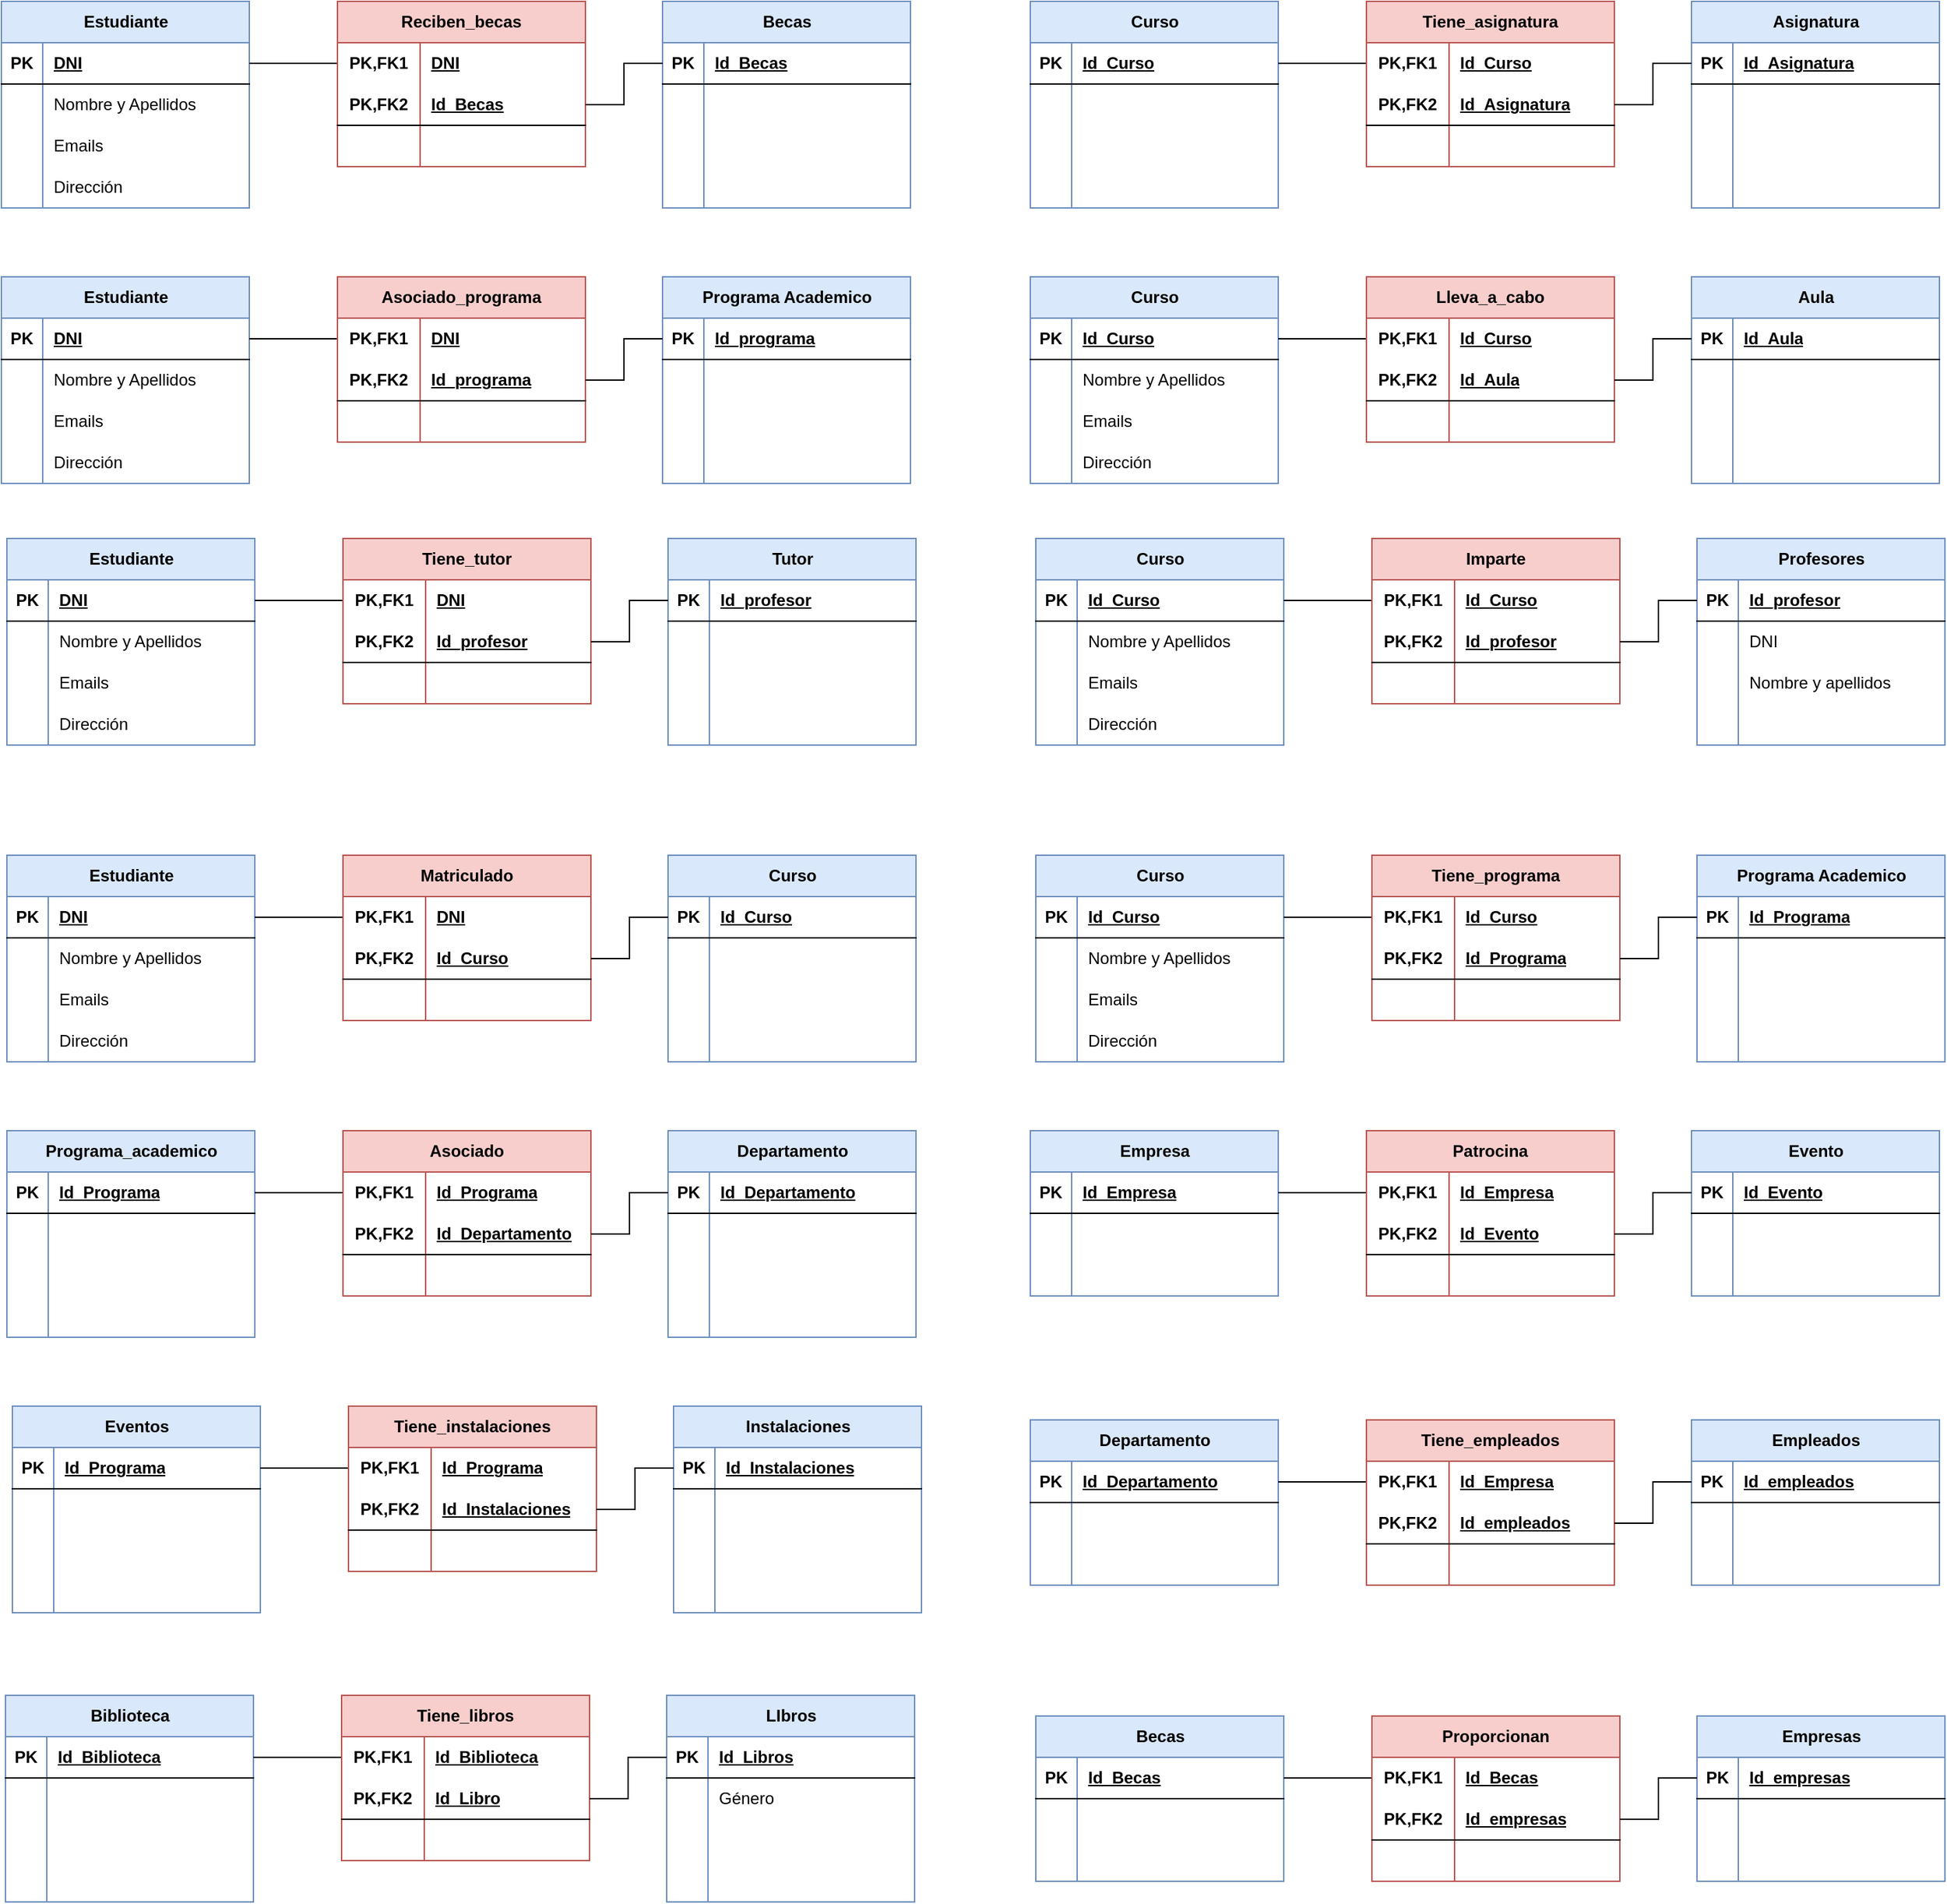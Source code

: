 <mxfile>
    <diagram name="Página-1" id="g61Ao21mC0HeGN6vwiJ7">
        <mxGraphModel dx="578" dy="902" grid="1" gridSize="10" guides="1" tooltips="1" connect="1" arrows="1" fold="1" page="1" pageScale="1" pageWidth="827" pageHeight="1169" background="#ffffff" math="0" shadow="0">
            <root>
                <mxCell id="0"/>
                <mxCell id="1" parent="0"/>
                <mxCell id="O0rXf__zMQJgG0hzfn5A-1" value="Estudiante" style="shape=table;startSize=30;container=1;collapsible=1;childLayout=tableLayout;fixedRows=1;rowLines=0;fontStyle=1;align=center;resizeLast=1;html=1;fillColor=#dae8fc;strokeColor=#6c8ebf;fontColor=#000000;" parent="1" vertex="1">
                    <mxGeometry x="80" y="40" width="180" height="150" as="geometry"/>
                </mxCell>
                <mxCell id="O0rXf__zMQJgG0hzfn5A-2" value="" style="shape=tableRow;horizontal=0;startSize=0;swimlaneHead=0;swimlaneBody=0;fillColor=none;collapsible=0;dropTarget=0;points=[[0,0.5],[1,0.5]];portConstraint=eastwest;top=0;left=0;right=0;bottom=1;fontColor=#000000;" parent="O0rXf__zMQJgG0hzfn5A-1" vertex="1">
                    <mxGeometry y="30" width="180" height="30" as="geometry"/>
                </mxCell>
                <mxCell id="O0rXf__zMQJgG0hzfn5A-3" value="PK" style="shape=partialRectangle;connectable=0;fillColor=none;top=0;left=0;bottom=0;right=0;fontStyle=1;overflow=hidden;whiteSpace=wrap;html=1;fontColor=#000000;" parent="O0rXf__zMQJgG0hzfn5A-2" vertex="1">
                    <mxGeometry width="30" height="30" as="geometry">
                        <mxRectangle width="30" height="30" as="alternateBounds"/>
                    </mxGeometry>
                </mxCell>
                <mxCell id="O0rXf__zMQJgG0hzfn5A-4" value="DNI" style="shape=partialRectangle;connectable=0;fillColor=none;top=0;left=0;bottom=0;right=0;align=left;spacingLeft=6;fontStyle=5;overflow=hidden;whiteSpace=wrap;html=1;fontColor=#000000;" parent="O0rXf__zMQJgG0hzfn5A-2" vertex="1">
                    <mxGeometry x="30" width="150" height="30" as="geometry">
                        <mxRectangle width="150" height="30" as="alternateBounds"/>
                    </mxGeometry>
                </mxCell>
                <mxCell id="O0rXf__zMQJgG0hzfn5A-5" value="" style="shape=tableRow;horizontal=0;startSize=0;swimlaneHead=0;swimlaneBody=0;fillColor=none;collapsible=0;dropTarget=0;points=[[0,0.5],[1,0.5]];portConstraint=eastwest;top=0;left=0;right=0;bottom=0;fontColor=#000000;" parent="O0rXf__zMQJgG0hzfn5A-1" vertex="1">
                    <mxGeometry y="60" width="180" height="30" as="geometry"/>
                </mxCell>
                <mxCell id="O0rXf__zMQJgG0hzfn5A-6" value="" style="shape=partialRectangle;connectable=0;fillColor=none;top=0;left=0;bottom=0;right=0;editable=1;overflow=hidden;whiteSpace=wrap;html=1;fontColor=#000000;" parent="O0rXf__zMQJgG0hzfn5A-5" vertex="1">
                    <mxGeometry width="30" height="30" as="geometry">
                        <mxRectangle width="30" height="30" as="alternateBounds"/>
                    </mxGeometry>
                </mxCell>
                <mxCell id="O0rXf__zMQJgG0hzfn5A-7" value="Nombre y Apellidos" style="shape=partialRectangle;connectable=0;fillColor=none;top=0;left=0;bottom=0;right=0;align=left;spacingLeft=6;overflow=hidden;whiteSpace=wrap;html=1;fontColor=#000000;" parent="O0rXf__zMQJgG0hzfn5A-5" vertex="1">
                    <mxGeometry x="30" width="150" height="30" as="geometry">
                        <mxRectangle width="150" height="30" as="alternateBounds"/>
                    </mxGeometry>
                </mxCell>
                <mxCell id="O0rXf__zMQJgG0hzfn5A-8" value="" style="shape=tableRow;horizontal=0;startSize=0;swimlaneHead=0;swimlaneBody=0;fillColor=none;collapsible=0;dropTarget=0;points=[[0,0.5],[1,0.5]];portConstraint=eastwest;top=0;left=0;right=0;bottom=0;fontColor=#000000;" parent="O0rXf__zMQJgG0hzfn5A-1" vertex="1">
                    <mxGeometry y="90" width="180" height="30" as="geometry"/>
                </mxCell>
                <mxCell id="O0rXf__zMQJgG0hzfn5A-9" value="" style="shape=partialRectangle;connectable=0;fillColor=none;top=0;left=0;bottom=0;right=0;editable=1;overflow=hidden;whiteSpace=wrap;html=1;fontColor=#000000;" parent="O0rXf__zMQJgG0hzfn5A-8" vertex="1">
                    <mxGeometry width="30" height="30" as="geometry">
                        <mxRectangle width="30" height="30" as="alternateBounds"/>
                    </mxGeometry>
                </mxCell>
                <mxCell id="O0rXf__zMQJgG0hzfn5A-10" value="Emails" style="shape=partialRectangle;connectable=0;fillColor=none;top=0;left=0;bottom=0;right=0;align=left;spacingLeft=6;overflow=hidden;whiteSpace=wrap;html=1;fontColor=#000000;" parent="O0rXf__zMQJgG0hzfn5A-8" vertex="1">
                    <mxGeometry x="30" width="150" height="30" as="geometry">
                        <mxRectangle width="150" height="30" as="alternateBounds"/>
                    </mxGeometry>
                </mxCell>
                <mxCell id="O0rXf__zMQJgG0hzfn5A-11" value="" style="shape=tableRow;horizontal=0;startSize=0;swimlaneHead=0;swimlaneBody=0;fillColor=none;collapsible=0;dropTarget=0;points=[[0,0.5],[1,0.5]];portConstraint=eastwest;top=0;left=0;right=0;bottom=0;fontColor=#000000;" parent="O0rXf__zMQJgG0hzfn5A-1" vertex="1">
                    <mxGeometry y="120" width="180" height="30" as="geometry"/>
                </mxCell>
                <mxCell id="O0rXf__zMQJgG0hzfn5A-12" value="" style="shape=partialRectangle;connectable=0;fillColor=none;top=0;left=0;bottom=0;right=0;editable=1;overflow=hidden;whiteSpace=wrap;html=1;fontColor=#000000;" parent="O0rXf__zMQJgG0hzfn5A-11" vertex="1">
                    <mxGeometry width="30" height="30" as="geometry">
                        <mxRectangle width="30" height="30" as="alternateBounds"/>
                    </mxGeometry>
                </mxCell>
                <mxCell id="O0rXf__zMQJgG0hzfn5A-13" value="Dirección" style="shape=partialRectangle;connectable=0;fillColor=none;top=0;left=0;bottom=0;right=0;align=left;spacingLeft=6;overflow=hidden;whiteSpace=wrap;html=1;fontColor=#000000;" parent="O0rXf__zMQJgG0hzfn5A-11" vertex="1">
                    <mxGeometry x="30" width="150" height="30" as="geometry">
                        <mxRectangle width="150" height="30" as="alternateBounds"/>
                    </mxGeometry>
                </mxCell>
                <mxCell id="O0rXf__zMQJgG0hzfn5A-28" value="Becas" style="shape=table;startSize=30;container=1;collapsible=1;childLayout=tableLayout;fixedRows=1;rowLines=0;fontStyle=1;align=center;resizeLast=1;html=1;fillColor=#dae8fc;strokeColor=#6c8ebf;fontColor=#000000;" parent="1" vertex="1">
                    <mxGeometry x="560" y="40" width="180" height="150" as="geometry"/>
                </mxCell>
                <mxCell id="O0rXf__zMQJgG0hzfn5A-29" value="" style="shape=tableRow;horizontal=0;startSize=0;swimlaneHead=0;swimlaneBody=0;fillColor=none;collapsible=0;dropTarget=0;points=[[0,0.5],[1,0.5]];portConstraint=eastwest;top=0;left=0;right=0;bottom=1;fontColor=#000000;" parent="O0rXf__zMQJgG0hzfn5A-28" vertex="1">
                    <mxGeometry y="30" width="180" height="30" as="geometry"/>
                </mxCell>
                <mxCell id="O0rXf__zMQJgG0hzfn5A-30" value="PK" style="shape=partialRectangle;connectable=0;fillColor=none;top=0;left=0;bottom=0;right=0;fontStyle=1;overflow=hidden;whiteSpace=wrap;html=1;fontColor=#000000;" parent="O0rXf__zMQJgG0hzfn5A-29" vertex="1">
                    <mxGeometry width="30" height="30" as="geometry">
                        <mxRectangle width="30" height="30" as="alternateBounds"/>
                    </mxGeometry>
                </mxCell>
                <mxCell id="O0rXf__zMQJgG0hzfn5A-31" value="Id_Becas" style="shape=partialRectangle;connectable=0;fillColor=none;top=0;left=0;bottom=0;right=0;align=left;spacingLeft=6;fontStyle=5;overflow=hidden;whiteSpace=wrap;html=1;fontColor=#000000;" parent="O0rXf__zMQJgG0hzfn5A-29" vertex="1">
                    <mxGeometry x="30" width="150" height="30" as="geometry">
                        <mxRectangle width="150" height="30" as="alternateBounds"/>
                    </mxGeometry>
                </mxCell>
                <mxCell id="O0rXf__zMQJgG0hzfn5A-32" value="" style="shape=tableRow;horizontal=0;startSize=0;swimlaneHead=0;swimlaneBody=0;fillColor=none;collapsible=0;dropTarget=0;points=[[0,0.5],[1,0.5]];portConstraint=eastwest;top=0;left=0;right=0;bottom=0;fontColor=#000000;" parent="O0rXf__zMQJgG0hzfn5A-28" vertex="1">
                    <mxGeometry y="60" width="180" height="30" as="geometry"/>
                </mxCell>
                <mxCell id="O0rXf__zMQJgG0hzfn5A-33" value="" style="shape=partialRectangle;connectable=0;fillColor=none;top=0;left=0;bottom=0;right=0;editable=1;overflow=hidden;whiteSpace=wrap;html=1;fontColor=#000000;" parent="O0rXf__zMQJgG0hzfn5A-32" vertex="1">
                    <mxGeometry width="30" height="30" as="geometry">
                        <mxRectangle width="30" height="30" as="alternateBounds"/>
                    </mxGeometry>
                </mxCell>
                <mxCell id="O0rXf__zMQJgG0hzfn5A-34" value="" style="shape=partialRectangle;connectable=0;fillColor=none;top=0;left=0;bottom=0;right=0;align=left;spacingLeft=6;overflow=hidden;whiteSpace=wrap;html=1;fontColor=#000000;" parent="O0rXf__zMQJgG0hzfn5A-32" vertex="1">
                    <mxGeometry x="30" width="150" height="30" as="geometry">
                        <mxRectangle width="150" height="30" as="alternateBounds"/>
                    </mxGeometry>
                </mxCell>
                <mxCell id="O0rXf__zMQJgG0hzfn5A-35" value="" style="shape=tableRow;horizontal=0;startSize=0;swimlaneHead=0;swimlaneBody=0;fillColor=none;collapsible=0;dropTarget=0;points=[[0,0.5],[1,0.5]];portConstraint=eastwest;top=0;left=0;right=0;bottom=0;fontColor=#000000;" parent="O0rXf__zMQJgG0hzfn5A-28" vertex="1">
                    <mxGeometry y="90" width="180" height="30" as="geometry"/>
                </mxCell>
                <mxCell id="O0rXf__zMQJgG0hzfn5A-36" value="" style="shape=partialRectangle;connectable=0;fillColor=none;top=0;left=0;bottom=0;right=0;editable=1;overflow=hidden;whiteSpace=wrap;html=1;fontColor=#000000;" parent="O0rXf__zMQJgG0hzfn5A-35" vertex="1">
                    <mxGeometry width="30" height="30" as="geometry">
                        <mxRectangle width="30" height="30" as="alternateBounds"/>
                    </mxGeometry>
                </mxCell>
                <mxCell id="O0rXf__zMQJgG0hzfn5A-37" value="" style="shape=partialRectangle;connectable=0;fillColor=none;top=0;left=0;bottom=0;right=0;align=left;spacingLeft=6;overflow=hidden;whiteSpace=wrap;html=1;fontColor=#000000;" parent="O0rXf__zMQJgG0hzfn5A-35" vertex="1">
                    <mxGeometry x="30" width="150" height="30" as="geometry">
                        <mxRectangle width="150" height="30" as="alternateBounds"/>
                    </mxGeometry>
                </mxCell>
                <mxCell id="O0rXf__zMQJgG0hzfn5A-38" value="" style="shape=tableRow;horizontal=0;startSize=0;swimlaneHead=0;swimlaneBody=0;fillColor=none;collapsible=0;dropTarget=0;points=[[0,0.5],[1,0.5]];portConstraint=eastwest;top=0;left=0;right=0;bottom=0;fontColor=#000000;" parent="O0rXf__zMQJgG0hzfn5A-28" vertex="1">
                    <mxGeometry y="120" width="180" height="30" as="geometry"/>
                </mxCell>
                <mxCell id="O0rXf__zMQJgG0hzfn5A-39" value="" style="shape=partialRectangle;connectable=0;fillColor=none;top=0;left=0;bottom=0;right=0;editable=1;overflow=hidden;whiteSpace=wrap;html=1;fontColor=#000000;" parent="O0rXf__zMQJgG0hzfn5A-38" vertex="1">
                    <mxGeometry width="30" height="30" as="geometry">
                        <mxRectangle width="30" height="30" as="alternateBounds"/>
                    </mxGeometry>
                </mxCell>
                <mxCell id="O0rXf__zMQJgG0hzfn5A-40" value="" style="shape=partialRectangle;connectable=0;fillColor=none;top=0;left=0;bottom=0;right=0;align=left;spacingLeft=6;overflow=hidden;whiteSpace=wrap;html=1;fontColor=#000000;" parent="O0rXf__zMQJgG0hzfn5A-38" vertex="1">
                    <mxGeometry x="30" width="150" height="30" as="geometry">
                        <mxRectangle width="150" height="30" as="alternateBounds"/>
                    </mxGeometry>
                </mxCell>
                <mxCell id="O0rXf__zMQJgG0hzfn5A-41" style="edgeStyle=orthogonalEdgeStyle;rounded=0;orthogonalLoop=1;jettySize=auto;html=1;exitX=1;exitY=0.5;exitDx=0;exitDy=0;entryX=0;entryY=0.5;entryDx=0;entryDy=0;endArrow=none;endFill=0;fontColor=#000000;" parent="1" source="O0rXf__zMQJgG0hzfn5A-2" edge="1">
                    <mxGeometry relative="1" as="geometry">
                        <mxPoint x="324" y="85" as="targetPoint"/>
                    </mxGeometry>
                </mxCell>
                <mxCell id="O0rXf__zMQJgG0hzfn5A-43" value="Reciben_becas" style="shape=table;startSize=30;container=1;collapsible=1;childLayout=tableLayout;fixedRows=1;rowLines=0;fontStyle=1;align=center;resizeLast=1;html=1;whiteSpace=wrap;fillColor=#f8cecc;strokeColor=#b85450;fontColor=#000000;" parent="1" vertex="1">
                    <mxGeometry x="324" y="40" width="180" height="120" as="geometry"/>
                </mxCell>
                <mxCell id="O0rXf__zMQJgG0hzfn5A-44" value="" style="shape=tableRow;horizontal=0;startSize=0;swimlaneHead=0;swimlaneBody=0;fillColor=none;collapsible=0;dropTarget=0;points=[[0,0.5],[1,0.5]];portConstraint=eastwest;top=0;left=0;right=0;bottom=0;html=1;fontColor=#000000;" parent="O0rXf__zMQJgG0hzfn5A-43" vertex="1">
                    <mxGeometry y="30" width="180" height="30" as="geometry"/>
                </mxCell>
                <mxCell id="O0rXf__zMQJgG0hzfn5A-45" value="PK,FK1" style="shape=partialRectangle;connectable=0;fillColor=none;top=0;left=0;bottom=0;right=0;fontStyle=1;overflow=hidden;html=1;whiteSpace=wrap;fontColor=#000000;" parent="O0rXf__zMQJgG0hzfn5A-44" vertex="1">
                    <mxGeometry width="60" height="30" as="geometry">
                        <mxRectangle width="60" height="30" as="alternateBounds"/>
                    </mxGeometry>
                </mxCell>
                <mxCell id="O0rXf__zMQJgG0hzfn5A-46" value="DNI" style="shape=partialRectangle;connectable=0;fillColor=none;top=0;left=0;bottom=0;right=0;align=left;spacingLeft=6;fontStyle=5;overflow=hidden;html=1;whiteSpace=wrap;fontColor=#000000;" parent="O0rXf__zMQJgG0hzfn5A-44" vertex="1">
                    <mxGeometry x="60" width="120" height="30" as="geometry">
                        <mxRectangle width="120" height="30" as="alternateBounds"/>
                    </mxGeometry>
                </mxCell>
                <mxCell id="O0rXf__zMQJgG0hzfn5A-47" value="" style="shape=tableRow;horizontal=0;startSize=0;swimlaneHead=0;swimlaneBody=0;fillColor=none;collapsible=0;dropTarget=0;points=[[0,0.5],[1,0.5]];portConstraint=eastwest;top=0;left=0;right=0;bottom=1;html=1;fontColor=#000000;" parent="O0rXf__zMQJgG0hzfn5A-43" vertex="1">
                    <mxGeometry y="60" width="180" height="30" as="geometry"/>
                </mxCell>
                <mxCell id="O0rXf__zMQJgG0hzfn5A-48" value="PK,FK2" style="shape=partialRectangle;connectable=0;fillColor=none;top=0;left=0;bottom=0;right=0;fontStyle=1;overflow=hidden;html=1;whiteSpace=wrap;fontColor=#000000;" parent="O0rXf__zMQJgG0hzfn5A-47" vertex="1">
                    <mxGeometry width="60" height="30" as="geometry">
                        <mxRectangle width="60" height="30" as="alternateBounds"/>
                    </mxGeometry>
                </mxCell>
                <mxCell id="O0rXf__zMQJgG0hzfn5A-49" value="Id_Becas" style="shape=partialRectangle;connectable=0;fillColor=none;top=0;left=0;bottom=0;right=0;align=left;spacingLeft=6;fontStyle=5;overflow=hidden;html=1;whiteSpace=wrap;fontColor=#000000;" parent="O0rXf__zMQJgG0hzfn5A-47" vertex="1">
                    <mxGeometry x="60" width="120" height="30" as="geometry">
                        <mxRectangle width="120" height="30" as="alternateBounds"/>
                    </mxGeometry>
                </mxCell>
                <mxCell id="O0rXf__zMQJgG0hzfn5A-53" value="" style="shape=tableRow;horizontal=0;startSize=0;swimlaneHead=0;swimlaneBody=0;fillColor=none;collapsible=0;dropTarget=0;points=[[0,0.5],[1,0.5]];portConstraint=eastwest;top=0;left=0;right=0;bottom=0;html=1;fontColor=#000000;" parent="O0rXf__zMQJgG0hzfn5A-43" vertex="1">
                    <mxGeometry y="90" width="180" height="30" as="geometry"/>
                </mxCell>
                <mxCell id="O0rXf__zMQJgG0hzfn5A-54" value="" style="shape=partialRectangle;connectable=0;fillColor=none;top=0;left=0;bottom=0;right=0;editable=1;overflow=hidden;html=1;whiteSpace=wrap;fontColor=#000000;" parent="O0rXf__zMQJgG0hzfn5A-53" vertex="1">
                    <mxGeometry width="60" height="30" as="geometry">
                        <mxRectangle width="60" height="30" as="alternateBounds"/>
                    </mxGeometry>
                </mxCell>
                <mxCell id="O0rXf__zMQJgG0hzfn5A-55" value="" style="shape=partialRectangle;connectable=0;fillColor=none;top=0;left=0;bottom=0;right=0;align=left;spacingLeft=6;overflow=hidden;html=1;whiteSpace=wrap;fontColor=#000000;" parent="O0rXf__zMQJgG0hzfn5A-53" vertex="1">
                    <mxGeometry x="60" width="120" height="30" as="geometry">
                        <mxRectangle width="120" height="30" as="alternateBounds"/>
                    </mxGeometry>
                </mxCell>
                <mxCell id="O0rXf__zMQJgG0hzfn5A-56" style="edgeStyle=orthogonalEdgeStyle;rounded=0;orthogonalLoop=1;jettySize=auto;html=1;exitX=1;exitY=0.5;exitDx=0;exitDy=0;entryX=0;entryY=0.5;entryDx=0;entryDy=0;endArrow=none;endFill=0;fontColor=#000000;" parent="1" source="O0rXf__zMQJgG0hzfn5A-47" target="O0rXf__zMQJgG0hzfn5A-29" edge="1">
                    <mxGeometry relative="1" as="geometry"/>
                </mxCell>
                <mxCell id="O0rXf__zMQJgG0hzfn5A-57" value="Estudiante" style="shape=table;startSize=30;container=1;collapsible=1;childLayout=tableLayout;fixedRows=1;rowLines=0;fontStyle=1;align=center;resizeLast=1;html=1;fillColor=#dae8fc;strokeColor=#6c8ebf;fontColor=#000000;" parent="1" vertex="1">
                    <mxGeometry x="80" y="240" width="180" height="150" as="geometry"/>
                </mxCell>
                <mxCell id="O0rXf__zMQJgG0hzfn5A-58" value="" style="shape=tableRow;horizontal=0;startSize=0;swimlaneHead=0;swimlaneBody=0;fillColor=none;collapsible=0;dropTarget=0;points=[[0,0.5],[1,0.5]];portConstraint=eastwest;top=0;left=0;right=0;bottom=1;fontColor=#000000;" parent="O0rXf__zMQJgG0hzfn5A-57" vertex="1">
                    <mxGeometry y="30" width="180" height="30" as="geometry"/>
                </mxCell>
                <mxCell id="O0rXf__zMQJgG0hzfn5A-59" value="PK" style="shape=partialRectangle;connectable=0;fillColor=none;top=0;left=0;bottom=0;right=0;fontStyle=1;overflow=hidden;whiteSpace=wrap;html=1;fontColor=#000000;" parent="O0rXf__zMQJgG0hzfn5A-58" vertex="1">
                    <mxGeometry width="30" height="30" as="geometry">
                        <mxRectangle width="30" height="30" as="alternateBounds"/>
                    </mxGeometry>
                </mxCell>
                <mxCell id="O0rXf__zMQJgG0hzfn5A-60" value="DNI" style="shape=partialRectangle;connectable=0;fillColor=none;top=0;left=0;bottom=0;right=0;align=left;spacingLeft=6;fontStyle=5;overflow=hidden;whiteSpace=wrap;html=1;fontColor=#000000;" parent="O0rXf__zMQJgG0hzfn5A-58" vertex="1">
                    <mxGeometry x="30" width="150" height="30" as="geometry">
                        <mxRectangle width="150" height="30" as="alternateBounds"/>
                    </mxGeometry>
                </mxCell>
                <mxCell id="O0rXf__zMQJgG0hzfn5A-61" value="" style="shape=tableRow;horizontal=0;startSize=0;swimlaneHead=0;swimlaneBody=0;fillColor=none;collapsible=0;dropTarget=0;points=[[0,0.5],[1,0.5]];portConstraint=eastwest;top=0;left=0;right=0;bottom=0;fontColor=#000000;" parent="O0rXf__zMQJgG0hzfn5A-57" vertex="1">
                    <mxGeometry y="60" width="180" height="30" as="geometry"/>
                </mxCell>
                <mxCell id="O0rXf__zMQJgG0hzfn5A-62" value="" style="shape=partialRectangle;connectable=0;fillColor=none;top=0;left=0;bottom=0;right=0;editable=1;overflow=hidden;whiteSpace=wrap;html=1;fontColor=#000000;" parent="O0rXf__zMQJgG0hzfn5A-61" vertex="1">
                    <mxGeometry width="30" height="30" as="geometry">
                        <mxRectangle width="30" height="30" as="alternateBounds"/>
                    </mxGeometry>
                </mxCell>
                <mxCell id="O0rXf__zMQJgG0hzfn5A-63" value="Nombre y Apellidos" style="shape=partialRectangle;connectable=0;fillColor=none;top=0;left=0;bottom=0;right=0;align=left;spacingLeft=6;overflow=hidden;whiteSpace=wrap;html=1;fontColor=#000000;" parent="O0rXf__zMQJgG0hzfn5A-61" vertex="1">
                    <mxGeometry x="30" width="150" height="30" as="geometry">
                        <mxRectangle width="150" height="30" as="alternateBounds"/>
                    </mxGeometry>
                </mxCell>
                <mxCell id="O0rXf__zMQJgG0hzfn5A-64" value="" style="shape=tableRow;horizontal=0;startSize=0;swimlaneHead=0;swimlaneBody=0;fillColor=none;collapsible=0;dropTarget=0;points=[[0,0.5],[1,0.5]];portConstraint=eastwest;top=0;left=0;right=0;bottom=0;fontColor=#000000;" parent="O0rXf__zMQJgG0hzfn5A-57" vertex="1">
                    <mxGeometry y="90" width="180" height="30" as="geometry"/>
                </mxCell>
                <mxCell id="O0rXf__zMQJgG0hzfn5A-65" value="" style="shape=partialRectangle;connectable=0;fillColor=none;top=0;left=0;bottom=0;right=0;editable=1;overflow=hidden;whiteSpace=wrap;html=1;fontColor=#000000;" parent="O0rXf__zMQJgG0hzfn5A-64" vertex="1">
                    <mxGeometry width="30" height="30" as="geometry">
                        <mxRectangle width="30" height="30" as="alternateBounds"/>
                    </mxGeometry>
                </mxCell>
                <mxCell id="O0rXf__zMQJgG0hzfn5A-66" value="Emails" style="shape=partialRectangle;connectable=0;fillColor=none;top=0;left=0;bottom=0;right=0;align=left;spacingLeft=6;overflow=hidden;whiteSpace=wrap;html=1;fontColor=#000000;" parent="O0rXf__zMQJgG0hzfn5A-64" vertex="1">
                    <mxGeometry x="30" width="150" height="30" as="geometry">
                        <mxRectangle width="150" height="30" as="alternateBounds"/>
                    </mxGeometry>
                </mxCell>
                <mxCell id="O0rXf__zMQJgG0hzfn5A-67" value="" style="shape=tableRow;horizontal=0;startSize=0;swimlaneHead=0;swimlaneBody=0;fillColor=none;collapsible=0;dropTarget=0;points=[[0,0.5],[1,0.5]];portConstraint=eastwest;top=0;left=0;right=0;bottom=0;fontColor=#000000;" parent="O0rXf__zMQJgG0hzfn5A-57" vertex="1">
                    <mxGeometry y="120" width="180" height="30" as="geometry"/>
                </mxCell>
                <mxCell id="O0rXf__zMQJgG0hzfn5A-68" value="" style="shape=partialRectangle;connectable=0;fillColor=none;top=0;left=0;bottom=0;right=0;editable=1;overflow=hidden;whiteSpace=wrap;html=1;fontColor=#000000;" parent="O0rXf__zMQJgG0hzfn5A-67" vertex="1">
                    <mxGeometry width="30" height="30" as="geometry">
                        <mxRectangle width="30" height="30" as="alternateBounds"/>
                    </mxGeometry>
                </mxCell>
                <mxCell id="O0rXf__zMQJgG0hzfn5A-69" value="Dirección" style="shape=partialRectangle;connectable=0;fillColor=none;top=0;left=0;bottom=0;right=0;align=left;spacingLeft=6;overflow=hidden;whiteSpace=wrap;html=1;fontColor=#000000;" parent="O0rXf__zMQJgG0hzfn5A-67" vertex="1">
                    <mxGeometry x="30" width="150" height="30" as="geometry">
                        <mxRectangle width="150" height="30" as="alternateBounds"/>
                    </mxGeometry>
                </mxCell>
                <mxCell id="O0rXf__zMQJgG0hzfn5A-70" value="Programa Academico" style="shape=table;startSize=30;container=1;collapsible=1;childLayout=tableLayout;fixedRows=1;rowLines=0;fontStyle=1;align=center;resizeLast=1;html=1;fillColor=#dae8fc;strokeColor=#6c8ebf;fontColor=#000000;" parent="1" vertex="1">
                    <mxGeometry x="560" y="240" width="180" height="150" as="geometry"/>
                </mxCell>
                <mxCell id="O0rXf__zMQJgG0hzfn5A-71" value="" style="shape=tableRow;horizontal=0;startSize=0;swimlaneHead=0;swimlaneBody=0;fillColor=none;collapsible=0;dropTarget=0;points=[[0,0.5],[1,0.5]];portConstraint=eastwest;top=0;left=0;right=0;bottom=1;fontColor=#000000;" parent="O0rXf__zMQJgG0hzfn5A-70" vertex="1">
                    <mxGeometry y="30" width="180" height="30" as="geometry"/>
                </mxCell>
                <mxCell id="O0rXf__zMQJgG0hzfn5A-72" value="PK" style="shape=partialRectangle;connectable=0;fillColor=none;top=0;left=0;bottom=0;right=0;fontStyle=1;overflow=hidden;whiteSpace=wrap;html=1;fontColor=#000000;" parent="O0rXf__zMQJgG0hzfn5A-71" vertex="1">
                    <mxGeometry width="30" height="30" as="geometry">
                        <mxRectangle width="30" height="30" as="alternateBounds"/>
                    </mxGeometry>
                </mxCell>
                <mxCell id="O0rXf__zMQJgG0hzfn5A-73" value="Id_programa" style="shape=partialRectangle;connectable=0;fillColor=none;top=0;left=0;bottom=0;right=0;align=left;spacingLeft=6;fontStyle=5;overflow=hidden;whiteSpace=wrap;html=1;fontColor=#000000;" parent="O0rXf__zMQJgG0hzfn5A-71" vertex="1">
                    <mxGeometry x="30" width="150" height="30" as="geometry">
                        <mxRectangle width="150" height="30" as="alternateBounds"/>
                    </mxGeometry>
                </mxCell>
                <mxCell id="O0rXf__zMQJgG0hzfn5A-74" value="" style="shape=tableRow;horizontal=0;startSize=0;swimlaneHead=0;swimlaneBody=0;fillColor=none;collapsible=0;dropTarget=0;points=[[0,0.5],[1,0.5]];portConstraint=eastwest;top=0;left=0;right=0;bottom=0;fontColor=#000000;" parent="O0rXf__zMQJgG0hzfn5A-70" vertex="1">
                    <mxGeometry y="60" width="180" height="30" as="geometry"/>
                </mxCell>
                <mxCell id="O0rXf__zMQJgG0hzfn5A-75" value="" style="shape=partialRectangle;connectable=0;fillColor=none;top=0;left=0;bottom=0;right=0;editable=1;overflow=hidden;whiteSpace=wrap;html=1;fontColor=#000000;" parent="O0rXf__zMQJgG0hzfn5A-74" vertex="1">
                    <mxGeometry width="30" height="30" as="geometry">
                        <mxRectangle width="30" height="30" as="alternateBounds"/>
                    </mxGeometry>
                </mxCell>
                <mxCell id="O0rXf__zMQJgG0hzfn5A-76" value="" style="shape=partialRectangle;connectable=0;fillColor=none;top=0;left=0;bottom=0;right=0;align=left;spacingLeft=6;overflow=hidden;whiteSpace=wrap;html=1;fontColor=#000000;" parent="O0rXf__zMQJgG0hzfn5A-74" vertex="1">
                    <mxGeometry x="30" width="150" height="30" as="geometry">
                        <mxRectangle width="150" height="30" as="alternateBounds"/>
                    </mxGeometry>
                </mxCell>
                <mxCell id="O0rXf__zMQJgG0hzfn5A-77" value="" style="shape=tableRow;horizontal=0;startSize=0;swimlaneHead=0;swimlaneBody=0;fillColor=none;collapsible=0;dropTarget=0;points=[[0,0.5],[1,0.5]];portConstraint=eastwest;top=0;left=0;right=0;bottom=0;fontColor=#000000;" parent="O0rXf__zMQJgG0hzfn5A-70" vertex="1">
                    <mxGeometry y="90" width="180" height="30" as="geometry"/>
                </mxCell>
                <mxCell id="O0rXf__zMQJgG0hzfn5A-78" value="" style="shape=partialRectangle;connectable=0;fillColor=none;top=0;left=0;bottom=0;right=0;editable=1;overflow=hidden;whiteSpace=wrap;html=1;fontColor=#000000;" parent="O0rXf__zMQJgG0hzfn5A-77" vertex="1">
                    <mxGeometry width="30" height="30" as="geometry">
                        <mxRectangle width="30" height="30" as="alternateBounds"/>
                    </mxGeometry>
                </mxCell>
                <mxCell id="O0rXf__zMQJgG0hzfn5A-79" value="" style="shape=partialRectangle;connectable=0;fillColor=none;top=0;left=0;bottom=0;right=0;align=left;spacingLeft=6;overflow=hidden;whiteSpace=wrap;html=1;fontColor=#000000;" parent="O0rXf__zMQJgG0hzfn5A-77" vertex="1">
                    <mxGeometry x="30" width="150" height="30" as="geometry">
                        <mxRectangle width="150" height="30" as="alternateBounds"/>
                    </mxGeometry>
                </mxCell>
                <mxCell id="O0rXf__zMQJgG0hzfn5A-80" value="" style="shape=tableRow;horizontal=0;startSize=0;swimlaneHead=0;swimlaneBody=0;fillColor=none;collapsible=0;dropTarget=0;points=[[0,0.5],[1,0.5]];portConstraint=eastwest;top=0;left=0;right=0;bottom=0;fontColor=#000000;" parent="O0rXf__zMQJgG0hzfn5A-70" vertex="1">
                    <mxGeometry y="120" width="180" height="30" as="geometry"/>
                </mxCell>
                <mxCell id="O0rXf__zMQJgG0hzfn5A-81" value="" style="shape=partialRectangle;connectable=0;fillColor=none;top=0;left=0;bottom=0;right=0;editable=1;overflow=hidden;whiteSpace=wrap;html=1;fontColor=#000000;" parent="O0rXf__zMQJgG0hzfn5A-80" vertex="1">
                    <mxGeometry width="30" height="30" as="geometry">
                        <mxRectangle width="30" height="30" as="alternateBounds"/>
                    </mxGeometry>
                </mxCell>
                <mxCell id="O0rXf__zMQJgG0hzfn5A-82" value="" style="shape=partialRectangle;connectable=0;fillColor=none;top=0;left=0;bottom=0;right=0;align=left;spacingLeft=6;overflow=hidden;whiteSpace=wrap;html=1;fontColor=#000000;" parent="O0rXf__zMQJgG0hzfn5A-80" vertex="1">
                    <mxGeometry x="30" width="150" height="30" as="geometry">
                        <mxRectangle width="150" height="30" as="alternateBounds"/>
                    </mxGeometry>
                </mxCell>
                <mxCell id="O0rXf__zMQJgG0hzfn5A-83" style="edgeStyle=orthogonalEdgeStyle;rounded=0;orthogonalLoop=1;jettySize=auto;html=1;exitX=1;exitY=0.5;exitDx=0;exitDy=0;entryX=0;entryY=0.5;entryDx=0;entryDy=0;endArrow=none;endFill=0;fontColor=#000000;" parent="1" source="O0rXf__zMQJgG0hzfn5A-58" edge="1">
                    <mxGeometry relative="1" as="geometry">
                        <mxPoint x="324" y="285" as="targetPoint"/>
                    </mxGeometry>
                </mxCell>
                <mxCell id="O0rXf__zMQJgG0hzfn5A-84" value="Asociado_programa" style="shape=table;startSize=30;container=1;collapsible=1;childLayout=tableLayout;fixedRows=1;rowLines=0;fontStyle=1;align=center;resizeLast=1;html=1;whiteSpace=wrap;fillColor=#f8cecc;strokeColor=#b85450;fontColor=#000000;" parent="1" vertex="1">
                    <mxGeometry x="324" y="240" width="180" height="120" as="geometry"/>
                </mxCell>
                <mxCell id="O0rXf__zMQJgG0hzfn5A-85" value="" style="shape=tableRow;horizontal=0;startSize=0;swimlaneHead=0;swimlaneBody=0;fillColor=none;collapsible=0;dropTarget=0;points=[[0,0.5],[1,0.5]];portConstraint=eastwest;top=0;left=0;right=0;bottom=0;html=1;fontColor=#000000;" parent="O0rXf__zMQJgG0hzfn5A-84" vertex="1">
                    <mxGeometry y="30" width="180" height="30" as="geometry"/>
                </mxCell>
                <mxCell id="O0rXf__zMQJgG0hzfn5A-86" value="PK,FK1" style="shape=partialRectangle;connectable=0;fillColor=none;top=0;left=0;bottom=0;right=0;fontStyle=1;overflow=hidden;html=1;whiteSpace=wrap;fontColor=#000000;" parent="O0rXf__zMQJgG0hzfn5A-85" vertex="1">
                    <mxGeometry width="60" height="30" as="geometry">
                        <mxRectangle width="60" height="30" as="alternateBounds"/>
                    </mxGeometry>
                </mxCell>
                <mxCell id="O0rXf__zMQJgG0hzfn5A-87" value="DNI" style="shape=partialRectangle;connectable=0;fillColor=none;top=0;left=0;bottom=0;right=0;align=left;spacingLeft=6;fontStyle=5;overflow=hidden;html=1;whiteSpace=wrap;fontColor=#000000;" parent="O0rXf__zMQJgG0hzfn5A-85" vertex="1">
                    <mxGeometry x="60" width="120" height="30" as="geometry">
                        <mxRectangle width="120" height="30" as="alternateBounds"/>
                    </mxGeometry>
                </mxCell>
                <mxCell id="O0rXf__zMQJgG0hzfn5A-88" value="" style="shape=tableRow;horizontal=0;startSize=0;swimlaneHead=0;swimlaneBody=0;fillColor=none;collapsible=0;dropTarget=0;points=[[0,0.5],[1,0.5]];portConstraint=eastwest;top=0;left=0;right=0;bottom=1;html=1;fontColor=#000000;" parent="O0rXf__zMQJgG0hzfn5A-84" vertex="1">
                    <mxGeometry y="60" width="180" height="30" as="geometry"/>
                </mxCell>
                <mxCell id="O0rXf__zMQJgG0hzfn5A-89" value="PK,FK2" style="shape=partialRectangle;connectable=0;fillColor=none;top=0;left=0;bottom=0;right=0;fontStyle=1;overflow=hidden;html=1;whiteSpace=wrap;fontColor=#000000;" parent="O0rXf__zMQJgG0hzfn5A-88" vertex="1">
                    <mxGeometry width="60" height="30" as="geometry">
                        <mxRectangle width="60" height="30" as="alternateBounds"/>
                    </mxGeometry>
                </mxCell>
                <mxCell id="O0rXf__zMQJgG0hzfn5A-90" value="Id_programa" style="shape=partialRectangle;connectable=0;fillColor=none;top=0;left=0;bottom=0;right=0;align=left;spacingLeft=6;fontStyle=5;overflow=hidden;html=1;whiteSpace=wrap;fontColor=#000000;" parent="O0rXf__zMQJgG0hzfn5A-88" vertex="1">
                    <mxGeometry x="60" width="120" height="30" as="geometry">
                        <mxRectangle width="120" height="30" as="alternateBounds"/>
                    </mxGeometry>
                </mxCell>
                <mxCell id="O0rXf__zMQJgG0hzfn5A-91" value="" style="shape=tableRow;horizontal=0;startSize=0;swimlaneHead=0;swimlaneBody=0;fillColor=none;collapsible=0;dropTarget=0;points=[[0,0.5],[1,0.5]];portConstraint=eastwest;top=0;left=0;right=0;bottom=0;html=1;fontColor=#000000;" parent="O0rXf__zMQJgG0hzfn5A-84" vertex="1">
                    <mxGeometry y="90" width="180" height="30" as="geometry"/>
                </mxCell>
                <mxCell id="O0rXf__zMQJgG0hzfn5A-92" value="" style="shape=partialRectangle;connectable=0;fillColor=none;top=0;left=0;bottom=0;right=0;editable=1;overflow=hidden;html=1;whiteSpace=wrap;fontColor=#000000;" parent="O0rXf__zMQJgG0hzfn5A-91" vertex="1">
                    <mxGeometry width="60" height="30" as="geometry">
                        <mxRectangle width="60" height="30" as="alternateBounds"/>
                    </mxGeometry>
                </mxCell>
                <mxCell id="O0rXf__zMQJgG0hzfn5A-93" value="" style="shape=partialRectangle;connectable=0;fillColor=none;top=0;left=0;bottom=0;right=0;align=left;spacingLeft=6;overflow=hidden;html=1;whiteSpace=wrap;fontColor=#000000;" parent="O0rXf__zMQJgG0hzfn5A-91" vertex="1">
                    <mxGeometry x="60" width="120" height="30" as="geometry">
                        <mxRectangle width="120" height="30" as="alternateBounds"/>
                    </mxGeometry>
                </mxCell>
                <mxCell id="O0rXf__zMQJgG0hzfn5A-94" style="edgeStyle=orthogonalEdgeStyle;rounded=0;orthogonalLoop=1;jettySize=auto;html=1;exitX=1;exitY=0.5;exitDx=0;exitDy=0;entryX=0;entryY=0.5;entryDx=0;entryDy=0;endArrow=none;endFill=0;fontColor=#000000;" parent="1" source="O0rXf__zMQJgG0hzfn5A-88" target="O0rXf__zMQJgG0hzfn5A-71" edge="1">
                    <mxGeometry relative="1" as="geometry"/>
                </mxCell>
                <mxCell id="O0rXf__zMQJgG0hzfn5A-95" value="Estudiante" style="shape=table;startSize=30;container=1;collapsible=1;childLayout=tableLayout;fixedRows=1;rowLines=0;fontStyle=1;align=center;resizeLast=1;html=1;fillColor=#dae8fc;strokeColor=#6c8ebf;fontColor=#000000;" parent="1" vertex="1">
                    <mxGeometry x="84" y="430" width="180" height="150" as="geometry"/>
                </mxCell>
                <mxCell id="O0rXf__zMQJgG0hzfn5A-96" value="" style="shape=tableRow;horizontal=0;startSize=0;swimlaneHead=0;swimlaneBody=0;fillColor=none;collapsible=0;dropTarget=0;points=[[0,0.5],[1,0.5]];portConstraint=eastwest;top=0;left=0;right=0;bottom=1;fontColor=#000000;" parent="O0rXf__zMQJgG0hzfn5A-95" vertex="1">
                    <mxGeometry y="30" width="180" height="30" as="geometry"/>
                </mxCell>
                <mxCell id="O0rXf__zMQJgG0hzfn5A-97" value="PK" style="shape=partialRectangle;connectable=0;fillColor=none;top=0;left=0;bottom=0;right=0;fontStyle=1;overflow=hidden;whiteSpace=wrap;html=1;fontColor=#000000;" parent="O0rXf__zMQJgG0hzfn5A-96" vertex="1">
                    <mxGeometry width="30" height="30" as="geometry">
                        <mxRectangle width="30" height="30" as="alternateBounds"/>
                    </mxGeometry>
                </mxCell>
                <mxCell id="O0rXf__zMQJgG0hzfn5A-98" value="DNI" style="shape=partialRectangle;connectable=0;fillColor=none;top=0;left=0;bottom=0;right=0;align=left;spacingLeft=6;fontStyle=5;overflow=hidden;whiteSpace=wrap;html=1;fontColor=#000000;" parent="O0rXf__zMQJgG0hzfn5A-96" vertex="1">
                    <mxGeometry x="30" width="150" height="30" as="geometry">
                        <mxRectangle width="150" height="30" as="alternateBounds"/>
                    </mxGeometry>
                </mxCell>
                <mxCell id="O0rXf__zMQJgG0hzfn5A-99" value="" style="shape=tableRow;horizontal=0;startSize=0;swimlaneHead=0;swimlaneBody=0;fillColor=none;collapsible=0;dropTarget=0;points=[[0,0.5],[1,0.5]];portConstraint=eastwest;top=0;left=0;right=0;bottom=0;fontColor=#000000;" parent="O0rXf__zMQJgG0hzfn5A-95" vertex="1">
                    <mxGeometry y="60" width="180" height="30" as="geometry"/>
                </mxCell>
                <mxCell id="O0rXf__zMQJgG0hzfn5A-100" value="" style="shape=partialRectangle;connectable=0;fillColor=none;top=0;left=0;bottom=0;right=0;editable=1;overflow=hidden;whiteSpace=wrap;html=1;fontColor=#000000;" parent="O0rXf__zMQJgG0hzfn5A-99" vertex="1">
                    <mxGeometry width="30" height="30" as="geometry">
                        <mxRectangle width="30" height="30" as="alternateBounds"/>
                    </mxGeometry>
                </mxCell>
                <mxCell id="O0rXf__zMQJgG0hzfn5A-101" value="Nombre y Apellidos" style="shape=partialRectangle;connectable=0;fillColor=none;top=0;left=0;bottom=0;right=0;align=left;spacingLeft=6;overflow=hidden;whiteSpace=wrap;html=1;fontColor=#000000;" parent="O0rXf__zMQJgG0hzfn5A-99" vertex="1">
                    <mxGeometry x="30" width="150" height="30" as="geometry">
                        <mxRectangle width="150" height="30" as="alternateBounds"/>
                    </mxGeometry>
                </mxCell>
                <mxCell id="O0rXf__zMQJgG0hzfn5A-102" value="" style="shape=tableRow;horizontal=0;startSize=0;swimlaneHead=0;swimlaneBody=0;fillColor=none;collapsible=0;dropTarget=0;points=[[0,0.5],[1,0.5]];portConstraint=eastwest;top=0;left=0;right=0;bottom=0;fontColor=#000000;" parent="O0rXf__zMQJgG0hzfn5A-95" vertex="1">
                    <mxGeometry y="90" width="180" height="30" as="geometry"/>
                </mxCell>
                <mxCell id="O0rXf__zMQJgG0hzfn5A-103" value="" style="shape=partialRectangle;connectable=0;fillColor=none;top=0;left=0;bottom=0;right=0;editable=1;overflow=hidden;whiteSpace=wrap;html=1;fontColor=#000000;" parent="O0rXf__zMQJgG0hzfn5A-102" vertex="1">
                    <mxGeometry width="30" height="30" as="geometry">
                        <mxRectangle width="30" height="30" as="alternateBounds"/>
                    </mxGeometry>
                </mxCell>
                <mxCell id="O0rXf__zMQJgG0hzfn5A-104" value="Emails" style="shape=partialRectangle;connectable=0;fillColor=none;top=0;left=0;bottom=0;right=0;align=left;spacingLeft=6;overflow=hidden;whiteSpace=wrap;html=1;fontColor=#000000;" parent="O0rXf__zMQJgG0hzfn5A-102" vertex="1">
                    <mxGeometry x="30" width="150" height="30" as="geometry">
                        <mxRectangle width="150" height="30" as="alternateBounds"/>
                    </mxGeometry>
                </mxCell>
                <mxCell id="O0rXf__zMQJgG0hzfn5A-105" value="" style="shape=tableRow;horizontal=0;startSize=0;swimlaneHead=0;swimlaneBody=0;fillColor=none;collapsible=0;dropTarget=0;points=[[0,0.5],[1,0.5]];portConstraint=eastwest;top=0;left=0;right=0;bottom=0;fontColor=#000000;" parent="O0rXf__zMQJgG0hzfn5A-95" vertex="1">
                    <mxGeometry y="120" width="180" height="30" as="geometry"/>
                </mxCell>
                <mxCell id="O0rXf__zMQJgG0hzfn5A-106" value="" style="shape=partialRectangle;connectable=0;fillColor=none;top=0;left=0;bottom=0;right=0;editable=1;overflow=hidden;whiteSpace=wrap;html=1;fontColor=#000000;" parent="O0rXf__zMQJgG0hzfn5A-105" vertex="1">
                    <mxGeometry width="30" height="30" as="geometry">
                        <mxRectangle width="30" height="30" as="alternateBounds"/>
                    </mxGeometry>
                </mxCell>
                <mxCell id="O0rXf__zMQJgG0hzfn5A-107" value="Dirección" style="shape=partialRectangle;connectable=0;fillColor=none;top=0;left=0;bottom=0;right=0;align=left;spacingLeft=6;overflow=hidden;whiteSpace=wrap;html=1;fontColor=#000000;" parent="O0rXf__zMQJgG0hzfn5A-105" vertex="1">
                    <mxGeometry x="30" width="150" height="30" as="geometry">
                        <mxRectangle width="150" height="30" as="alternateBounds"/>
                    </mxGeometry>
                </mxCell>
                <mxCell id="O0rXf__zMQJgG0hzfn5A-108" value="Tutor" style="shape=table;startSize=30;container=1;collapsible=1;childLayout=tableLayout;fixedRows=1;rowLines=0;fontStyle=1;align=center;resizeLast=1;html=1;fillColor=#dae8fc;strokeColor=#6c8ebf;fontColor=#000000;" parent="1" vertex="1">
                    <mxGeometry x="564" y="430" width="180" height="150" as="geometry"/>
                </mxCell>
                <mxCell id="O0rXf__zMQJgG0hzfn5A-109" value="" style="shape=tableRow;horizontal=0;startSize=0;swimlaneHead=0;swimlaneBody=0;fillColor=none;collapsible=0;dropTarget=0;points=[[0,0.5],[1,0.5]];portConstraint=eastwest;top=0;left=0;right=0;bottom=1;fontColor=#000000;" parent="O0rXf__zMQJgG0hzfn5A-108" vertex="1">
                    <mxGeometry y="30" width="180" height="30" as="geometry"/>
                </mxCell>
                <mxCell id="O0rXf__zMQJgG0hzfn5A-110" value="PK" style="shape=partialRectangle;connectable=0;fillColor=none;top=0;left=0;bottom=0;right=0;fontStyle=1;overflow=hidden;whiteSpace=wrap;html=1;fontColor=#000000;" parent="O0rXf__zMQJgG0hzfn5A-109" vertex="1">
                    <mxGeometry width="30" height="30" as="geometry">
                        <mxRectangle width="30" height="30" as="alternateBounds"/>
                    </mxGeometry>
                </mxCell>
                <mxCell id="O0rXf__zMQJgG0hzfn5A-111" value="Id_profesor" style="shape=partialRectangle;connectable=0;fillColor=none;top=0;left=0;bottom=0;right=0;align=left;spacingLeft=6;fontStyle=5;overflow=hidden;whiteSpace=wrap;html=1;fontColor=#000000;" parent="O0rXf__zMQJgG0hzfn5A-109" vertex="1">
                    <mxGeometry x="30" width="150" height="30" as="geometry">
                        <mxRectangle width="150" height="30" as="alternateBounds"/>
                    </mxGeometry>
                </mxCell>
                <mxCell id="O0rXf__zMQJgG0hzfn5A-112" value="" style="shape=tableRow;horizontal=0;startSize=0;swimlaneHead=0;swimlaneBody=0;fillColor=none;collapsible=0;dropTarget=0;points=[[0,0.5],[1,0.5]];portConstraint=eastwest;top=0;left=0;right=0;bottom=0;fontColor=#000000;" parent="O0rXf__zMQJgG0hzfn5A-108" vertex="1">
                    <mxGeometry y="60" width="180" height="30" as="geometry"/>
                </mxCell>
                <mxCell id="O0rXf__zMQJgG0hzfn5A-113" value="" style="shape=partialRectangle;connectable=0;fillColor=none;top=0;left=0;bottom=0;right=0;editable=1;overflow=hidden;whiteSpace=wrap;html=1;fontColor=#000000;" parent="O0rXf__zMQJgG0hzfn5A-112" vertex="1">
                    <mxGeometry width="30" height="30" as="geometry">
                        <mxRectangle width="30" height="30" as="alternateBounds"/>
                    </mxGeometry>
                </mxCell>
                <mxCell id="O0rXf__zMQJgG0hzfn5A-114" value="" style="shape=partialRectangle;connectable=0;fillColor=none;top=0;left=0;bottom=0;right=0;align=left;spacingLeft=6;overflow=hidden;whiteSpace=wrap;html=1;fontColor=#000000;" parent="O0rXf__zMQJgG0hzfn5A-112" vertex="1">
                    <mxGeometry x="30" width="150" height="30" as="geometry">
                        <mxRectangle width="150" height="30" as="alternateBounds"/>
                    </mxGeometry>
                </mxCell>
                <mxCell id="O0rXf__zMQJgG0hzfn5A-115" value="" style="shape=tableRow;horizontal=0;startSize=0;swimlaneHead=0;swimlaneBody=0;fillColor=none;collapsible=0;dropTarget=0;points=[[0,0.5],[1,0.5]];portConstraint=eastwest;top=0;left=0;right=0;bottom=0;fontColor=#000000;" parent="O0rXf__zMQJgG0hzfn5A-108" vertex="1">
                    <mxGeometry y="90" width="180" height="30" as="geometry"/>
                </mxCell>
                <mxCell id="O0rXf__zMQJgG0hzfn5A-116" value="" style="shape=partialRectangle;connectable=0;fillColor=none;top=0;left=0;bottom=0;right=0;editable=1;overflow=hidden;whiteSpace=wrap;html=1;fontColor=#000000;" parent="O0rXf__zMQJgG0hzfn5A-115" vertex="1">
                    <mxGeometry width="30" height="30" as="geometry">
                        <mxRectangle width="30" height="30" as="alternateBounds"/>
                    </mxGeometry>
                </mxCell>
                <mxCell id="O0rXf__zMQJgG0hzfn5A-117" value="" style="shape=partialRectangle;connectable=0;fillColor=none;top=0;left=0;bottom=0;right=0;align=left;spacingLeft=6;overflow=hidden;whiteSpace=wrap;html=1;fontColor=#000000;" parent="O0rXf__zMQJgG0hzfn5A-115" vertex="1">
                    <mxGeometry x="30" width="150" height="30" as="geometry">
                        <mxRectangle width="150" height="30" as="alternateBounds"/>
                    </mxGeometry>
                </mxCell>
                <mxCell id="O0rXf__zMQJgG0hzfn5A-118" value="" style="shape=tableRow;horizontal=0;startSize=0;swimlaneHead=0;swimlaneBody=0;fillColor=none;collapsible=0;dropTarget=0;points=[[0,0.5],[1,0.5]];portConstraint=eastwest;top=0;left=0;right=0;bottom=0;fontColor=#000000;" parent="O0rXf__zMQJgG0hzfn5A-108" vertex="1">
                    <mxGeometry y="120" width="180" height="30" as="geometry"/>
                </mxCell>
                <mxCell id="O0rXf__zMQJgG0hzfn5A-119" value="" style="shape=partialRectangle;connectable=0;fillColor=none;top=0;left=0;bottom=0;right=0;editable=1;overflow=hidden;whiteSpace=wrap;html=1;fontColor=#000000;" parent="O0rXf__zMQJgG0hzfn5A-118" vertex="1">
                    <mxGeometry width="30" height="30" as="geometry">
                        <mxRectangle width="30" height="30" as="alternateBounds"/>
                    </mxGeometry>
                </mxCell>
                <mxCell id="O0rXf__zMQJgG0hzfn5A-120" value="" style="shape=partialRectangle;connectable=0;fillColor=none;top=0;left=0;bottom=0;right=0;align=left;spacingLeft=6;overflow=hidden;whiteSpace=wrap;html=1;fontColor=#000000;" parent="O0rXf__zMQJgG0hzfn5A-118" vertex="1">
                    <mxGeometry x="30" width="150" height="30" as="geometry">
                        <mxRectangle width="150" height="30" as="alternateBounds"/>
                    </mxGeometry>
                </mxCell>
                <mxCell id="O0rXf__zMQJgG0hzfn5A-121" style="edgeStyle=orthogonalEdgeStyle;rounded=0;orthogonalLoop=1;jettySize=auto;html=1;exitX=1;exitY=0.5;exitDx=0;exitDy=0;entryX=0;entryY=0.5;entryDx=0;entryDy=0;endArrow=none;endFill=0;fontColor=#000000;" parent="1" source="O0rXf__zMQJgG0hzfn5A-96" edge="1">
                    <mxGeometry relative="1" as="geometry">
                        <mxPoint x="328" y="475" as="targetPoint"/>
                    </mxGeometry>
                </mxCell>
                <mxCell id="O0rXf__zMQJgG0hzfn5A-122" value="Tiene_tutor" style="shape=table;startSize=30;container=1;collapsible=1;childLayout=tableLayout;fixedRows=1;rowLines=0;fontStyle=1;align=center;resizeLast=1;html=1;whiteSpace=wrap;fillColor=#f8cecc;strokeColor=#b85450;fontColor=#000000;" parent="1" vertex="1">
                    <mxGeometry x="328" y="430" width="180" height="120" as="geometry"/>
                </mxCell>
                <mxCell id="O0rXf__zMQJgG0hzfn5A-123" value="" style="shape=tableRow;horizontal=0;startSize=0;swimlaneHead=0;swimlaneBody=0;fillColor=none;collapsible=0;dropTarget=0;points=[[0,0.5],[1,0.5]];portConstraint=eastwest;top=0;left=0;right=0;bottom=0;html=1;fontColor=#000000;" parent="O0rXf__zMQJgG0hzfn5A-122" vertex="1">
                    <mxGeometry y="30" width="180" height="30" as="geometry"/>
                </mxCell>
                <mxCell id="O0rXf__zMQJgG0hzfn5A-124" value="PK,FK1" style="shape=partialRectangle;connectable=0;fillColor=none;top=0;left=0;bottom=0;right=0;fontStyle=1;overflow=hidden;html=1;whiteSpace=wrap;fontColor=#000000;" parent="O0rXf__zMQJgG0hzfn5A-123" vertex="1">
                    <mxGeometry width="60" height="30" as="geometry">
                        <mxRectangle width="60" height="30" as="alternateBounds"/>
                    </mxGeometry>
                </mxCell>
                <mxCell id="O0rXf__zMQJgG0hzfn5A-125" value="DNI" style="shape=partialRectangle;connectable=0;fillColor=none;top=0;left=0;bottom=0;right=0;align=left;spacingLeft=6;fontStyle=5;overflow=hidden;html=1;whiteSpace=wrap;fontColor=#000000;" parent="O0rXf__zMQJgG0hzfn5A-123" vertex="1">
                    <mxGeometry x="60" width="120" height="30" as="geometry">
                        <mxRectangle width="120" height="30" as="alternateBounds"/>
                    </mxGeometry>
                </mxCell>
                <mxCell id="O0rXf__zMQJgG0hzfn5A-126" value="" style="shape=tableRow;horizontal=0;startSize=0;swimlaneHead=0;swimlaneBody=0;fillColor=none;collapsible=0;dropTarget=0;points=[[0,0.5],[1,0.5]];portConstraint=eastwest;top=0;left=0;right=0;bottom=1;html=1;fontColor=#000000;" parent="O0rXf__zMQJgG0hzfn5A-122" vertex="1">
                    <mxGeometry y="60" width="180" height="30" as="geometry"/>
                </mxCell>
                <mxCell id="O0rXf__zMQJgG0hzfn5A-127" value="PK,FK2" style="shape=partialRectangle;connectable=0;fillColor=none;top=0;left=0;bottom=0;right=0;fontStyle=1;overflow=hidden;html=1;whiteSpace=wrap;fontColor=#000000;" parent="O0rXf__zMQJgG0hzfn5A-126" vertex="1">
                    <mxGeometry width="60" height="30" as="geometry">
                        <mxRectangle width="60" height="30" as="alternateBounds"/>
                    </mxGeometry>
                </mxCell>
                <mxCell id="O0rXf__zMQJgG0hzfn5A-128" value="Id_profesor" style="shape=partialRectangle;connectable=0;fillColor=none;top=0;left=0;bottom=0;right=0;align=left;spacingLeft=6;fontStyle=5;overflow=hidden;html=1;whiteSpace=wrap;fontColor=#000000;" parent="O0rXf__zMQJgG0hzfn5A-126" vertex="1">
                    <mxGeometry x="60" width="120" height="30" as="geometry">
                        <mxRectangle width="120" height="30" as="alternateBounds"/>
                    </mxGeometry>
                </mxCell>
                <mxCell id="O0rXf__zMQJgG0hzfn5A-129" value="" style="shape=tableRow;horizontal=0;startSize=0;swimlaneHead=0;swimlaneBody=0;fillColor=none;collapsible=0;dropTarget=0;points=[[0,0.5],[1,0.5]];portConstraint=eastwest;top=0;left=0;right=0;bottom=0;html=1;fontColor=#000000;" parent="O0rXf__zMQJgG0hzfn5A-122" vertex="1">
                    <mxGeometry y="90" width="180" height="30" as="geometry"/>
                </mxCell>
                <mxCell id="O0rXf__zMQJgG0hzfn5A-130" value="" style="shape=partialRectangle;connectable=0;fillColor=none;top=0;left=0;bottom=0;right=0;editable=1;overflow=hidden;html=1;whiteSpace=wrap;fontColor=#000000;" parent="O0rXf__zMQJgG0hzfn5A-129" vertex="1">
                    <mxGeometry width="60" height="30" as="geometry">
                        <mxRectangle width="60" height="30" as="alternateBounds"/>
                    </mxGeometry>
                </mxCell>
                <mxCell id="O0rXf__zMQJgG0hzfn5A-131" value="" style="shape=partialRectangle;connectable=0;fillColor=none;top=0;left=0;bottom=0;right=0;align=left;spacingLeft=6;overflow=hidden;html=1;whiteSpace=wrap;fontColor=#000000;" parent="O0rXf__zMQJgG0hzfn5A-129" vertex="1">
                    <mxGeometry x="60" width="120" height="30" as="geometry">
                        <mxRectangle width="120" height="30" as="alternateBounds"/>
                    </mxGeometry>
                </mxCell>
                <mxCell id="O0rXf__zMQJgG0hzfn5A-132" style="edgeStyle=orthogonalEdgeStyle;rounded=0;orthogonalLoop=1;jettySize=auto;html=1;exitX=1;exitY=0.5;exitDx=0;exitDy=0;entryX=0;entryY=0.5;entryDx=0;entryDy=0;endArrow=none;endFill=0;fontColor=#000000;" parent="1" source="O0rXf__zMQJgG0hzfn5A-126" target="O0rXf__zMQJgG0hzfn5A-109" edge="1">
                    <mxGeometry relative="1" as="geometry"/>
                </mxCell>
                <mxCell id="O0rXf__zMQJgG0hzfn5A-133" value="Estudiante" style="shape=table;startSize=30;container=1;collapsible=1;childLayout=tableLayout;fixedRows=1;rowLines=0;fontStyle=1;align=center;resizeLast=1;html=1;fillColor=#dae8fc;strokeColor=#6c8ebf;fontColor=#000000;" parent="1" vertex="1">
                    <mxGeometry x="84" y="660" width="180" height="150" as="geometry"/>
                </mxCell>
                <mxCell id="O0rXf__zMQJgG0hzfn5A-134" value="" style="shape=tableRow;horizontal=0;startSize=0;swimlaneHead=0;swimlaneBody=0;fillColor=none;collapsible=0;dropTarget=0;points=[[0,0.5],[1,0.5]];portConstraint=eastwest;top=0;left=0;right=0;bottom=1;fontColor=#000000;" parent="O0rXf__zMQJgG0hzfn5A-133" vertex="1">
                    <mxGeometry y="30" width="180" height="30" as="geometry"/>
                </mxCell>
                <mxCell id="O0rXf__zMQJgG0hzfn5A-135" value="PK" style="shape=partialRectangle;connectable=0;fillColor=none;top=0;left=0;bottom=0;right=0;fontStyle=1;overflow=hidden;whiteSpace=wrap;html=1;fontColor=#000000;" parent="O0rXf__zMQJgG0hzfn5A-134" vertex="1">
                    <mxGeometry width="30" height="30" as="geometry">
                        <mxRectangle width="30" height="30" as="alternateBounds"/>
                    </mxGeometry>
                </mxCell>
                <mxCell id="O0rXf__zMQJgG0hzfn5A-136" value="DNI" style="shape=partialRectangle;connectable=0;fillColor=none;top=0;left=0;bottom=0;right=0;align=left;spacingLeft=6;fontStyle=5;overflow=hidden;whiteSpace=wrap;html=1;fontColor=#000000;" parent="O0rXf__zMQJgG0hzfn5A-134" vertex="1">
                    <mxGeometry x="30" width="150" height="30" as="geometry">
                        <mxRectangle width="150" height="30" as="alternateBounds"/>
                    </mxGeometry>
                </mxCell>
                <mxCell id="O0rXf__zMQJgG0hzfn5A-137" value="" style="shape=tableRow;horizontal=0;startSize=0;swimlaneHead=0;swimlaneBody=0;fillColor=none;collapsible=0;dropTarget=0;points=[[0,0.5],[1,0.5]];portConstraint=eastwest;top=0;left=0;right=0;bottom=0;fontColor=#000000;" parent="O0rXf__zMQJgG0hzfn5A-133" vertex="1">
                    <mxGeometry y="60" width="180" height="30" as="geometry"/>
                </mxCell>
                <mxCell id="O0rXf__zMQJgG0hzfn5A-138" value="" style="shape=partialRectangle;connectable=0;fillColor=none;top=0;left=0;bottom=0;right=0;editable=1;overflow=hidden;whiteSpace=wrap;html=1;fontColor=#000000;" parent="O0rXf__zMQJgG0hzfn5A-137" vertex="1">
                    <mxGeometry width="30" height="30" as="geometry">
                        <mxRectangle width="30" height="30" as="alternateBounds"/>
                    </mxGeometry>
                </mxCell>
                <mxCell id="O0rXf__zMQJgG0hzfn5A-139" value="Nombre y Apellidos" style="shape=partialRectangle;connectable=0;fillColor=none;top=0;left=0;bottom=0;right=0;align=left;spacingLeft=6;overflow=hidden;whiteSpace=wrap;html=1;fontColor=#000000;" parent="O0rXf__zMQJgG0hzfn5A-137" vertex="1">
                    <mxGeometry x="30" width="150" height="30" as="geometry">
                        <mxRectangle width="150" height="30" as="alternateBounds"/>
                    </mxGeometry>
                </mxCell>
                <mxCell id="O0rXf__zMQJgG0hzfn5A-140" value="" style="shape=tableRow;horizontal=0;startSize=0;swimlaneHead=0;swimlaneBody=0;fillColor=none;collapsible=0;dropTarget=0;points=[[0,0.5],[1,0.5]];portConstraint=eastwest;top=0;left=0;right=0;bottom=0;fontColor=#000000;" parent="O0rXf__zMQJgG0hzfn5A-133" vertex="1">
                    <mxGeometry y="90" width="180" height="30" as="geometry"/>
                </mxCell>
                <mxCell id="O0rXf__zMQJgG0hzfn5A-141" value="" style="shape=partialRectangle;connectable=0;fillColor=none;top=0;left=0;bottom=0;right=0;editable=1;overflow=hidden;whiteSpace=wrap;html=1;fontColor=#000000;" parent="O0rXf__zMQJgG0hzfn5A-140" vertex="1">
                    <mxGeometry width="30" height="30" as="geometry">
                        <mxRectangle width="30" height="30" as="alternateBounds"/>
                    </mxGeometry>
                </mxCell>
                <mxCell id="O0rXf__zMQJgG0hzfn5A-142" value="Emails" style="shape=partialRectangle;connectable=0;fillColor=none;top=0;left=0;bottom=0;right=0;align=left;spacingLeft=6;overflow=hidden;whiteSpace=wrap;html=1;fontColor=#000000;" parent="O0rXf__zMQJgG0hzfn5A-140" vertex="1">
                    <mxGeometry x="30" width="150" height="30" as="geometry">
                        <mxRectangle width="150" height="30" as="alternateBounds"/>
                    </mxGeometry>
                </mxCell>
                <mxCell id="O0rXf__zMQJgG0hzfn5A-143" value="" style="shape=tableRow;horizontal=0;startSize=0;swimlaneHead=0;swimlaneBody=0;fillColor=none;collapsible=0;dropTarget=0;points=[[0,0.5],[1,0.5]];portConstraint=eastwest;top=0;left=0;right=0;bottom=0;fontColor=#000000;" parent="O0rXf__zMQJgG0hzfn5A-133" vertex="1">
                    <mxGeometry y="120" width="180" height="30" as="geometry"/>
                </mxCell>
                <mxCell id="O0rXf__zMQJgG0hzfn5A-144" value="" style="shape=partialRectangle;connectable=0;fillColor=none;top=0;left=0;bottom=0;right=0;editable=1;overflow=hidden;whiteSpace=wrap;html=1;fontColor=#000000;" parent="O0rXf__zMQJgG0hzfn5A-143" vertex="1">
                    <mxGeometry width="30" height="30" as="geometry">
                        <mxRectangle width="30" height="30" as="alternateBounds"/>
                    </mxGeometry>
                </mxCell>
                <mxCell id="O0rXf__zMQJgG0hzfn5A-145" value="Dirección" style="shape=partialRectangle;connectable=0;fillColor=none;top=0;left=0;bottom=0;right=0;align=left;spacingLeft=6;overflow=hidden;whiteSpace=wrap;html=1;fontColor=#000000;" parent="O0rXf__zMQJgG0hzfn5A-143" vertex="1">
                    <mxGeometry x="30" width="150" height="30" as="geometry">
                        <mxRectangle width="150" height="30" as="alternateBounds"/>
                    </mxGeometry>
                </mxCell>
                <mxCell id="O0rXf__zMQJgG0hzfn5A-146" value="Curso" style="shape=table;startSize=30;container=1;collapsible=1;childLayout=tableLayout;fixedRows=1;rowLines=0;fontStyle=1;align=center;resizeLast=1;html=1;fillColor=#dae8fc;strokeColor=#6c8ebf;fontColor=#000000;" parent="1" vertex="1">
                    <mxGeometry x="564" y="660" width="180" height="150" as="geometry"/>
                </mxCell>
                <mxCell id="O0rXf__zMQJgG0hzfn5A-147" value="" style="shape=tableRow;horizontal=0;startSize=0;swimlaneHead=0;swimlaneBody=0;fillColor=none;collapsible=0;dropTarget=0;points=[[0,0.5],[1,0.5]];portConstraint=eastwest;top=0;left=0;right=0;bottom=1;fontColor=#000000;" parent="O0rXf__zMQJgG0hzfn5A-146" vertex="1">
                    <mxGeometry y="30" width="180" height="30" as="geometry"/>
                </mxCell>
                <mxCell id="O0rXf__zMQJgG0hzfn5A-148" value="PK" style="shape=partialRectangle;connectable=0;fillColor=none;top=0;left=0;bottom=0;right=0;fontStyle=1;overflow=hidden;whiteSpace=wrap;html=1;fontColor=#000000;" parent="O0rXf__zMQJgG0hzfn5A-147" vertex="1">
                    <mxGeometry width="30" height="30" as="geometry">
                        <mxRectangle width="30" height="30" as="alternateBounds"/>
                    </mxGeometry>
                </mxCell>
                <mxCell id="O0rXf__zMQJgG0hzfn5A-149" value="Id_Curso" style="shape=partialRectangle;connectable=0;fillColor=none;top=0;left=0;bottom=0;right=0;align=left;spacingLeft=6;fontStyle=5;overflow=hidden;whiteSpace=wrap;html=1;fontColor=#000000;" parent="O0rXf__zMQJgG0hzfn5A-147" vertex="1">
                    <mxGeometry x="30" width="150" height="30" as="geometry">
                        <mxRectangle width="150" height="30" as="alternateBounds"/>
                    </mxGeometry>
                </mxCell>
                <mxCell id="O0rXf__zMQJgG0hzfn5A-150" value="" style="shape=tableRow;horizontal=0;startSize=0;swimlaneHead=0;swimlaneBody=0;fillColor=none;collapsible=0;dropTarget=0;points=[[0,0.5],[1,0.5]];portConstraint=eastwest;top=0;left=0;right=0;bottom=0;fontColor=#000000;" parent="O0rXf__zMQJgG0hzfn5A-146" vertex="1">
                    <mxGeometry y="60" width="180" height="30" as="geometry"/>
                </mxCell>
                <mxCell id="O0rXf__zMQJgG0hzfn5A-151" value="" style="shape=partialRectangle;connectable=0;fillColor=none;top=0;left=0;bottom=0;right=0;editable=1;overflow=hidden;whiteSpace=wrap;html=1;fontColor=#000000;" parent="O0rXf__zMQJgG0hzfn5A-150" vertex="1">
                    <mxGeometry width="30" height="30" as="geometry">
                        <mxRectangle width="30" height="30" as="alternateBounds"/>
                    </mxGeometry>
                </mxCell>
                <mxCell id="O0rXf__zMQJgG0hzfn5A-152" value="" style="shape=partialRectangle;connectable=0;fillColor=none;top=0;left=0;bottom=0;right=0;align=left;spacingLeft=6;overflow=hidden;whiteSpace=wrap;html=1;fontColor=#000000;" parent="O0rXf__zMQJgG0hzfn5A-150" vertex="1">
                    <mxGeometry x="30" width="150" height="30" as="geometry">
                        <mxRectangle width="150" height="30" as="alternateBounds"/>
                    </mxGeometry>
                </mxCell>
                <mxCell id="O0rXf__zMQJgG0hzfn5A-153" value="" style="shape=tableRow;horizontal=0;startSize=0;swimlaneHead=0;swimlaneBody=0;fillColor=none;collapsible=0;dropTarget=0;points=[[0,0.5],[1,0.5]];portConstraint=eastwest;top=0;left=0;right=0;bottom=0;fontColor=#000000;" parent="O0rXf__zMQJgG0hzfn5A-146" vertex="1">
                    <mxGeometry y="90" width="180" height="30" as="geometry"/>
                </mxCell>
                <mxCell id="O0rXf__zMQJgG0hzfn5A-154" value="" style="shape=partialRectangle;connectable=0;fillColor=none;top=0;left=0;bottom=0;right=0;editable=1;overflow=hidden;whiteSpace=wrap;html=1;fontColor=#000000;" parent="O0rXf__zMQJgG0hzfn5A-153" vertex="1">
                    <mxGeometry width="30" height="30" as="geometry">
                        <mxRectangle width="30" height="30" as="alternateBounds"/>
                    </mxGeometry>
                </mxCell>
                <mxCell id="O0rXf__zMQJgG0hzfn5A-155" value="" style="shape=partialRectangle;connectable=0;fillColor=none;top=0;left=0;bottom=0;right=0;align=left;spacingLeft=6;overflow=hidden;whiteSpace=wrap;html=1;fontColor=#000000;" parent="O0rXf__zMQJgG0hzfn5A-153" vertex="1">
                    <mxGeometry x="30" width="150" height="30" as="geometry">
                        <mxRectangle width="150" height="30" as="alternateBounds"/>
                    </mxGeometry>
                </mxCell>
                <mxCell id="O0rXf__zMQJgG0hzfn5A-156" value="" style="shape=tableRow;horizontal=0;startSize=0;swimlaneHead=0;swimlaneBody=0;fillColor=none;collapsible=0;dropTarget=0;points=[[0,0.5],[1,0.5]];portConstraint=eastwest;top=0;left=0;right=0;bottom=0;fontColor=#000000;" parent="O0rXf__zMQJgG0hzfn5A-146" vertex="1">
                    <mxGeometry y="120" width="180" height="30" as="geometry"/>
                </mxCell>
                <mxCell id="O0rXf__zMQJgG0hzfn5A-157" value="" style="shape=partialRectangle;connectable=0;fillColor=none;top=0;left=0;bottom=0;right=0;editable=1;overflow=hidden;whiteSpace=wrap;html=1;fontColor=#000000;" parent="O0rXf__zMQJgG0hzfn5A-156" vertex="1">
                    <mxGeometry width="30" height="30" as="geometry">
                        <mxRectangle width="30" height="30" as="alternateBounds"/>
                    </mxGeometry>
                </mxCell>
                <mxCell id="O0rXf__zMQJgG0hzfn5A-158" value="" style="shape=partialRectangle;connectable=0;fillColor=none;top=0;left=0;bottom=0;right=0;align=left;spacingLeft=6;overflow=hidden;whiteSpace=wrap;html=1;fontColor=#000000;" parent="O0rXf__zMQJgG0hzfn5A-156" vertex="1">
                    <mxGeometry x="30" width="150" height="30" as="geometry">
                        <mxRectangle width="150" height="30" as="alternateBounds"/>
                    </mxGeometry>
                </mxCell>
                <mxCell id="O0rXf__zMQJgG0hzfn5A-159" style="edgeStyle=orthogonalEdgeStyle;rounded=0;orthogonalLoop=1;jettySize=auto;html=1;exitX=1;exitY=0.5;exitDx=0;exitDy=0;entryX=0;entryY=0.5;entryDx=0;entryDy=0;endArrow=none;endFill=0;fontColor=#000000;" parent="1" source="O0rXf__zMQJgG0hzfn5A-134" edge="1">
                    <mxGeometry relative="1" as="geometry">
                        <mxPoint x="328" y="705" as="targetPoint"/>
                    </mxGeometry>
                </mxCell>
                <mxCell id="O0rXf__zMQJgG0hzfn5A-160" value="Matriculado" style="shape=table;startSize=30;container=1;collapsible=1;childLayout=tableLayout;fixedRows=1;rowLines=0;fontStyle=1;align=center;resizeLast=1;html=1;whiteSpace=wrap;fillColor=#f8cecc;strokeColor=#b85450;fontColor=#000000;" parent="1" vertex="1">
                    <mxGeometry x="328" y="660" width="180" height="120" as="geometry"/>
                </mxCell>
                <mxCell id="O0rXf__zMQJgG0hzfn5A-161" value="" style="shape=tableRow;horizontal=0;startSize=0;swimlaneHead=0;swimlaneBody=0;fillColor=none;collapsible=0;dropTarget=0;points=[[0,0.5],[1,0.5]];portConstraint=eastwest;top=0;left=0;right=0;bottom=0;html=1;fontColor=#000000;" parent="O0rXf__zMQJgG0hzfn5A-160" vertex="1">
                    <mxGeometry y="30" width="180" height="30" as="geometry"/>
                </mxCell>
                <mxCell id="O0rXf__zMQJgG0hzfn5A-162" value="PK,FK1" style="shape=partialRectangle;connectable=0;fillColor=none;top=0;left=0;bottom=0;right=0;fontStyle=1;overflow=hidden;html=1;whiteSpace=wrap;fontColor=#000000;" parent="O0rXf__zMQJgG0hzfn5A-161" vertex="1">
                    <mxGeometry width="60" height="30" as="geometry">
                        <mxRectangle width="60" height="30" as="alternateBounds"/>
                    </mxGeometry>
                </mxCell>
                <mxCell id="O0rXf__zMQJgG0hzfn5A-163" value="DNI" style="shape=partialRectangle;connectable=0;fillColor=none;top=0;left=0;bottom=0;right=0;align=left;spacingLeft=6;fontStyle=5;overflow=hidden;html=1;whiteSpace=wrap;fontColor=#000000;" parent="O0rXf__zMQJgG0hzfn5A-161" vertex="1">
                    <mxGeometry x="60" width="120" height="30" as="geometry">
                        <mxRectangle width="120" height="30" as="alternateBounds"/>
                    </mxGeometry>
                </mxCell>
                <mxCell id="O0rXf__zMQJgG0hzfn5A-164" value="" style="shape=tableRow;horizontal=0;startSize=0;swimlaneHead=0;swimlaneBody=0;fillColor=none;collapsible=0;dropTarget=0;points=[[0,0.5],[1,0.5]];portConstraint=eastwest;top=0;left=0;right=0;bottom=1;html=1;fontColor=#000000;" parent="O0rXf__zMQJgG0hzfn5A-160" vertex="1">
                    <mxGeometry y="60" width="180" height="30" as="geometry"/>
                </mxCell>
                <mxCell id="O0rXf__zMQJgG0hzfn5A-165" value="PK,FK2" style="shape=partialRectangle;connectable=0;fillColor=none;top=0;left=0;bottom=0;right=0;fontStyle=1;overflow=hidden;html=1;whiteSpace=wrap;fontColor=#000000;" parent="O0rXf__zMQJgG0hzfn5A-164" vertex="1">
                    <mxGeometry width="60" height="30" as="geometry">
                        <mxRectangle width="60" height="30" as="alternateBounds"/>
                    </mxGeometry>
                </mxCell>
                <mxCell id="O0rXf__zMQJgG0hzfn5A-166" value="Id_Curso" style="shape=partialRectangle;connectable=0;fillColor=none;top=0;left=0;bottom=0;right=0;align=left;spacingLeft=6;fontStyle=5;overflow=hidden;html=1;whiteSpace=wrap;fontColor=#000000;" parent="O0rXf__zMQJgG0hzfn5A-164" vertex="1">
                    <mxGeometry x="60" width="120" height="30" as="geometry">
                        <mxRectangle width="120" height="30" as="alternateBounds"/>
                    </mxGeometry>
                </mxCell>
                <mxCell id="O0rXf__zMQJgG0hzfn5A-167" value="" style="shape=tableRow;horizontal=0;startSize=0;swimlaneHead=0;swimlaneBody=0;fillColor=none;collapsible=0;dropTarget=0;points=[[0,0.5],[1,0.5]];portConstraint=eastwest;top=0;left=0;right=0;bottom=0;html=1;fontColor=#000000;" parent="O0rXf__zMQJgG0hzfn5A-160" vertex="1">
                    <mxGeometry y="90" width="180" height="30" as="geometry"/>
                </mxCell>
                <mxCell id="O0rXf__zMQJgG0hzfn5A-168" value="" style="shape=partialRectangle;connectable=0;fillColor=none;top=0;left=0;bottom=0;right=0;editable=1;overflow=hidden;html=1;whiteSpace=wrap;fontColor=#000000;" parent="O0rXf__zMQJgG0hzfn5A-167" vertex="1">
                    <mxGeometry width="60" height="30" as="geometry">
                        <mxRectangle width="60" height="30" as="alternateBounds"/>
                    </mxGeometry>
                </mxCell>
                <mxCell id="O0rXf__zMQJgG0hzfn5A-169" value="" style="shape=partialRectangle;connectable=0;fillColor=none;top=0;left=0;bottom=0;right=0;align=left;spacingLeft=6;overflow=hidden;html=1;whiteSpace=wrap;fontColor=#000000;" parent="O0rXf__zMQJgG0hzfn5A-167" vertex="1">
                    <mxGeometry x="60" width="120" height="30" as="geometry">
                        <mxRectangle width="120" height="30" as="alternateBounds"/>
                    </mxGeometry>
                </mxCell>
                <mxCell id="O0rXf__zMQJgG0hzfn5A-170" style="edgeStyle=orthogonalEdgeStyle;rounded=0;orthogonalLoop=1;jettySize=auto;html=1;exitX=1;exitY=0.5;exitDx=0;exitDy=0;entryX=0;entryY=0.5;entryDx=0;entryDy=0;endArrow=none;endFill=0;fontColor=#000000;" parent="1" source="O0rXf__zMQJgG0hzfn5A-164" target="O0rXf__zMQJgG0hzfn5A-147" edge="1">
                    <mxGeometry relative="1" as="geometry"/>
                </mxCell>
                <mxCell id="O0rXf__zMQJgG0hzfn5A-171" value="Curso" style="shape=table;startSize=30;container=1;collapsible=1;childLayout=tableLayout;fixedRows=1;rowLines=0;fontStyle=1;align=center;resizeLast=1;html=1;fillColor=#dae8fc;strokeColor=#6c8ebf;fontColor=#000000;" parent="1" vertex="1">
                    <mxGeometry x="827" y="40" width="180" height="150" as="geometry"/>
                </mxCell>
                <mxCell id="O0rXf__zMQJgG0hzfn5A-172" value="" style="shape=tableRow;horizontal=0;startSize=0;swimlaneHead=0;swimlaneBody=0;fillColor=none;collapsible=0;dropTarget=0;points=[[0,0.5],[1,0.5]];portConstraint=eastwest;top=0;left=0;right=0;bottom=1;fontColor=#000000;" parent="O0rXf__zMQJgG0hzfn5A-171" vertex="1">
                    <mxGeometry y="30" width="180" height="30" as="geometry"/>
                </mxCell>
                <mxCell id="O0rXf__zMQJgG0hzfn5A-173" value="PK" style="shape=partialRectangle;connectable=0;fillColor=none;top=0;left=0;bottom=0;right=0;fontStyle=1;overflow=hidden;whiteSpace=wrap;html=1;fontColor=#000000;" parent="O0rXf__zMQJgG0hzfn5A-172" vertex="1">
                    <mxGeometry width="30" height="30" as="geometry">
                        <mxRectangle width="30" height="30" as="alternateBounds"/>
                    </mxGeometry>
                </mxCell>
                <mxCell id="O0rXf__zMQJgG0hzfn5A-174" value="Id_Curso" style="shape=partialRectangle;connectable=0;fillColor=none;top=0;left=0;bottom=0;right=0;align=left;spacingLeft=6;fontStyle=5;overflow=hidden;whiteSpace=wrap;html=1;fontColor=#000000;" parent="O0rXf__zMQJgG0hzfn5A-172" vertex="1">
                    <mxGeometry x="30" width="150" height="30" as="geometry">
                        <mxRectangle width="150" height="30" as="alternateBounds"/>
                    </mxGeometry>
                </mxCell>
                <mxCell id="O0rXf__zMQJgG0hzfn5A-175" value="" style="shape=tableRow;horizontal=0;startSize=0;swimlaneHead=0;swimlaneBody=0;fillColor=none;collapsible=0;dropTarget=0;points=[[0,0.5],[1,0.5]];portConstraint=eastwest;top=0;left=0;right=0;bottom=0;fontColor=#000000;" parent="O0rXf__zMQJgG0hzfn5A-171" vertex="1">
                    <mxGeometry y="60" width="180" height="30" as="geometry"/>
                </mxCell>
                <mxCell id="O0rXf__zMQJgG0hzfn5A-176" value="" style="shape=partialRectangle;connectable=0;fillColor=none;top=0;left=0;bottom=0;right=0;editable=1;overflow=hidden;whiteSpace=wrap;html=1;fontColor=#000000;" parent="O0rXf__zMQJgG0hzfn5A-175" vertex="1">
                    <mxGeometry width="30" height="30" as="geometry">
                        <mxRectangle width="30" height="30" as="alternateBounds"/>
                    </mxGeometry>
                </mxCell>
                <mxCell id="O0rXf__zMQJgG0hzfn5A-177" value="" style="shape=partialRectangle;connectable=0;fillColor=none;top=0;left=0;bottom=0;right=0;align=left;spacingLeft=6;overflow=hidden;whiteSpace=wrap;html=1;fontColor=#000000;" parent="O0rXf__zMQJgG0hzfn5A-175" vertex="1">
                    <mxGeometry x="30" width="150" height="30" as="geometry">
                        <mxRectangle width="150" height="30" as="alternateBounds"/>
                    </mxGeometry>
                </mxCell>
                <mxCell id="O0rXf__zMQJgG0hzfn5A-178" value="" style="shape=tableRow;horizontal=0;startSize=0;swimlaneHead=0;swimlaneBody=0;fillColor=none;collapsible=0;dropTarget=0;points=[[0,0.5],[1,0.5]];portConstraint=eastwest;top=0;left=0;right=0;bottom=0;fontColor=#000000;" parent="O0rXf__zMQJgG0hzfn5A-171" vertex="1">
                    <mxGeometry y="90" width="180" height="30" as="geometry"/>
                </mxCell>
                <mxCell id="O0rXf__zMQJgG0hzfn5A-179" value="" style="shape=partialRectangle;connectable=0;fillColor=none;top=0;left=0;bottom=0;right=0;editable=1;overflow=hidden;whiteSpace=wrap;html=1;fontColor=#000000;" parent="O0rXf__zMQJgG0hzfn5A-178" vertex="1">
                    <mxGeometry width="30" height="30" as="geometry">
                        <mxRectangle width="30" height="30" as="alternateBounds"/>
                    </mxGeometry>
                </mxCell>
                <mxCell id="O0rXf__zMQJgG0hzfn5A-180" value="" style="shape=partialRectangle;connectable=0;fillColor=none;top=0;left=0;bottom=0;right=0;align=left;spacingLeft=6;overflow=hidden;whiteSpace=wrap;html=1;fontColor=#000000;" parent="O0rXf__zMQJgG0hzfn5A-178" vertex="1">
                    <mxGeometry x="30" width="150" height="30" as="geometry">
                        <mxRectangle width="150" height="30" as="alternateBounds"/>
                    </mxGeometry>
                </mxCell>
                <mxCell id="O0rXf__zMQJgG0hzfn5A-181" value="" style="shape=tableRow;horizontal=0;startSize=0;swimlaneHead=0;swimlaneBody=0;fillColor=none;collapsible=0;dropTarget=0;points=[[0,0.5],[1,0.5]];portConstraint=eastwest;top=0;left=0;right=0;bottom=0;fontColor=#000000;" parent="O0rXf__zMQJgG0hzfn5A-171" vertex="1">
                    <mxGeometry y="120" width="180" height="30" as="geometry"/>
                </mxCell>
                <mxCell id="O0rXf__zMQJgG0hzfn5A-182" value="" style="shape=partialRectangle;connectable=0;fillColor=none;top=0;left=0;bottom=0;right=0;editable=1;overflow=hidden;whiteSpace=wrap;html=1;fontColor=#000000;" parent="O0rXf__zMQJgG0hzfn5A-181" vertex="1">
                    <mxGeometry width="30" height="30" as="geometry">
                        <mxRectangle width="30" height="30" as="alternateBounds"/>
                    </mxGeometry>
                </mxCell>
                <mxCell id="O0rXf__zMQJgG0hzfn5A-183" value="" style="shape=partialRectangle;connectable=0;fillColor=none;top=0;left=0;bottom=0;right=0;align=left;spacingLeft=6;overflow=hidden;whiteSpace=wrap;html=1;fontColor=#000000;" parent="O0rXf__zMQJgG0hzfn5A-181" vertex="1">
                    <mxGeometry x="30" width="150" height="30" as="geometry">
                        <mxRectangle width="150" height="30" as="alternateBounds"/>
                    </mxGeometry>
                </mxCell>
                <mxCell id="O0rXf__zMQJgG0hzfn5A-184" value="Asignatura" style="shape=table;startSize=30;container=1;collapsible=1;childLayout=tableLayout;fixedRows=1;rowLines=0;fontStyle=1;align=center;resizeLast=1;html=1;fillColor=#dae8fc;strokeColor=#6c8ebf;fontColor=#000000;" parent="1" vertex="1">
                    <mxGeometry x="1307" y="40" width="180" height="150" as="geometry"/>
                </mxCell>
                <mxCell id="O0rXf__zMQJgG0hzfn5A-185" value="" style="shape=tableRow;horizontal=0;startSize=0;swimlaneHead=0;swimlaneBody=0;fillColor=none;collapsible=0;dropTarget=0;points=[[0,0.5],[1,0.5]];portConstraint=eastwest;top=0;left=0;right=0;bottom=1;fontColor=#000000;" parent="O0rXf__zMQJgG0hzfn5A-184" vertex="1">
                    <mxGeometry y="30" width="180" height="30" as="geometry"/>
                </mxCell>
                <mxCell id="O0rXf__zMQJgG0hzfn5A-186" value="PK" style="shape=partialRectangle;connectable=0;fillColor=none;top=0;left=0;bottom=0;right=0;fontStyle=1;overflow=hidden;whiteSpace=wrap;html=1;fontColor=#000000;" parent="O0rXf__zMQJgG0hzfn5A-185" vertex="1">
                    <mxGeometry width="30" height="30" as="geometry">
                        <mxRectangle width="30" height="30" as="alternateBounds"/>
                    </mxGeometry>
                </mxCell>
                <mxCell id="O0rXf__zMQJgG0hzfn5A-187" value="Id_Asignatura" style="shape=partialRectangle;connectable=0;fillColor=none;top=0;left=0;bottom=0;right=0;align=left;spacingLeft=6;fontStyle=5;overflow=hidden;whiteSpace=wrap;html=1;fontColor=#000000;" parent="O0rXf__zMQJgG0hzfn5A-185" vertex="1">
                    <mxGeometry x="30" width="150" height="30" as="geometry">
                        <mxRectangle width="150" height="30" as="alternateBounds"/>
                    </mxGeometry>
                </mxCell>
                <mxCell id="O0rXf__zMQJgG0hzfn5A-188" value="" style="shape=tableRow;horizontal=0;startSize=0;swimlaneHead=0;swimlaneBody=0;fillColor=none;collapsible=0;dropTarget=0;points=[[0,0.5],[1,0.5]];portConstraint=eastwest;top=0;left=0;right=0;bottom=0;fontColor=#000000;" parent="O0rXf__zMQJgG0hzfn5A-184" vertex="1">
                    <mxGeometry y="60" width="180" height="30" as="geometry"/>
                </mxCell>
                <mxCell id="O0rXf__zMQJgG0hzfn5A-189" value="" style="shape=partialRectangle;connectable=0;fillColor=none;top=0;left=0;bottom=0;right=0;editable=1;overflow=hidden;whiteSpace=wrap;html=1;fontColor=#000000;" parent="O0rXf__zMQJgG0hzfn5A-188" vertex="1">
                    <mxGeometry width="30" height="30" as="geometry">
                        <mxRectangle width="30" height="30" as="alternateBounds"/>
                    </mxGeometry>
                </mxCell>
                <mxCell id="O0rXf__zMQJgG0hzfn5A-190" value="" style="shape=partialRectangle;connectable=0;fillColor=none;top=0;left=0;bottom=0;right=0;align=left;spacingLeft=6;overflow=hidden;whiteSpace=wrap;html=1;fontColor=#000000;" parent="O0rXf__zMQJgG0hzfn5A-188" vertex="1">
                    <mxGeometry x="30" width="150" height="30" as="geometry">
                        <mxRectangle width="150" height="30" as="alternateBounds"/>
                    </mxGeometry>
                </mxCell>
                <mxCell id="O0rXf__zMQJgG0hzfn5A-191" value="" style="shape=tableRow;horizontal=0;startSize=0;swimlaneHead=0;swimlaneBody=0;fillColor=none;collapsible=0;dropTarget=0;points=[[0,0.5],[1,0.5]];portConstraint=eastwest;top=0;left=0;right=0;bottom=0;fontColor=#000000;" parent="O0rXf__zMQJgG0hzfn5A-184" vertex="1">
                    <mxGeometry y="90" width="180" height="30" as="geometry"/>
                </mxCell>
                <mxCell id="O0rXf__zMQJgG0hzfn5A-192" value="" style="shape=partialRectangle;connectable=0;fillColor=none;top=0;left=0;bottom=0;right=0;editable=1;overflow=hidden;whiteSpace=wrap;html=1;fontColor=#000000;" parent="O0rXf__zMQJgG0hzfn5A-191" vertex="1">
                    <mxGeometry width="30" height="30" as="geometry">
                        <mxRectangle width="30" height="30" as="alternateBounds"/>
                    </mxGeometry>
                </mxCell>
                <mxCell id="O0rXf__zMQJgG0hzfn5A-193" value="" style="shape=partialRectangle;connectable=0;fillColor=none;top=0;left=0;bottom=0;right=0;align=left;spacingLeft=6;overflow=hidden;whiteSpace=wrap;html=1;fontColor=#000000;" parent="O0rXf__zMQJgG0hzfn5A-191" vertex="1">
                    <mxGeometry x="30" width="150" height="30" as="geometry">
                        <mxRectangle width="150" height="30" as="alternateBounds"/>
                    </mxGeometry>
                </mxCell>
                <mxCell id="O0rXf__zMQJgG0hzfn5A-194" value="" style="shape=tableRow;horizontal=0;startSize=0;swimlaneHead=0;swimlaneBody=0;fillColor=none;collapsible=0;dropTarget=0;points=[[0,0.5],[1,0.5]];portConstraint=eastwest;top=0;left=0;right=0;bottom=0;fontColor=#000000;" parent="O0rXf__zMQJgG0hzfn5A-184" vertex="1">
                    <mxGeometry y="120" width="180" height="30" as="geometry"/>
                </mxCell>
                <mxCell id="O0rXf__zMQJgG0hzfn5A-195" value="" style="shape=partialRectangle;connectable=0;fillColor=none;top=0;left=0;bottom=0;right=0;editable=1;overflow=hidden;whiteSpace=wrap;html=1;fontColor=#000000;" parent="O0rXf__zMQJgG0hzfn5A-194" vertex="1">
                    <mxGeometry width="30" height="30" as="geometry">
                        <mxRectangle width="30" height="30" as="alternateBounds"/>
                    </mxGeometry>
                </mxCell>
                <mxCell id="O0rXf__zMQJgG0hzfn5A-196" value="" style="shape=partialRectangle;connectable=0;fillColor=none;top=0;left=0;bottom=0;right=0;align=left;spacingLeft=6;overflow=hidden;whiteSpace=wrap;html=1;fontColor=#000000;" parent="O0rXf__zMQJgG0hzfn5A-194" vertex="1">
                    <mxGeometry x="30" width="150" height="30" as="geometry">
                        <mxRectangle width="150" height="30" as="alternateBounds"/>
                    </mxGeometry>
                </mxCell>
                <mxCell id="O0rXf__zMQJgG0hzfn5A-197" style="edgeStyle=orthogonalEdgeStyle;rounded=0;orthogonalLoop=1;jettySize=auto;html=1;exitX=1;exitY=0.5;exitDx=0;exitDy=0;entryX=0;entryY=0.5;entryDx=0;entryDy=0;endArrow=none;endFill=0;fontColor=#000000;" parent="1" source="O0rXf__zMQJgG0hzfn5A-172" edge="1">
                    <mxGeometry relative="1" as="geometry">
                        <mxPoint x="1071" y="85" as="targetPoint"/>
                    </mxGeometry>
                </mxCell>
                <mxCell id="O0rXf__zMQJgG0hzfn5A-198" value="Tiene_asignatura" style="shape=table;startSize=30;container=1;collapsible=1;childLayout=tableLayout;fixedRows=1;rowLines=0;fontStyle=1;align=center;resizeLast=1;html=1;whiteSpace=wrap;fillColor=#f8cecc;strokeColor=#b85450;fontColor=#000000;" parent="1" vertex="1">
                    <mxGeometry x="1071" y="40" width="180" height="120" as="geometry"/>
                </mxCell>
                <mxCell id="O0rXf__zMQJgG0hzfn5A-199" value="" style="shape=tableRow;horizontal=0;startSize=0;swimlaneHead=0;swimlaneBody=0;fillColor=none;collapsible=0;dropTarget=0;points=[[0,0.5],[1,0.5]];portConstraint=eastwest;top=0;left=0;right=0;bottom=0;html=1;fontColor=#000000;" parent="O0rXf__zMQJgG0hzfn5A-198" vertex="1">
                    <mxGeometry y="30" width="180" height="30" as="geometry"/>
                </mxCell>
                <mxCell id="O0rXf__zMQJgG0hzfn5A-200" value="PK,FK1" style="shape=partialRectangle;connectable=0;fillColor=none;top=0;left=0;bottom=0;right=0;fontStyle=1;overflow=hidden;html=1;whiteSpace=wrap;fontColor=#000000;" parent="O0rXf__zMQJgG0hzfn5A-199" vertex="1">
                    <mxGeometry width="60" height="30" as="geometry">
                        <mxRectangle width="60" height="30" as="alternateBounds"/>
                    </mxGeometry>
                </mxCell>
                <mxCell id="O0rXf__zMQJgG0hzfn5A-201" value="Id_Curso" style="shape=partialRectangle;connectable=0;fillColor=none;top=0;left=0;bottom=0;right=0;align=left;spacingLeft=6;fontStyle=5;overflow=hidden;html=1;whiteSpace=wrap;fontColor=#000000;" parent="O0rXf__zMQJgG0hzfn5A-199" vertex="1">
                    <mxGeometry x="60" width="120" height="30" as="geometry">
                        <mxRectangle width="120" height="30" as="alternateBounds"/>
                    </mxGeometry>
                </mxCell>
                <mxCell id="O0rXf__zMQJgG0hzfn5A-202" value="" style="shape=tableRow;horizontal=0;startSize=0;swimlaneHead=0;swimlaneBody=0;fillColor=none;collapsible=0;dropTarget=0;points=[[0,0.5],[1,0.5]];portConstraint=eastwest;top=0;left=0;right=0;bottom=1;html=1;fontColor=#000000;" parent="O0rXf__zMQJgG0hzfn5A-198" vertex="1">
                    <mxGeometry y="60" width="180" height="30" as="geometry"/>
                </mxCell>
                <mxCell id="O0rXf__zMQJgG0hzfn5A-203" value="PK,FK2" style="shape=partialRectangle;connectable=0;fillColor=none;top=0;left=0;bottom=0;right=0;fontStyle=1;overflow=hidden;html=1;whiteSpace=wrap;fontColor=#000000;" parent="O0rXf__zMQJgG0hzfn5A-202" vertex="1">
                    <mxGeometry width="60" height="30" as="geometry">
                        <mxRectangle width="60" height="30" as="alternateBounds"/>
                    </mxGeometry>
                </mxCell>
                <mxCell id="O0rXf__zMQJgG0hzfn5A-204" value="Id_Asignatura" style="shape=partialRectangle;connectable=0;fillColor=none;top=0;left=0;bottom=0;right=0;align=left;spacingLeft=6;fontStyle=5;overflow=hidden;html=1;whiteSpace=wrap;fontColor=#000000;" parent="O0rXf__zMQJgG0hzfn5A-202" vertex="1">
                    <mxGeometry x="60" width="120" height="30" as="geometry">
                        <mxRectangle width="120" height="30" as="alternateBounds"/>
                    </mxGeometry>
                </mxCell>
                <mxCell id="O0rXf__zMQJgG0hzfn5A-205" value="" style="shape=tableRow;horizontal=0;startSize=0;swimlaneHead=0;swimlaneBody=0;fillColor=none;collapsible=0;dropTarget=0;points=[[0,0.5],[1,0.5]];portConstraint=eastwest;top=0;left=0;right=0;bottom=0;html=1;fontColor=#000000;" parent="O0rXf__zMQJgG0hzfn5A-198" vertex="1">
                    <mxGeometry y="90" width="180" height="30" as="geometry"/>
                </mxCell>
                <mxCell id="O0rXf__zMQJgG0hzfn5A-206" value="" style="shape=partialRectangle;connectable=0;fillColor=none;top=0;left=0;bottom=0;right=0;editable=1;overflow=hidden;html=1;whiteSpace=wrap;fontColor=#000000;" parent="O0rXf__zMQJgG0hzfn5A-205" vertex="1">
                    <mxGeometry width="60" height="30" as="geometry">
                        <mxRectangle width="60" height="30" as="alternateBounds"/>
                    </mxGeometry>
                </mxCell>
                <mxCell id="O0rXf__zMQJgG0hzfn5A-207" value="" style="shape=partialRectangle;connectable=0;fillColor=none;top=0;left=0;bottom=0;right=0;align=left;spacingLeft=6;overflow=hidden;html=1;whiteSpace=wrap;fontColor=#000000;" parent="O0rXf__zMQJgG0hzfn5A-205" vertex="1">
                    <mxGeometry x="60" width="120" height="30" as="geometry">
                        <mxRectangle width="120" height="30" as="alternateBounds"/>
                    </mxGeometry>
                </mxCell>
                <mxCell id="O0rXf__zMQJgG0hzfn5A-208" style="edgeStyle=orthogonalEdgeStyle;rounded=0;orthogonalLoop=1;jettySize=auto;html=1;exitX=1;exitY=0.5;exitDx=0;exitDy=0;entryX=0;entryY=0.5;entryDx=0;entryDy=0;endArrow=none;endFill=0;fontColor=#000000;" parent="1" source="O0rXf__zMQJgG0hzfn5A-202" target="O0rXf__zMQJgG0hzfn5A-185" edge="1">
                    <mxGeometry relative="1" as="geometry"/>
                </mxCell>
                <mxCell id="O0rXf__zMQJgG0hzfn5A-209" value="Curso" style="shape=table;startSize=30;container=1;collapsible=1;childLayout=tableLayout;fixedRows=1;rowLines=0;fontStyle=1;align=center;resizeLast=1;html=1;fillColor=#dae8fc;strokeColor=#6c8ebf;fontColor=#000000;" parent="1" vertex="1">
                    <mxGeometry x="827" y="240" width="180" height="150" as="geometry"/>
                </mxCell>
                <mxCell id="O0rXf__zMQJgG0hzfn5A-210" value="" style="shape=tableRow;horizontal=0;startSize=0;swimlaneHead=0;swimlaneBody=0;fillColor=none;collapsible=0;dropTarget=0;points=[[0,0.5],[1,0.5]];portConstraint=eastwest;top=0;left=0;right=0;bottom=1;fontColor=#000000;" parent="O0rXf__zMQJgG0hzfn5A-209" vertex="1">
                    <mxGeometry y="30" width="180" height="30" as="geometry"/>
                </mxCell>
                <mxCell id="O0rXf__zMQJgG0hzfn5A-211" value="PK" style="shape=partialRectangle;connectable=0;fillColor=none;top=0;left=0;bottom=0;right=0;fontStyle=1;overflow=hidden;whiteSpace=wrap;html=1;fontColor=#000000;" parent="O0rXf__zMQJgG0hzfn5A-210" vertex="1">
                    <mxGeometry width="30" height="30" as="geometry">
                        <mxRectangle width="30" height="30" as="alternateBounds"/>
                    </mxGeometry>
                </mxCell>
                <mxCell id="O0rXf__zMQJgG0hzfn5A-212" value="Id_Curso" style="shape=partialRectangle;connectable=0;fillColor=none;top=0;left=0;bottom=0;right=0;align=left;spacingLeft=6;fontStyle=5;overflow=hidden;whiteSpace=wrap;html=1;fontColor=#000000;" parent="O0rXf__zMQJgG0hzfn5A-210" vertex="1">
                    <mxGeometry x="30" width="150" height="30" as="geometry">
                        <mxRectangle width="150" height="30" as="alternateBounds"/>
                    </mxGeometry>
                </mxCell>
                <mxCell id="O0rXf__zMQJgG0hzfn5A-213" value="" style="shape=tableRow;horizontal=0;startSize=0;swimlaneHead=0;swimlaneBody=0;fillColor=none;collapsible=0;dropTarget=0;points=[[0,0.5],[1,0.5]];portConstraint=eastwest;top=0;left=0;right=0;bottom=0;fontColor=#000000;" parent="O0rXf__zMQJgG0hzfn5A-209" vertex="1">
                    <mxGeometry y="60" width="180" height="30" as="geometry"/>
                </mxCell>
                <mxCell id="O0rXf__zMQJgG0hzfn5A-214" value="" style="shape=partialRectangle;connectable=0;fillColor=none;top=0;left=0;bottom=0;right=0;editable=1;overflow=hidden;whiteSpace=wrap;html=1;fontColor=#000000;" parent="O0rXf__zMQJgG0hzfn5A-213" vertex="1">
                    <mxGeometry width="30" height="30" as="geometry">
                        <mxRectangle width="30" height="30" as="alternateBounds"/>
                    </mxGeometry>
                </mxCell>
                <mxCell id="O0rXf__zMQJgG0hzfn5A-215" value="Nombre y Apellidos" style="shape=partialRectangle;connectable=0;fillColor=none;top=0;left=0;bottom=0;right=0;align=left;spacingLeft=6;overflow=hidden;whiteSpace=wrap;html=1;fontColor=#000000;" parent="O0rXf__zMQJgG0hzfn5A-213" vertex="1">
                    <mxGeometry x="30" width="150" height="30" as="geometry">
                        <mxRectangle width="150" height="30" as="alternateBounds"/>
                    </mxGeometry>
                </mxCell>
                <mxCell id="O0rXf__zMQJgG0hzfn5A-216" value="" style="shape=tableRow;horizontal=0;startSize=0;swimlaneHead=0;swimlaneBody=0;fillColor=none;collapsible=0;dropTarget=0;points=[[0,0.5],[1,0.5]];portConstraint=eastwest;top=0;left=0;right=0;bottom=0;fontColor=#000000;" parent="O0rXf__zMQJgG0hzfn5A-209" vertex="1">
                    <mxGeometry y="90" width="180" height="30" as="geometry"/>
                </mxCell>
                <mxCell id="O0rXf__zMQJgG0hzfn5A-217" value="" style="shape=partialRectangle;connectable=0;fillColor=none;top=0;left=0;bottom=0;right=0;editable=1;overflow=hidden;whiteSpace=wrap;html=1;fontColor=#000000;" parent="O0rXf__zMQJgG0hzfn5A-216" vertex="1">
                    <mxGeometry width="30" height="30" as="geometry">
                        <mxRectangle width="30" height="30" as="alternateBounds"/>
                    </mxGeometry>
                </mxCell>
                <mxCell id="O0rXf__zMQJgG0hzfn5A-218" value="Emails" style="shape=partialRectangle;connectable=0;fillColor=none;top=0;left=0;bottom=0;right=0;align=left;spacingLeft=6;overflow=hidden;whiteSpace=wrap;html=1;fontColor=#000000;" parent="O0rXf__zMQJgG0hzfn5A-216" vertex="1">
                    <mxGeometry x="30" width="150" height="30" as="geometry">
                        <mxRectangle width="150" height="30" as="alternateBounds"/>
                    </mxGeometry>
                </mxCell>
                <mxCell id="O0rXf__zMQJgG0hzfn5A-219" value="" style="shape=tableRow;horizontal=0;startSize=0;swimlaneHead=0;swimlaneBody=0;fillColor=none;collapsible=0;dropTarget=0;points=[[0,0.5],[1,0.5]];portConstraint=eastwest;top=0;left=0;right=0;bottom=0;fontColor=#000000;" parent="O0rXf__zMQJgG0hzfn5A-209" vertex="1">
                    <mxGeometry y="120" width="180" height="30" as="geometry"/>
                </mxCell>
                <mxCell id="O0rXf__zMQJgG0hzfn5A-220" value="" style="shape=partialRectangle;connectable=0;fillColor=none;top=0;left=0;bottom=0;right=0;editable=1;overflow=hidden;whiteSpace=wrap;html=1;fontColor=#000000;" parent="O0rXf__zMQJgG0hzfn5A-219" vertex="1">
                    <mxGeometry width="30" height="30" as="geometry">
                        <mxRectangle width="30" height="30" as="alternateBounds"/>
                    </mxGeometry>
                </mxCell>
                <mxCell id="O0rXf__zMQJgG0hzfn5A-221" value="Dirección" style="shape=partialRectangle;connectable=0;fillColor=none;top=0;left=0;bottom=0;right=0;align=left;spacingLeft=6;overflow=hidden;whiteSpace=wrap;html=1;fontColor=#000000;" parent="O0rXf__zMQJgG0hzfn5A-219" vertex="1">
                    <mxGeometry x="30" width="150" height="30" as="geometry">
                        <mxRectangle width="150" height="30" as="alternateBounds"/>
                    </mxGeometry>
                </mxCell>
                <mxCell id="O0rXf__zMQJgG0hzfn5A-222" value="Aula" style="shape=table;startSize=30;container=1;collapsible=1;childLayout=tableLayout;fixedRows=1;rowLines=0;fontStyle=1;align=center;resizeLast=1;html=1;fillColor=#dae8fc;strokeColor=#6c8ebf;fontColor=#000000;" parent="1" vertex="1">
                    <mxGeometry x="1307" y="240" width="180" height="150" as="geometry"/>
                </mxCell>
                <mxCell id="O0rXf__zMQJgG0hzfn5A-223" value="" style="shape=tableRow;horizontal=0;startSize=0;swimlaneHead=0;swimlaneBody=0;fillColor=none;collapsible=0;dropTarget=0;points=[[0,0.5],[1,0.5]];portConstraint=eastwest;top=0;left=0;right=0;bottom=1;fontColor=#000000;" parent="O0rXf__zMQJgG0hzfn5A-222" vertex="1">
                    <mxGeometry y="30" width="180" height="30" as="geometry"/>
                </mxCell>
                <mxCell id="O0rXf__zMQJgG0hzfn5A-224" value="PK" style="shape=partialRectangle;connectable=0;fillColor=none;top=0;left=0;bottom=0;right=0;fontStyle=1;overflow=hidden;whiteSpace=wrap;html=1;fontColor=#000000;" parent="O0rXf__zMQJgG0hzfn5A-223" vertex="1">
                    <mxGeometry width="30" height="30" as="geometry">
                        <mxRectangle width="30" height="30" as="alternateBounds"/>
                    </mxGeometry>
                </mxCell>
                <mxCell id="O0rXf__zMQJgG0hzfn5A-225" value="Id_Aula" style="shape=partialRectangle;connectable=0;fillColor=none;top=0;left=0;bottom=0;right=0;align=left;spacingLeft=6;fontStyle=5;overflow=hidden;whiteSpace=wrap;html=1;fontColor=#000000;" parent="O0rXf__zMQJgG0hzfn5A-223" vertex="1">
                    <mxGeometry x="30" width="150" height="30" as="geometry">
                        <mxRectangle width="150" height="30" as="alternateBounds"/>
                    </mxGeometry>
                </mxCell>
                <mxCell id="O0rXf__zMQJgG0hzfn5A-226" value="" style="shape=tableRow;horizontal=0;startSize=0;swimlaneHead=0;swimlaneBody=0;fillColor=none;collapsible=0;dropTarget=0;points=[[0,0.5],[1,0.5]];portConstraint=eastwest;top=0;left=0;right=0;bottom=0;fontColor=#000000;" parent="O0rXf__zMQJgG0hzfn5A-222" vertex="1">
                    <mxGeometry y="60" width="180" height="30" as="geometry"/>
                </mxCell>
                <mxCell id="O0rXf__zMQJgG0hzfn5A-227" value="" style="shape=partialRectangle;connectable=0;fillColor=none;top=0;left=0;bottom=0;right=0;editable=1;overflow=hidden;whiteSpace=wrap;html=1;fontColor=#000000;" parent="O0rXf__zMQJgG0hzfn5A-226" vertex="1">
                    <mxGeometry width="30" height="30" as="geometry">
                        <mxRectangle width="30" height="30" as="alternateBounds"/>
                    </mxGeometry>
                </mxCell>
                <mxCell id="O0rXf__zMQJgG0hzfn5A-228" value="" style="shape=partialRectangle;connectable=0;fillColor=none;top=0;left=0;bottom=0;right=0;align=left;spacingLeft=6;overflow=hidden;whiteSpace=wrap;html=1;fontColor=#000000;" parent="O0rXf__zMQJgG0hzfn5A-226" vertex="1">
                    <mxGeometry x="30" width="150" height="30" as="geometry">
                        <mxRectangle width="150" height="30" as="alternateBounds"/>
                    </mxGeometry>
                </mxCell>
                <mxCell id="O0rXf__zMQJgG0hzfn5A-229" value="" style="shape=tableRow;horizontal=0;startSize=0;swimlaneHead=0;swimlaneBody=0;fillColor=none;collapsible=0;dropTarget=0;points=[[0,0.5],[1,0.5]];portConstraint=eastwest;top=0;left=0;right=0;bottom=0;fontColor=#000000;" parent="O0rXf__zMQJgG0hzfn5A-222" vertex="1">
                    <mxGeometry y="90" width="180" height="30" as="geometry"/>
                </mxCell>
                <mxCell id="O0rXf__zMQJgG0hzfn5A-230" value="" style="shape=partialRectangle;connectable=0;fillColor=none;top=0;left=0;bottom=0;right=0;editable=1;overflow=hidden;whiteSpace=wrap;html=1;fontColor=#000000;" parent="O0rXf__zMQJgG0hzfn5A-229" vertex="1">
                    <mxGeometry width="30" height="30" as="geometry">
                        <mxRectangle width="30" height="30" as="alternateBounds"/>
                    </mxGeometry>
                </mxCell>
                <mxCell id="O0rXf__zMQJgG0hzfn5A-231" value="" style="shape=partialRectangle;connectable=0;fillColor=none;top=0;left=0;bottom=0;right=0;align=left;spacingLeft=6;overflow=hidden;whiteSpace=wrap;html=1;fontColor=#000000;" parent="O0rXf__zMQJgG0hzfn5A-229" vertex="1">
                    <mxGeometry x="30" width="150" height="30" as="geometry">
                        <mxRectangle width="150" height="30" as="alternateBounds"/>
                    </mxGeometry>
                </mxCell>
                <mxCell id="O0rXf__zMQJgG0hzfn5A-232" value="" style="shape=tableRow;horizontal=0;startSize=0;swimlaneHead=0;swimlaneBody=0;fillColor=none;collapsible=0;dropTarget=0;points=[[0,0.5],[1,0.5]];portConstraint=eastwest;top=0;left=0;right=0;bottom=0;fontColor=#000000;" parent="O0rXf__zMQJgG0hzfn5A-222" vertex="1">
                    <mxGeometry y="120" width="180" height="30" as="geometry"/>
                </mxCell>
                <mxCell id="O0rXf__zMQJgG0hzfn5A-233" value="" style="shape=partialRectangle;connectable=0;fillColor=none;top=0;left=0;bottom=0;right=0;editable=1;overflow=hidden;whiteSpace=wrap;html=1;fontColor=#000000;" parent="O0rXf__zMQJgG0hzfn5A-232" vertex="1">
                    <mxGeometry width="30" height="30" as="geometry">
                        <mxRectangle width="30" height="30" as="alternateBounds"/>
                    </mxGeometry>
                </mxCell>
                <mxCell id="O0rXf__zMQJgG0hzfn5A-234" value="" style="shape=partialRectangle;connectable=0;fillColor=none;top=0;left=0;bottom=0;right=0;align=left;spacingLeft=6;overflow=hidden;whiteSpace=wrap;html=1;fontColor=#000000;" parent="O0rXf__zMQJgG0hzfn5A-232" vertex="1">
                    <mxGeometry x="30" width="150" height="30" as="geometry">
                        <mxRectangle width="150" height="30" as="alternateBounds"/>
                    </mxGeometry>
                </mxCell>
                <mxCell id="O0rXf__zMQJgG0hzfn5A-235" style="edgeStyle=orthogonalEdgeStyle;rounded=0;orthogonalLoop=1;jettySize=auto;html=1;exitX=1;exitY=0.5;exitDx=0;exitDy=0;entryX=0;entryY=0.5;entryDx=0;entryDy=0;endArrow=none;endFill=0;fontColor=#000000;" parent="1" source="O0rXf__zMQJgG0hzfn5A-210" edge="1">
                    <mxGeometry relative="1" as="geometry">
                        <mxPoint x="1071" y="285" as="targetPoint"/>
                    </mxGeometry>
                </mxCell>
                <mxCell id="O0rXf__zMQJgG0hzfn5A-236" value="Lleva_a_cabo" style="shape=table;startSize=30;container=1;collapsible=1;childLayout=tableLayout;fixedRows=1;rowLines=0;fontStyle=1;align=center;resizeLast=1;html=1;whiteSpace=wrap;fillColor=#f8cecc;strokeColor=#b85450;fontColor=#000000;" parent="1" vertex="1">
                    <mxGeometry x="1071" y="240" width="180" height="120" as="geometry"/>
                </mxCell>
                <mxCell id="O0rXf__zMQJgG0hzfn5A-237" value="" style="shape=tableRow;horizontal=0;startSize=0;swimlaneHead=0;swimlaneBody=0;fillColor=none;collapsible=0;dropTarget=0;points=[[0,0.5],[1,0.5]];portConstraint=eastwest;top=0;left=0;right=0;bottom=0;html=1;fontColor=#000000;" parent="O0rXf__zMQJgG0hzfn5A-236" vertex="1">
                    <mxGeometry y="30" width="180" height="30" as="geometry"/>
                </mxCell>
                <mxCell id="O0rXf__zMQJgG0hzfn5A-238" value="PK,FK1" style="shape=partialRectangle;connectable=0;fillColor=none;top=0;left=0;bottom=0;right=0;fontStyle=1;overflow=hidden;html=1;whiteSpace=wrap;fontColor=#000000;" parent="O0rXf__zMQJgG0hzfn5A-237" vertex="1">
                    <mxGeometry width="60" height="30" as="geometry">
                        <mxRectangle width="60" height="30" as="alternateBounds"/>
                    </mxGeometry>
                </mxCell>
                <mxCell id="O0rXf__zMQJgG0hzfn5A-239" value="Id_Curso" style="shape=partialRectangle;connectable=0;fillColor=none;top=0;left=0;bottom=0;right=0;align=left;spacingLeft=6;fontStyle=5;overflow=hidden;html=1;whiteSpace=wrap;fontColor=#000000;" parent="O0rXf__zMQJgG0hzfn5A-237" vertex="1">
                    <mxGeometry x="60" width="120" height="30" as="geometry">
                        <mxRectangle width="120" height="30" as="alternateBounds"/>
                    </mxGeometry>
                </mxCell>
                <mxCell id="O0rXf__zMQJgG0hzfn5A-240" value="" style="shape=tableRow;horizontal=0;startSize=0;swimlaneHead=0;swimlaneBody=0;fillColor=none;collapsible=0;dropTarget=0;points=[[0,0.5],[1,0.5]];portConstraint=eastwest;top=0;left=0;right=0;bottom=1;html=1;fontColor=#000000;" parent="O0rXf__zMQJgG0hzfn5A-236" vertex="1">
                    <mxGeometry y="60" width="180" height="30" as="geometry"/>
                </mxCell>
                <mxCell id="O0rXf__zMQJgG0hzfn5A-241" value="PK,FK2" style="shape=partialRectangle;connectable=0;fillColor=none;top=0;left=0;bottom=0;right=0;fontStyle=1;overflow=hidden;html=1;whiteSpace=wrap;fontColor=#000000;" parent="O0rXf__zMQJgG0hzfn5A-240" vertex="1">
                    <mxGeometry width="60" height="30" as="geometry">
                        <mxRectangle width="60" height="30" as="alternateBounds"/>
                    </mxGeometry>
                </mxCell>
                <mxCell id="O0rXf__zMQJgG0hzfn5A-242" value="Id_Aula" style="shape=partialRectangle;connectable=0;fillColor=none;top=0;left=0;bottom=0;right=0;align=left;spacingLeft=6;fontStyle=5;overflow=hidden;html=1;whiteSpace=wrap;fontColor=#000000;" parent="O0rXf__zMQJgG0hzfn5A-240" vertex="1">
                    <mxGeometry x="60" width="120" height="30" as="geometry">
                        <mxRectangle width="120" height="30" as="alternateBounds"/>
                    </mxGeometry>
                </mxCell>
                <mxCell id="O0rXf__zMQJgG0hzfn5A-243" value="" style="shape=tableRow;horizontal=0;startSize=0;swimlaneHead=0;swimlaneBody=0;fillColor=none;collapsible=0;dropTarget=0;points=[[0,0.5],[1,0.5]];portConstraint=eastwest;top=0;left=0;right=0;bottom=0;html=1;fontColor=#000000;" parent="O0rXf__zMQJgG0hzfn5A-236" vertex="1">
                    <mxGeometry y="90" width="180" height="30" as="geometry"/>
                </mxCell>
                <mxCell id="O0rXf__zMQJgG0hzfn5A-244" value="" style="shape=partialRectangle;connectable=0;fillColor=none;top=0;left=0;bottom=0;right=0;editable=1;overflow=hidden;html=1;whiteSpace=wrap;fontColor=#000000;" parent="O0rXf__zMQJgG0hzfn5A-243" vertex="1">
                    <mxGeometry width="60" height="30" as="geometry">
                        <mxRectangle width="60" height="30" as="alternateBounds"/>
                    </mxGeometry>
                </mxCell>
                <mxCell id="O0rXf__zMQJgG0hzfn5A-245" value="" style="shape=partialRectangle;connectable=0;fillColor=none;top=0;left=0;bottom=0;right=0;align=left;spacingLeft=6;overflow=hidden;html=1;whiteSpace=wrap;fontColor=#000000;" parent="O0rXf__zMQJgG0hzfn5A-243" vertex="1">
                    <mxGeometry x="60" width="120" height="30" as="geometry">
                        <mxRectangle width="120" height="30" as="alternateBounds"/>
                    </mxGeometry>
                </mxCell>
                <mxCell id="O0rXf__zMQJgG0hzfn5A-246" style="edgeStyle=orthogonalEdgeStyle;rounded=0;orthogonalLoop=1;jettySize=auto;html=1;exitX=1;exitY=0.5;exitDx=0;exitDy=0;entryX=0;entryY=0.5;entryDx=0;entryDy=0;endArrow=none;endFill=0;fontColor=#000000;" parent="1" source="O0rXf__zMQJgG0hzfn5A-240" target="O0rXf__zMQJgG0hzfn5A-223" edge="1">
                    <mxGeometry relative="1" as="geometry"/>
                </mxCell>
                <mxCell id="O0rXf__zMQJgG0hzfn5A-247" value="Curso" style="shape=table;startSize=30;container=1;collapsible=1;childLayout=tableLayout;fixedRows=1;rowLines=0;fontStyle=1;align=center;resizeLast=1;html=1;fillColor=#dae8fc;strokeColor=#6c8ebf;fontColor=#000000;" parent="1" vertex="1">
                    <mxGeometry x="831" y="430" width="180" height="150" as="geometry"/>
                </mxCell>
                <mxCell id="O0rXf__zMQJgG0hzfn5A-248" value="" style="shape=tableRow;horizontal=0;startSize=0;swimlaneHead=0;swimlaneBody=0;fillColor=none;collapsible=0;dropTarget=0;points=[[0,0.5],[1,0.5]];portConstraint=eastwest;top=0;left=0;right=0;bottom=1;fontColor=#000000;" parent="O0rXf__zMQJgG0hzfn5A-247" vertex="1">
                    <mxGeometry y="30" width="180" height="30" as="geometry"/>
                </mxCell>
                <mxCell id="O0rXf__zMQJgG0hzfn5A-249" value="PK" style="shape=partialRectangle;connectable=0;fillColor=none;top=0;left=0;bottom=0;right=0;fontStyle=1;overflow=hidden;whiteSpace=wrap;html=1;fontColor=#000000;" parent="O0rXf__zMQJgG0hzfn5A-248" vertex="1">
                    <mxGeometry width="30" height="30" as="geometry">
                        <mxRectangle width="30" height="30" as="alternateBounds"/>
                    </mxGeometry>
                </mxCell>
                <mxCell id="O0rXf__zMQJgG0hzfn5A-250" value="Id_Curso" style="shape=partialRectangle;connectable=0;fillColor=none;top=0;left=0;bottom=0;right=0;align=left;spacingLeft=6;fontStyle=5;overflow=hidden;whiteSpace=wrap;html=1;fontColor=#000000;" parent="O0rXf__zMQJgG0hzfn5A-248" vertex="1">
                    <mxGeometry x="30" width="150" height="30" as="geometry">
                        <mxRectangle width="150" height="30" as="alternateBounds"/>
                    </mxGeometry>
                </mxCell>
                <mxCell id="O0rXf__zMQJgG0hzfn5A-251" value="" style="shape=tableRow;horizontal=0;startSize=0;swimlaneHead=0;swimlaneBody=0;fillColor=none;collapsible=0;dropTarget=0;points=[[0,0.5],[1,0.5]];portConstraint=eastwest;top=0;left=0;right=0;bottom=0;fontColor=#000000;" parent="O0rXf__zMQJgG0hzfn5A-247" vertex="1">
                    <mxGeometry y="60" width="180" height="30" as="geometry"/>
                </mxCell>
                <mxCell id="O0rXf__zMQJgG0hzfn5A-252" value="" style="shape=partialRectangle;connectable=0;fillColor=none;top=0;left=0;bottom=0;right=0;editable=1;overflow=hidden;whiteSpace=wrap;html=1;fontColor=#000000;" parent="O0rXf__zMQJgG0hzfn5A-251" vertex="1">
                    <mxGeometry width="30" height="30" as="geometry">
                        <mxRectangle width="30" height="30" as="alternateBounds"/>
                    </mxGeometry>
                </mxCell>
                <mxCell id="O0rXf__zMQJgG0hzfn5A-253" value="Nombre y Apellidos" style="shape=partialRectangle;connectable=0;fillColor=none;top=0;left=0;bottom=0;right=0;align=left;spacingLeft=6;overflow=hidden;whiteSpace=wrap;html=1;fontColor=#000000;" parent="O0rXf__zMQJgG0hzfn5A-251" vertex="1">
                    <mxGeometry x="30" width="150" height="30" as="geometry">
                        <mxRectangle width="150" height="30" as="alternateBounds"/>
                    </mxGeometry>
                </mxCell>
                <mxCell id="O0rXf__zMQJgG0hzfn5A-254" value="" style="shape=tableRow;horizontal=0;startSize=0;swimlaneHead=0;swimlaneBody=0;fillColor=none;collapsible=0;dropTarget=0;points=[[0,0.5],[1,0.5]];portConstraint=eastwest;top=0;left=0;right=0;bottom=0;fontColor=#000000;" parent="O0rXf__zMQJgG0hzfn5A-247" vertex="1">
                    <mxGeometry y="90" width="180" height="30" as="geometry"/>
                </mxCell>
                <mxCell id="O0rXf__zMQJgG0hzfn5A-255" value="" style="shape=partialRectangle;connectable=0;fillColor=none;top=0;left=0;bottom=0;right=0;editable=1;overflow=hidden;whiteSpace=wrap;html=1;fontColor=#000000;" parent="O0rXf__zMQJgG0hzfn5A-254" vertex="1">
                    <mxGeometry width="30" height="30" as="geometry">
                        <mxRectangle width="30" height="30" as="alternateBounds"/>
                    </mxGeometry>
                </mxCell>
                <mxCell id="O0rXf__zMQJgG0hzfn5A-256" value="Emails" style="shape=partialRectangle;connectable=0;fillColor=none;top=0;left=0;bottom=0;right=0;align=left;spacingLeft=6;overflow=hidden;whiteSpace=wrap;html=1;fontColor=#000000;" parent="O0rXf__zMQJgG0hzfn5A-254" vertex="1">
                    <mxGeometry x="30" width="150" height="30" as="geometry">
                        <mxRectangle width="150" height="30" as="alternateBounds"/>
                    </mxGeometry>
                </mxCell>
                <mxCell id="O0rXf__zMQJgG0hzfn5A-257" value="" style="shape=tableRow;horizontal=0;startSize=0;swimlaneHead=0;swimlaneBody=0;fillColor=none;collapsible=0;dropTarget=0;points=[[0,0.5],[1,0.5]];portConstraint=eastwest;top=0;left=0;right=0;bottom=0;fontColor=#000000;" parent="O0rXf__zMQJgG0hzfn5A-247" vertex="1">
                    <mxGeometry y="120" width="180" height="30" as="geometry"/>
                </mxCell>
                <mxCell id="O0rXf__zMQJgG0hzfn5A-258" value="" style="shape=partialRectangle;connectable=0;fillColor=none;top=0;left=0;bottom=0;right=0;editable=1;overflow=hidden;whiteSpace=wrap;html=1;fontColor=#000000;" parent="O0rXf__zMQJgG0hzfn5A-257" vertex="1">
                    <mxGeometry width="30" height="30" as="geometry">
                        <mxRectangle width="30" height="30" as="alternateBounds"/>
                    </mxGeometry>
                </mxCell>
                <mxCell id="O0rXf__zMQJgG0hzfn5A-259" value="Dirección" style="shape=partialRectangle;connectable=0;fillColor=none;top=0;left=0;bottom=0;right=0;align=left;spacingLeft=6;overflow=hidden;whiteSpace=wrap;html=1;fontColor=#000000;" parent="O0rXf__zMQJgG0hzfn5A-257" vertex="1">
                    <mxGeometry x="30" width="150" height="30" as="geometry">
                        <mxRectangle width="150" height="30" as="alternateBounds"/>
                    </mxGeometry>
                </mxCell>
                <mxCell id="O0rXf__zMQJgG0hzfn5A-260" value="Profesores" style="shape=table;startSize=30;container=1;collapsible=1;childLayout=tableLayout;fixedRows=1;rowLines=0;fontStyle=1;align=center;resizeLast=1;html=1;fillColor=#dae8fc;strokeColor=#6c8ebf;fontColor=#000000;" parent="1" vertex="1">
                    <mxGeometry x="1311" y="430" width="180" height="150" as="geometry"/>
                </mxCell>
                <mxCell id="O0rXf__zMQJgG0hzfn5A-261" value="" style="shape=tableRow;horizontal=0;startSize=0;swimlaneHead=0;swimlaneBody=0;fillColor=none;collapsible=0;dropTarget=0;points=[[0,0.5],[1,0.5]];portConstraint=eastwest;top=0;left=0;right=0;bottom=1;fontColor=#000000;" parent="O0rXf__zMQJgG0hzfn5A-260" vertex="1">
                    <mxGeometry y="30" width="180" height="30" as="geometry"/>
                </mxCell>
                <mxCell id="O0rXf__zMQJgG0hzfn5A-262" value="PK" style="shape=partialRectangle;connectable=0;fillColor=none;top=0;left=0;bottom=0;right=0;fontStyle=1;overflow=hidden;whiteSpace=wrap;html=1;fontColor=#000000;" parent="O0rXf__zMQJgG0hzfn5A-261" vertex="1">
                    <mxGeometry width="30" height="30" as="geometry">
                        <mxRectangle width="30" height="30" as="alternateBounds"/>
                    </mxGeometry>
                </mxCell>
                <mxCell id="O0rXf__zMQJgG0hzfn5A-263" value="Id_profesor" style="shape=partialRectangle;connectable=0;fillColor=none;top=0;left=0;bottom=0;right=0;align=left;spacingLeft=6;fontStyle=5;overflow=hidden;whiteSpace=wrap;html=1;fontColor=#000000;" parent="O0rXf__zMQJgG0hzfn5A-261" vertex="1">
                    <mxGeometry x="30" width="150" height="30" as="geometry">
                        <mxRectangle width="150" height="30" as="alternateBounds"/>
                    </mxGeometry>
                </mxCell>
                <mxCell id="O0rXf__zMQJgG0hzfn5A-264" value="" style="shape=tableRow;horizontal=0;startSize=0;swimlaneHead=0;swimlaneBody=0;fillColor=none;collapsible=0;dropTarget=0;points=[[0,0.5],[1,0.5]];portConstraint=eastwest;top=0;left=0;right=0;bottom=0;fontColor=#000000;" parent="O0rXf__zMQJgG0hzfn5A-260" vertex="1">
                    <mxGeometry y="60" width="180" height="30" as="geometry"/>
                </mxCell>
                <mxCell id="O0rXf__zMQJgG0hzfn5A-265" value="" style="shape=partialRectangle;connectable=0;fillColor=none;top=0;left=0;bottom=0;right=0;editable=1;overflow=hidden;whiteSpace=wrap;html=1;fontColor=#000000;" parent="O0rXf__zMQJgG0hzfn5A-264" vertex="1">
                    <mxGeometry width="30" height="30" as="geometry">
                        <mxRectangle width="30" height="30" as="alternateBounds"/>
                    </mxGeometry>
                </mxCell>
                <mxCell id="O0rXf__zMQJgG0hzfn5A-266" value="&lt;div&gt;DNI&lt;/div&gt;" style="shape=partialRectangle;connectable=0;fillColor=none;top=0;left=0;bottom=0;right=0;align=left;spacingLeft=6;overflow=hidden;whiteSpace=wrap;html=1;fontColor=#000000;" parent="O0rXf__zMQJgG0hzfn5A-264" vertex="1">
                    <mxGeometry x="30" width="150" height="30" as="geometry">
                        <mxRectangle width="150" height="30" as="alternateBounds"/>
                    </mxGeometry>
                </mxCell>
                <mxCell id="O0rXf__zMQJgG0hzfn5A-267" value="" style="shape=tableRow;horizontal=0;startSize=0;swimlaneHead=0;swimlaneBody=0;fillColor=none;collapsible=0;dropTarget=0;points=[[0,0.5],[1,0.5]];portConstraint=eastwest;top=0;left=0;right=0;bottom=0;fontColor=#000000;" parent="O0rXf__zMQJgG0hzfn5A-260" vertex="1">
                    <mxGeometry y="90" width="180" height="30" as="geometry"/>
                </mxCell>
                <mxCell id="O0rXf__zMQJgG0hzfn5A-268" value="" style="shape=partialRectangle;connectable=0;fillColor=none;top=0;left=0;bottom=0;right=0;editable=1;overflow=hidden;whiteSpace=wrap;html=1;fontColor=#000000;" parent="O0rXf__zMQJgG0hzfn5A-267" vertex="1">
                    <mxGeometry width="30" height="30" as="geometry">
                        <mxRectangle width="30" height="30" as="alternateBounds"/>
                    </mxGeometry>
                </mxCell>
                <mxCell id="O0rXf__zMQJgG0hzfn5A-269" value="Nombre y apellidos" style="shape=partialRectangle;connectable=0;fillColor=none;top=0;left=0;bottom=0;right=0;align=left;spacingLeft=6;overflow=hidden;whiteSpace=wrap;html=1;fontColor=#000000;" parent="O0rXf__zMQJgG0hzfn5A-267" vertex="1">
                    <mxGeometry x="30" width="150" height="30" as="geometry">
                        <mxRectangle width="150" height="30" as="alternateBounds"/>
                    </mxGeometry>
                </mxCell>
                <mxCell id="O0rXf__zMQJgG0hzfn5A-270" value="" style="shape=tableRow;horizontal=0;startSize=0;swimlaneHead=0;swimlaneBody=0;fillColor=none;collapsible=0;dropTarget=0;points=[[0,0.5],[1,0.5]];portConstraint=eastwest;top=0;left=0;right=0;bottom=0;fontColor=#000000;" parent="O0rXf__zMQJgG0hzfn5A-260" vertex="1">
                    <mxGeometry y="120" width="180" height="30" as="geometry"/>
                </mxCell>
                <mxCell id="O0rXf__zMQJgG0hzfn5A-271" value="" style="shape=partialRectangle;connectable=0;fillColor=none;top=0;left=0;bottom=0;right=0;editable=1;overflow=hidden;whiteSpace=wrap;html=1;fontColor=#000000;" parent="O0rXf__zMQJgG0hzfn5A-270" vertex="1">
                    <mxGeometry width="30" height="30" as="geometry">
                        <mxRectangle width="30" height="30" as="alternateBounds"/>
                    </mxGeometry>
                </mxCell>
                <mxCell id="O0rXf__zMQJgG0hzfn5A-272" value="" style="shape=partialRectangle;connectable=0;fillColor=none;top=0;left=0;bottom=0;right=0;align=left;spacingLeft=6;overflow=hidden;whiteSpace=wrap;html=1;fontColor=#000000;" parent="O0rXf__zMQJgG0hzfn5A-270" vertex="1">
                    <mxGeometry x="30" width="150" height="30" as="geometry">
                        <mxRectangle width="150" height="30" as="alternateBounds"/>
                    </mxGeometry>
                </mxCell>
                <mxCell id="O0rXf__zMQJgG0hzfn5A-273" style="edgeStyle=orthogonalEdgeStyle;rounded=0;orthogonalLoop=1;jettySize=auto;html=1;exitX=1;exitY=0.5;exitDx=0;exitDy=0;entryX=0;entryY=0.5;entryDx=0;entryDy=0;endArrow=none;endFill=0;fontColor=#000000;" parent="1" source="O0rXf__zMQJgG0hzfn5A-248" edge="1">
                    <mxGeometry relative="1" as="geometry">
                        <mxPoint x="1075" y="475" as="targetPoint"/>
                    </mxGeometry>
                </mxCell>
                <mxCell id="O0rXf__zMQJgG0hzfn5A-274" value="Imparte" style="shape=table;startSize=30;container=1;collapsible=1;childLayout=tableLayout;fixedRows=1;rowLines=0;fontStyle=1;align=center;resizeLast=1;html=1;whiteSpace=wrap;fillColor=#f8cecc;strokeColor=#b85450;fontColor=#000000;" parent="1" vertex="1">
                    <mxGeometry x="1075" y="430" width="180" height="120" as="geometry"/>
                </mxCell>
                <mxCell id="O0rXf__zMQJgG0hzfn5A-275" value="" style="shape=tableRow;horizontal=0;startSize=0;swimlaneHead=0;swimlaneBody=0;fillColor=none;collapsible=0;dropTarget=0;points=[[0,0.5],[1,0.5]];portConstraint=eastwest;top=0;left=0;right=0;bottom=0;html=1;fontColor=#000000;" parent="O0rXf__zMQJgG0hzfn5A-274" vertex="1">
                    <mxGeometry y="30" width="180" height="30" as="geometry"/>
                </mxCell>
                <mxCell id="O0rXf__zMQJgG0hzfn5A-276" value="PK,FK1" style="shape=partialRectangle;connectable=0;fillColor=none;top=0;left=0;bottom=0;right=0;fontStyle=1;overflow=hidden;html=1;whiteSpace=wrap;fontColor=#000000;" parent="O0rXf__zMQJgG0hzfn5A-275" vertex="1">
                    <mxGeometry width="60" height="30" as="geometry">
                        <mxRectangle width="60" height="30" as="alternateBounds"/>
                    </mxGeometry>
                </mxCell>
                <mxCell id="O0rXf__zMQJgG0hzfn5A-277" value="Id_Curso" style="shape=partialRectangle;connectable=0;fillColor=none;top=0;left=0;bottom=0;right=0;align=left;spacingLeft=6;fontStyle=5;overflow=hidden;html=1;whiteSpace=wrap;fontColor=#000000;" parent="O0rXf__zMQJgG0hzfn5A-275" vertex="1">
                    <mxGeometry x="60" width="120" height="30" as="geometry">
                        <mxRectangle width="120" height="30" as="alternateBounds"/>
                    </mxGeometry>
                </mxCell>
                <mxCell id="O0rXf__zMQJgG0hzfn5A-278" value="" style="shape=tableRow;horizontal=0;startSize=0;swimlaneHead=0;swimlaneBody=0;fillColor=none;collapsible=0;dropTarget=0;points=[[0,0.5],[1,0.5]];portConstraint=eastwest;top=0;left=0;right=0;bottom=1;html=1;fontColor=#000000;" parent="O0rXf__zMQJgG0hzfn5A-274" vertex="1">
                    <mxGeometry y="60" width="180" height="30" as="geometry"/>
                </mxCell>
                <mxCell id="O0rXf__zMQJgG0hzfn5A-279" value="PK,FK2" style="shape=partialRectangle;connectable=0;fillColor=none;top=0;left=0;bottom=0;right=0;fontStyle=1;overflow=hidden;html=1;whiteSpace=wrap;fontColor=#000000;" parent="O0rXf__zMQJgG0hzfn5A-278" vertex="1">
                    <mxGeometry width="60" height="30" as="geometry">
                        <mxRectangle width="60" height="30" as="alternateBounds"/>
                    </mxGeometry>
                </mxCell>
                <mxCell id="O0rXf__zMQJgG0hzfn5A-280" value="Id_profesor" style="shape=partialRectangle;connectable=0;fillColor=none;top=0;left=0;bottom=0;right=0;align=left;spacingLeft=6;fontStyle=5;overflow=hidden;html=1;whiteSpace=wrap;fontColor=#000000;" parent="O0rXf__zMQJgG0hzfn5A-278" vertex="1">
                    <mxGeometry x="60" width="120" height="30" as="geometry">
                        <mxRectangle width="120" height="30" as="alternateBounds"/>
                    </mxGeometry>
                </mxCell>
                <mxCell id="O0rXf__zMQJgG0hzfn5A-281" value="" style="shape=tableRow;horizontal=0;startSize=0;swimlaneHead=0;swimlaneBody=0;fillColor=none;collapsible=0;dropTarget=0;points=[[0,0.5],[1,0.5]];portConstraint=eastwest;top=0;left=0;right=0;bottom=0;html=1;fontColor=#000000;" parent="O0rXf__zMQJgG0hzfn5A-274" vertex="1">
                    <mxGeometry y="90" width="180" height="30" as="geometry"/>
                </mxCell>
                <mxCell id="O0rXf__zMQJgG0hzfn5A-282" value="" style="shape=partialRectangle;connectable=0;fillColor=none;top=0;left=0;bottom=0;right=0;editable=1;overflow=hidden;html=1;whiteSpace=wrap;fontColor=#000000;" parent="O0rXf__zMQJgG0hzfn5A-281" vertex="1">
                    <mxGeometry width="60" height="30" as="geometry">
                        <mxRectangle width="60" height="30" as="alternateBounds"/>
                    </mxGeometry>
                </mxCell>
                <mxCell id="O0rXf__zMQJgG0hzfn5A-283" value="" style="shape=partialRectangle;connectable=0;fillColor=none;top=0;left=0;bottom=0;right=0;align=left;spacingLeft=6;overflow=hidden;html=1;whiteSpace=wrap;fontColor=#000000;" parent="O0rXf__zMQJgG0hzfn5A-281" vertex="1">
                    <mxGeometry x="60" width="120" height="30" as="geometry">
                        <mxRectangle width="120" height="30" as="alternateBounds"/>
                    </mxGeometry>
                </mxCell>
                <mxCell id="O0rXf__zMQJgG0hzfn5A-284" style="edgeStyle=orthogonalEdgeStyle;rounded=0;orthogonalLoop=1;jettySize=auto;html=1;exitX=1;exitY=0.5;exitDx=0;exitDy=0;entryX=0;entryY=0.5;entryDx=0;entryDy=0;endArrow=none;endFill=0;fontColor=#000000;" parent="1" source="O0rXf__zMQJgG0hzfn5A-278" target="O0rXf__zMQJgG0hzfn5A-261" edge="1">
                    <mxGeometry relative="1" as="geometry"/>
                </mxCell>
                <mxCell id="O0rXf__zMQJgG0hzfn5A-285" value="Curso" style="shape=table;startSize=30;container=1;collapsible=1;childLayout=tableLayout;fixedRows=1;rowLines=0;fontStyle=1;align=center;resizeLast=1;html=1;fillColor=#dae8fc;strokeColor=#6c8ebf;fontColor=#000000;" parent="1" vertex="1">
                    <mxGeometry x="831" y="660" width="180" height="150" as="geometry"/>
                </mxCell>
                <mxCell id="O0rXf__zMQJgG0hzfn5A-286" value="" style="shape=tableRow;horizontal=0;startSize=0;swimlaneHead=0;swimlaneBody=0;fillColor=none;collapsible=0;dropTarget=0;points=[[0,0.5],[1,0.5]];portConstraint=eastwest;top=0;left=0;right=0;bottom=1;fontColor=#000000;" parent="O0rXf__zMQJgG0hzfn5A-285" vertex="1">
                    <mxGeometry y="30" width="180" height="30" as="geometry"/>
                </mxCell>
                <mxCell id="O0rXf__zMQJgG0hzfn5A-287" value="PK" style="shape=partialRectangle;connectable=0;fillColor=none;top=0;left=0;bottom=0;right=0;fontStyle=1;overflow=hidden;whiteSpace=wrap;html=1;fontColor=#000000;" parent="O0rXf__zMQJgG0hzfn5A-286" vertex="1">
                    <mxGeometry width="30" height="30" as="geometry">
                        <mxRectangle width="30" height="30" as="alternateBounds"/>
                    </mxGeometry>
                </mxCell>
                <mxCell id="O0rXf__zMQJgG0hzfn5A-288" value="Id_Curso" style="shape=partialRectangle;connectable=0;fillColor=none;top=0;left=0;bottom=0;right=0;align=left;spacingLeft=6;fontStyle=5;overflow=hidden;whiteSpace=wrap;html=1;fontColor=#000000;" parent="O0rXf__zMQJgG0hzfn5A-286" vertex="1">
                    <mxGeometry x="30" width="150" height="30" as="geometry">
                        <mxRectangle width="150" height="30" as="alternateBounds"/>
                    </mxGeometry>
                </mxCell>
                <mxCell id="O0rXf__zMQJgG0hzfn5A-289" value="" style="shape=tableRow;horizontal=0;startSize=0;swimlaneHead=0;swimlaneBody=0;fillColor=none;collapsible=0;dropTarget=0;points=[[0,0.5],[1,0.5]];portConstraint=eastwest;top=0;left=0;right=0;bottom=0;fontColor=#000000;" parent="O0rXf__zMQJgG0hzfn5A-285" vertex="1">
                    <mxGeometry y="60" width="180" height="30" as="geometry"/>
                </mxCell>
                <mxCell id="O0rXf__zMQJgG0hzfn5A-290" value="" style="shape=partialRectangle;connectable=0;fillColor=none;top=0;left=0;bottom=0;right=0;editable=1;overflow=hidden;whiteSpace=wrap;html=1;fontColor=#000000;" parent="O0rXf__zMQJgG0hzfn5A-289" vertex="1">
                    <mxGeometry width="30" height="30" as="geometry">
                        <mxRectangle width="30" height="30" as="alternateBounds"/>
                    </mxGeometry>
                </mxCell>
                <mxCell id="O0rXf__zMQJgG0hzfn5A-291" value="Nombre y Apellidos" style="shape=partialRectangle;connectable=0;fillColor=none;top=0;left=0;bottom=0;right=0;align=left;spacingLeft=6;overflow=hidden;whiteSpace=wrap;html=1;fontColor=#000000;" parent="O0rXf__zMQJgG0hzfn5A-289" vertex="1">
                    <mxGeometry x="30" width="150" height="30" as="geometry">
                        <mxRectangle width="150" height="30" as="alternateBounds"/>
                    </mxGeometry>
                </mxCell>
                <mxCell id="O0rXf__zMQJgG0hzfn5A-292" value="" style="shape=tableRow;horizontal=0;startSize=0;swimlaneHead=0;swimlaneBody=0;fillColor=none;collapsible=0;dropTarget=0;points=[[0,0.5],[1,0.5]];portConstraint=eastwest;top=0;left=0;right=0;bottom=0;fontColor=#000000;" parent="O0rXf__zMQJgG0hzfn5A-285" vertex="1">
                    <mxGeometry y="90" width="180" height="30" as="geometry"/>
                </mxCell>
                <mxCell id="O0rXf__zMQJgG0hzfn5A-293" value="" style="shape=partialRectangle;connectable=0;fillColor=none;top=0;left=0;bottom=0;right=0;editable=1;overflow=hidden;whiteSpace=wrap;html=1;fontColor=#000000;" parent="O0rXf__zMQJgG0hzfn5A-292" vertex="1">
                    <mxGeometry width="30" height="30" as="geometry">
                        <mxRectangle width="30" height="30" as="alternateBounds"/>
                    </mxGeometry>
                </mxCell>
                <mxCell id="O0rXf__zMQJgG0hzfn5A-294" value="Emails" style="shape=partialRectangle;connectable=0;fillColor=none;top=0;left=0;bottom=0;right=0;align=left;spacingLeft=6;overflow=hidden;whiteSpace=wrap;html=1;fontColor=#000000;" parent="O0rXf__zMQJgG0hzfn5A-292" vertex="1">
                    <mxGeometry x="30" width="150" height="30" as="geometry">
                        <mxRectangle width="150" height="30" as="alternateBounds"/>
                    </mxGeometry>
                </mxCell>
                <mxCell id="O0rXf__zMQJgG0hzfn5A-295" value="" style="shape=tableRow;horizontal=0;startSize=0;swimlaneHead=0;swimlaneBody=0;fillColor=none;collapsible=0;dropTarget=0;points=[[0,0.5],[1,0.5]];portConstraint=eastwest;top=0;left=0;right=0;bottom=0;fontColor=#000000;" parent="O0rXf__zMQJgG0hzfn5A-285" vertex="1">
                    <mxGeometry y="120" width="180" height="30" as="geometry"/>
                </mxCell>
                <mxCell id="O0rXf__zMQJgG0hzfn5A-296" value="" style="shape=partialRectangle;connectable=0;fillColor=none;top=0;left=0;bottom=0;right=0;editable=1;overflow=hidden;whiteSpace=wrap;html=1;fontColor=#000000;" parent="O0rXf__zMQJgG0hzfn5A-295" vertex="1">
                    <mxGeometry width="30" height="30" as="geometry">
                        <mxRectangle width="30" height="30" as="alternateBounds"/>
                    </mxGeometry>
                </mxCell>
                <mxCell id="O0rXf__zMQJgG0hzfn5A-297" value="Dirección" style="shape=partialRectangle;connectable=0;fillColor=none;top=0;left=0;bottom=0;right=0;align=left;spacingLeft=6;overflow=hidden;whiteSpace=wrap;html=1;fontColor=#000000;" parent="O0rXf__zMQJgG0hzfn5A-295" vertex="1">
                    <mxGeometry x="30" width="150" height="30" as="geometry">
                        <mxRectangle width="150" height="30" as="alternateBounds"/>
                    </mxGeometry>
                </mxCell>
                <mxCell id="O0rXf__zMQJgG0hzfn5A-298" value="Programa Academico" style="shape=table;startSize=30;container=1;collapsible=1;childLayout=tableLayout;fixedRows=1;rowLines=0;fontStyle=1;align=center;resizeLast=1;html=1;fillColor=#dae8fc;strokeColor=#6c8ebf;fontColor=#000000;" parent="1" vertex="1">
                    <mxGeometry x="1311" y="660" width="180" height="150" as="geometry"/>
                </mxCell>
                <mxCell id="O0rXf__zMQJgG0hzfn5A-299" value="" style="shape=tableRow;horizontal=0;startSize=0;swimlaneHead=0;swimlaneBody=0;fillColor=none;collapsible=0;dropTarget=0;points=[[0,0.5],[1,0.5]];portConstraint=eastwest;top=0;left=0;right=0;bottom=1;fontColor=#000000;" parent="O0rXf__zMQJgG0hzfn5A-298" vertex="1">
                    <mxGeometry y="30" width="180" height="30" as="geometry"/>
                </mxCell>
                <mxCell id="O0rXf__zMQJgG0hzfn5A-300" value="PK" style="shape=partialRectangle;connectable=0;fillColor=none;top=0;left=0;bottom=0;right=0;fontStyle=1;overflow=hidden;whiteSpace=wrap;html=1;fontColor=#000000;" parent="O0rXf__zMQJgG0hzfn5A-299" vertex="1">
                    <mxGeometry width="30" height="30" as="geometry">
                        <mxRectangle width="30" height="30" as="alternateBounds"/>
                    </mxGeometry>
                </mxCell>
                <mxCell id="O0rXf__zMQJgG0hzfn5A-301" value="Id_Programa" style="shape=partialRectangle;connectable=0;fillColor=none;top=0;left=0;bottom=0;right=0;align=left;spacingLeft=6;fontStyle=5;overflow=hidden;whiteSpace=wrap;html=1;fontColor=#000000;" parent="O0rXf__zMQJgG0hzfn5A-299" vertex="1">
                    <mxGeometry x="30" width="150" height="30" as="geometry">
                        <mxRectangle width="150" height="30" as="alternateBounds"/>
                    </mxGeometry>
                </mxCell>
                <mxCell id="O0rXf__zMQJgG0hzfn5A-302" value="" style="shape=tableRow;horizontal=0;startSize=0;swimlaneHead=0;swimlaneBody=0;fillColor=none;collapsible=0;dropTarget=0;points=[[0,0.5],[1,0.5]];portConstraint=eastwest;top=0;left=0;right=0;bottom=0;fontColor=#000000;" parent="O0rXf__zMQJgG0hzfn5A-298" vertex="1">
                    <mxGeometry y="60" width="180" height="30" as="geometry"/>
                </mxCell>
                <mxCell id="O0rXf__zMQJgG0hzfn5A-303" value="" style="shape=partialRectangle;connectable=0;fillColor=none;top=0;left=0;bottom=0;right=0;editable=1;overflow=hidden;whiteSpace=wrap;html=1;fontColor=#000000;" parent="O0rXf__zMQJgG0hzfn5A-302" vertex="1">
                    <mxGeometry width="30" height="30" as="geometry">
                        <mxRectangle width="30" height="30" as="alternateBounds"/>
                    </mxGeometry>
                </mxCell>
                <mxCell id="O0rXf__zMQJgG0hzfn5A-304" value="" style="shape=partialRectangle;connectable=0;fillColor=none;top=0;left=0;bottom=0;right=0;align=left;spacingLeft=6;overflow=hidden;whiteSpace=wrap;html=1;fontColor=#000000;" parent="O0rXf__zMQJgG0hzfn5A-302" vertex="1">
                    <mxGeometry x="30" width="150" height="30" as="geometry">
                        <mxRectangle width="150" height="30" as="alternateBounds"/>
                    </mxGeometry>
                </mxCell>
                <mxCell id="O0rXf__zMQJgG0hzfn5A-305" value="" style="shape=tableRow;horizontal=0;startSize=0;swimlaneHead=0;swimlaneBody=0;fillColor=none;collapsible=0;dropTarget=0;points=[[0,0.5],[1,0.5]];portConstraint=eastwest;top=0;left=0;right=0;bottom=0;fontColor=#000000;" parent="O0rXf__zMQJgG0hzfn5A-298" vertex="1">
                    <mxGeometry y="90" width="180" height="30" as="geometry"/>
                </mxCell>
                <mxCell id="O0rXf__zMQJgG0hzfn5A-306" value="" style="shape=partialRectangle;connectable=0;fillColor=none;top=0;left=0;bottom=0;right=0;editable=1;overflow=hidden;whiteSpace=wrap;html=1;fontColor=#000000;" parent="O0rXf__zMQJgG0hzfn5A-305" vertex="1">
                    <mxGeometry width="30" height="30" as="geometry">
                        <mxRectangle width="30" height="30" as="alternateBounds"/>
                    </mxGeometry>
                </mxCell>
                <mxCell id="O0rXf__zMQJgG0hzfn5A-307" value="" style="shape=partialRectangle;connectable=0;fillColor=none;top=0;left=0;bottom=0;right=0;align=left;spacingLeft=6;overflow=hidden;whiteSpace=wrap;html=1;fontColor=#000000;" parent="O0rXf__zMQJgG0hzfn5A-305" vertex="1">
                    <mxGeometry x="30" width="150" height="30" as="geometry">
                        <mxRectangle width="150" height="30" as="alternateBounds"/>
                    </mxGeometry>
                </mxCell>
                <mxCell id="O0rXf__zMQJgG0hzfn5A-308" value="" style="shape=tableRow;horizontal=0;startSize=0;swimlaneHead=0;swimlaneBody=0;fillColor=none;collapsible=0;dropTarget=0;points=[[0,0.5],[1,0.5]];portConstraint=eastwest;top=0;left=0;right=0;bottom=0;fontColor=#000000;" parent="O0rXf__zMQJgG0hzfn5A-298" vertex="1">
                    <mxGeometry y="120" width="180" height="30" as="geometry"/>
                </mxCell>
                <mxCell id="O0rXf__zMQJgG0hzfn5A-309" value="" style="shape=partialRectangle;connectable=0;fillColor=none;top=0;left=0;bottom=0;right=0;editable=1;overflow=hidden;whiteSpace=wrap;html=1;fontColor=#000000;" parent="O0rXf__zMQJgG0hzfn5A-308" vertex="1">
                    <mxGeometry width="30" height="30" as="geometry">
                        <mxRectangle width="30" height="30" as="alternateBounds"/>
                    </mxGeometry>
                </mxCell>
                <mxCell id="O0rXf__zMQJgG0hzfn5A-310" value="" style="shape=partialRectangle;connectable=0;fillColor=none;top=0;left=0;bottom=0;right=0;align=left;spacingLeft=6;overflow=hidden;whiteSpace=wrap;html=1;fontColor=#000000;" parent="O0rXf__zMQJgG0hzfn5A-308" vertex="1">
                    <mxGeometry x="30" width="150" height="30" as="geometry">
                        <mxRectangle width="150" height="30" as="alternateBounds"/>
                    </mxGeometry>
                </mxCell>
                <mxCell id="O0rXf__zMQJgG0hzfn5A-311" style="edgeStyle=orthogonalEdgeStyle;rounded=0;orthogonalLoop=1;jettySize=auto;html=1;exitX=1;exitY=0.5;exitDx=0;exitDy=0;entryX=0;entryY=0.5;entryDx=0;entryDy=0;endArrow=none;endFill=0;fontColor=#000000;" parent="1" source="O0rXf__zMQJgG0hzfn5A-286" edge="1">
                    <mxGeometry relative="1" as="geometry">
                        <mxPoint x="1075" y="705" as="targetPoint"/>
                    </mxGeometry>
                </mxCell>
                <mxCell id="O0rXf__zMQJgG0hzfn5A-312" value="Tiene_programa" style="shape=table;startSize=30;container=1;collapsible=1;childLayout=tableLayout;fixedRows=1;rowLines=0;fontStyle=1;align=center;resizeLast=1;html=1;whiteSpace=wrap;fillColor=#f8cecc;strokeColor=#b85450;fontColor=#000000;" parent="1" vertex="1">
                    <mxGeometry x="1075" y="660" width="180" height="120" as="geometry"/>
                </mxCell>
                <mxCell id="O0rXf__zMQJgG0hzfn5A-313" value="" style="shape=tableRow;horizontal=0;startSize=0;swimlaneHead=0;swimlaneBody=0;fillColor=none;collapsible=0;dropTarget=0;points=[[0,0.5],[1,0.5]];portConstraint=eastwest;top=0;left=0;right=0;bottom=0;html=1;fontColor=#000000;" parent="O0rXf__zMQJgG0hzfn5A-312" vertex="1">
                    <mxGeometry y="30" width="180" height="30" as="geometry"/>
                </mxCell>
                <mxCell id="O0rXf__zMQJgG0hzfn5A-314" value="PK,FK1" style="shape=partialRectangle;connectable=0;fillColor=none;top=0;left=0;bottom=0;right=0;fontStyle=1;overflow=hidden;html=1;whiteSpace=wrap;fontColor=#000000;" parent="O0rXf__zMQJgG0hzfn5A-313" vertex="1">
                    <mxGeometry width="60" height="30" as="geometry">
                        <mxRectangle width="60" height="30" as="alternateBounds"/>
                    </mxGeometry>
                </mxCell>
                <mxCell id="O0rXf__zMQJgG0hzfn5A-315" value="Id_Curso" style="shape=partialRectangle;connectable=0;fillColor=none;top=0;left=0;bottom=0;right=0;align=left;spacingLeft=6;fontStyle=5;overflow=hidden;html=1;whiteSpace=wrap;fontColor=#000000;" parent="O0rXf__zMQJgG0hzfn5A-313" vertex="1">
                    <mxGeometry x="60" width="120" height="30" as="geometry">
                        <mxRectangle width="120" height="30" as="alternateBounds"/>
                    </mxGeometry>
                </mxCell>
                <mxCell id="O0rXf__zMQJgG0hzfn5A-316" value="" style="shape=tableRow;horizontal=0;startSize=0;swimlaneHead=0;swimlaneBody=0;fillColor=none;collapsible=0;dropTarget=0;points=[[0,0.5],[1,0.5]];portConstraint=eastwest;top=0;left=0;right=0;bottom=1;html=1;fontColor=#000000;" parent="O0rXf__zMQJgG0hzfn5A-312" vertex="1">
                    <mxGeometry y="60" width="180" height="30" as="geometry"/>
                </mxCell>
                <mxCell id="O0rXf__zMQJgG0hzfn5A-317" value="PK,FK2" style="shape=partialRectangle;connectable=0;fillColor=none;top=0;left=0;bottom=0;right=0;fontStyle=1;overflow=hidden;html=1;whiteSpace=wrap;fontColor=#000000;" parent="O0rXf__zMQJgG0hzfn5A-316" vertex="1">
                    <mxGeometry width="60" height="30" as="geometry">
                        <mxRectangle width="60" height="30" as="alternateBounds"/>
                    </mxGeometry>
                </mxCell>
                <mxCell id="O0rXf__zMQJgG0hzfn5A-318" value="Id_Programa" style="shape=partialRectangle;connectable=0;fillColor=none;top=0;left=0;bottom=0;right=0;align=left;spacingLeft=6;fontStyle=5;overflow=hidden;html=1;whiteSpace=wrap;fontColor=#000000;" parent="O0rXf__zMQJgG0hzfn5A-316" vertex="1">
                    <mxGeometry x="60" width="120" height="30" as="geometry">
                        <mxRectangle width="120" height="30" as="alternateBounds"/>
                    </mxGeometry>
                </mxCell>
                <mxCell id="O0rXf__zMQJgG0hzfn5A-319" value="" style="shape=tableRow;horizontal=0;startSize=0;swimlaneHead=0;swimlaneBody=0;fillColor=none;collapsible=0;dropTarget=0;points=[[0,0.5],[1,0.5]];portConstraint=eastwest;top=0;left=0;right=0;bottom=0;html=1;fontColor=#000000;" parent="O0rXf__zMQJgG0hzfn5A-312" vertex="1">
                    <mxGeometry y="90" width="180" height="30" as="geometry"/>
                </mxCell>
                <mxCell id="O0rXf__zMQJgG0hzfn5A-320" value="" style="shape=partialRectangle;connectable=0;fillColor=none;top=0;left=0;bottom=0;right=0;editable=1;overflow=hidden;html=1;whiteSpace=wrap;fontColor=#000000;" parent="O0rXf__zMQJgG0hzfn5A-319" vertex="1">
                    <mxGeometry width="60" height="30" as="geometry">
                        <mxRectangle width="60" height="30" as="alternateBounds"/>
                    </mxGeometry>
                </mxCell>
                <mxCell id="O0rXf__zMQJgG0hzfn5A-321" value="" style="shape=partialRectangle;connectable=0;fillColor=none;top=0;left=0;bottom=0;right=0;align=left;spacingLeft=6;overflow=hidden;html=1;whiteSpace=wrap;fontColor=#000000;" parent="O0rXf__zMQJgG0hzfn5A-319" vertex="1">
                    <mxGeometry x="60" width="120" height="30" as="geometry">
                        <mxRectangle width="120" height="30" as="alternateBounds"/>
                    </mxGeometry>
                </mxCell>
                <mxCell id="O0rXf__zMQJgG0hzfn5A-322" style="edgeStyle=orthogonalEdgeStyle;rounded=0;orthogonalLoop=1;jettySize=auto;html=1;exitX=1;exitY=0.5;exitDx=0;exitDy=0;entryX=0;entryY=0.5;entryDx=0;entryDy=0;endArrow=none;endFill=0;fontColor=#000000;" parent="1" source="O0rXf__zMQJgG0hzfn5A-316" target="O0rXf__zMQJgG0hzfn5A-299" edge="1">
                    <mxGeometry relative="1" as="geometry"/>
                </mxCell>
                <mxCell id="O0rXf__zMQJgG0hzfn5A-475" value="Programa_academico" style="shape=table;startSize=30;container=1;collapsible=1;childLayout=tableLayout;fixedRows=1;rowLines=0;fontStyle=1;align=center;resizeLast=1;html=1;fillColor=#dae8fc;strokeColor=#6c8ebf;fontColor=#000000;" parent="1" vertex="1">
                    <mxGeometry x="84" y="860" width="180" height="150" as="geometry"/>
                </mxCell>
                <mxCell id="O0rXf__zMQJgG0hzfn5A-476" value="" style="shape=tableRow;horizontal=0;startSize=0;swimlaneHead=0;swimlaneBody=0;fillColor=none;collapsible=0;dropTarget=0;points=[[0,0.5],[1,0.5]];portConstraint=eastwest;top=0;left=0;right=0;bottom=1;fontColor=#000000;" parent="O0rXf__zMQJgG0hzfn5A-475" vertex="1">
                    <mxGeometry y="30" width="180" height="30" as="geometry"/>
                </mxCell>
                <mxCell id="O0rXf__zMQJgG0hzfn5A-477" value="PK" style="shape=partialRectangle;connectable=0;fillColor=none;top=0;left=0;bottom=0;right=0;fontStyle=1;overflow=hidden;whiteSpace=wrap;html=1;fontColor=#000000;" parent="O0rXf__zMQJgG0hzfn5A-476" vertex="1">
                    <mxGeometry width="30" height="30" as="geometry">
                        <mxRectangle width="30" height="30" as="alternateBounds"/>
                    </mxGeometry>
                </mxCell>
                <mxCell id="O0rXf__zMQJgG0hzfn5A-478" value="Id_Programa" style="shape=partialRectangle;connectable=0;fillColor=none;top=0;left=0;bottom=0;right=0;align=left;spacingLeft=6;fontStyle=5;overflow=hidden;whiteSpace=wrap;html=1;fontColor=#000000;" parent="O0rXf__zMQJgG0hzfn5A-476" vertex="1">
                    <mxGeometry x="30" width="150" height="30" as="geometry">
                        <mxRectangle width="150" height="30" as="alternateBounds"/>
                    </mxGeometry>
                </mxCell>
                <mxCell id="O0rXf__zMQJgG0hzfn5A-479" value="" style="shape=tableRow;horizontal=0;startSize=0;swimlaneHead=0;swimlaneBody=0;fillColor=none;collapsible=0;dropTarget=0;points=[[0,0.5],[1,0.5]];portConstraint=eastwest;top=0;left=0;right=0;bottom=0;fontColor=#000000;" parent="O0rXf__zMQJgG0hzfn5A-475" vertex="1">
                    <mxGeometry y="60" width="180" height="30" as="geometry"/>
                </mxCell>
                <mxCell id="O0rXf__zMQJgG0hzfn5A-480" value="" style="shape=partialRectangle;connectable=0;fillColor=none;top=0;left=0;bottom=0;right=0;editable=1;overflow=hidden;whiteSpace=wrap;html=1;fontColor=#000000;" parent="O0rXf__zMQJgG0hzfn5A-479" vertex="1">
                    <mxGeometry width="30" height="30" as="geometry">
                        <mxRectangle width="30" height="30" as="alternateBounds"/>
                    </mxGeometry>
                </mxCell>
                <mxCell id="O0rXf__zMQJgG0hzfn5A-481" value="" style="shape=partialRectangle;connectable=0;fillColor=none;top=0;left=0;bottom=0;right=0;align=left;spacingLeft=6;overflow=hidden;whiteSpace=wrap;html=1;fontColor=#000000;" parent="O0rXf__zMQJgG0hzfn5A-479" vertex="1">
                    <mxGeometry x="30" width="150" height="30" as="geometry">
                        <mxRectangle width="150" height="30" as="alternateBounds"/>
                    </mxGeometry>
                </mxCell>
                <mxCell id="O0rXf__zMQJgG0hzfn5A-482" value="" style="shape=tableRow;horizontal=0;startSize=0;swimlaneHead=0;swimlaneBody=0;fillColor=none;collapsible=0;dropTarget=0;points=[[0,0.5],[1,0.5]];portConstraint=eastwest;top=0;left=0;right=0;bottom=0;fontColor=#000000;" parent="O0rXf__zMQJgG0hzfn5A-475" vertex="1">
                    <mxGeometry y="90" width="180" height="30" as="geometry"/>
                </mxCell>
                <mxCell id="O0rXf__zMQJgG0hzfn5A-483" value="" style="shape=partialRectangle;connectable=0;fillColor=none;top=0;left=0;bottom=0;right=0;editable=1;overflow=hidden;whiteSpace=wrap;html=1;fontColor=#000000;" parent="O0rXf__zMQJgG0hzfn5A-482" vertex="1">
                    <mxGeometry width="30" height="30" as="geometry">
                        <mxRectangle width="30" height="30" as="alternateBounds"/>
                    </mxGeometry>
                </mxCell>
                <mxCell id="O0rXf__zMQJgG0hzfn5A-484" value="" style="shape=partialRectangle;connectable=0;fillColor=none;top=0;left=0;bottom=0;right=0;align=left;spacingLeft=6;overflow=hidden;whiteSpace=wrap;html=1;fontColor=#000000;" parent="O0rXf__zMQJgG0hzfn5A-482" vertex="1">
                    <mxGeometry x="30" width="150" height="30" as="geometry">
                        <mxRectangle width="150" height="30" as="alternateBounds"/>
                    </mxGeometry>
                </mxCell>
                <mxCell id="O0rXf__zMQJgG0hzfn5A-485" value="" style="shape=tableRow;horizontal=0;startSize=0;swimlaneHead=0;swimlaneBody=0;fillColor=none;collapsible=0;dropTarget=0;points=[[0,0.5],[1,0.5]];portConstraint=eastwest;top=0;left=0;right=0;bottom=0;fontColor=#000000;" parent="O0rXf__zMQJgG0hzfn5A-475" vertex="1">
                    <mxGeometry y="120" width="180" height="30" as="geometry"/>
                </mxCell>
                <mxCell id="O0rXf__zMQJgG0hzfn5A-486" value="" style="shape=partialRectangle;connectable=0;fillColor=none;top=0;left=0;bottom=0;right=0;editable=1;overflow=hidden;whiteSpace=wrap;html=1;fontColor=#000000;" parent="O0rXf__zMQJgG0hzfn5A-485" vertex="1">
                    <mxGeometry width="30" height="30" as="geometry">
                        <mxRectangle width="30" height="30" as="alternateBounds"/>
                    </mxGeometry>
                </mxCell>
                <mxCell id="O0rXf__zMQJgG0hzfn5A-487" value="" style="shape=partialRectangle;connectable=0;fillColor=none;top=0;left=0;bottom=0;right=0;align=left;spacingLeft=6;overflow=hidden;whiteSpace=wrap;html=1;fontColor=#000000;" parent="O0rXf__zMQJgG0hzfn5A-485" vertex="1">
                    <mxGeometry x="30" width="150" height="30" as="geometry">
                        <mxRectangle width="150" height="30" as="alternateBounds"/>
                    </mxGeometry>
                </mxCell>
                <mxCell id="O0rXf__zMQJgG0hzfn5A-488" value="Departamento" style="shape=table;startSize=30;container=1;collapsible=1;childLayout=tableLayout;fixedRows=1;rowLines=0;fontStyle=1;align=center;resizeLast=1;html=1;fillColor=#dae8fc;strokeColor=#6c8ebf;fontColor=#000000;" parent="1" vertex="1">
                    <mxGeometry x="564" y="860" width="180" height="150" as="geometry"/>
                </mxCell>
                <mxCell id="O0rXf__zMQJgG0hzfn5A-489" value="" style="shape=tableRow;horizontal=0;startSize=0;swimlaneHead=0;swimlaneBody=0;fillColor=none;collapsible=0;dropTarget=0;points=[[0,0.5],[1,0.5]];portConstraint=eastwest;top=0;left=0;right=0;bottom=1;fontColor=#000000;" parent="O0rXf__zMQJgG0hzfn5A-488" vertex="1">
                    <mxGeometry y="30" width="180" height="30" as="geometry"/>
                </mxCell>
                <mxCell id="O0rXf__zMQJgG0hzfn5A-490" value="PK" style="shape=partialRectangle;connectable=0;fillColor=none;top=0;left=0;bottom=0;right=0;fontStyle=1;overflow=hidden;whiteSpace=wrap;html=1;fontColor=#000000;" parent="O0rXf__zMQJgG0hzfn5A-489" vertex="1">
                    <mxGeometry width="30" height="30" as="geometry">
                        <mxRectangle width="30" height="30" as="alternateBounds"/>
                    </mxGeometry>
                </mxCell>
                <mxCell id="O0rXf__zMQJgG0hzfn5A-491" value="Id_Departamento" style="shape=partialRectangle;connectable=0;fillColor=none;top=0;left=0;bottom=0;right=0;align=left;spacingLeft=6;fontStyle=5;overflow=hidden;whiteSpace=wrap;html=1;fontColor=#000000;" parent="O0rXf__zMQJgG0hzfn5A-489" vertex="1">
                    <mxGeometry x="30" width="150" height="30" as="geometry">
                        <mxRectangle width="150" height="30" as="alternateBounds"/>
                    </mxGeometry>
                </mxCell>
                <mxCell id="O0rXf__zMQJgG0hzfn5A-492" value="" style="shape=tableRow;horizontal=0;startSize=0;swimlaneHead=0;swimlaneBody=0;fillColor=none;collapsible=0;dropTarget=0;points=[[0,0.5],[1,0.5]];portConstraint=eastwest;top=0;left=0;right=0;bottom=0;fontColor=#000000;" parent="O0rXf__zMQJgG0hzfn5A-488" vertex="1">
                    <mxGeometry y="60" width="180" height="30" as="geometry"/>
                </mxCell>
                <mxCell id="O0rXf__zMQJgG0hzfn5A-493" value="" style="shape=partialRectangle;connectable=0;fillColor=none;top=0;left=0;bottom=0;right=0;editable=1;overflow=hidden;whiteSpace=wrap;html=1;fontColor=#000000;" parent="O0rXf__zMQJgG0hzfn5A-492" vertex="1">
                    <mxGeometry width="30" height="30" as="geometry">
                        <mxRectangle width="30" height="30" as="alternateBounds"/>
                    </mxGeometry>
                </mxCell>
                <mxCell id="O0rXf__zMQJgG0hzfn5A-494" value="" style="shape=partialRectangle;connectable=0;fillColor=none;top=0;left=0;bottom=0;right=0;align=left;spacingLeft=6;overflow=hidden;whiteSpace=wrap;html=1;fontColor=#000000;" parent="O0rXf__zMQJgG0hzfn5A-492" vertex="1">
                    <mxGeometry x="30" width="150" height="30" as="geometry">
                        <mxRectangle width="150" height="30" as="alternateBounds"/>
                    </mxGeometry>
                </mxCell>
                <mxCell id="O0rXf__zMQJgG0hzfn5A-495" value="" style="shape=tableRow;horizontal=0;startSize=0;swimlaneHead=0;swimlaneBody=0;fillColor=none;collapsible=0;dropTarget=0;points=[[0,0.5],[1,0.5]];portConstraint=eastwest;top=0;left=0;right=0;bottom=0;fontColor=#000000;" parent="O0rXf__zMQJgG0hzfn5A-488" vertex="1">
                    <mxGeometry y="90" width="180" height="30" as="geometry"/>
                </mxCell>
                <mxCell id="O0rXf__zMQJgG0hzfn5A-496" value="" style="shape=partialRectangle;connectable=0;fillColor=none;top=0;left=0;bottom=0;right=0;editable=1;overflow=hidden;whiteSpace=wrap;html=1;fontColor=#000000;" parent="O0rXf__zMQJgG0hzfn5A-495" vertex="1">
                    <mxGeometry width="30" height="30" as="geometry">
                        <mxRectangle width="30" height="30" as="alternateBounds"/>
                    </mxGeometry>
                </mxCell>
                <mxCell id="O0rXf__zMQJgG0hzfn5A-497" value="" style="shape=partialRectangle;connectable=0;fillColor=none;top=0;left=0;bottom=0;right=0;align=left;spacingLeft=6;overflow=hidden;whiteSpace=wrap;html=1;fontColor=#000000;" parent="O0rXf__zMQJgG0hzfn5A-495" vertex="1">
                    <mxGeometry x="30" width="150" height="30" as="geometry">
                        <mxRectangle width="150" height="30" as="alternateBounds"/>
                    </mxGeometry>
                </mxCell>
                <mxCell id="O0rXf__zMQJgG0hzfn5A-498" value="" style="shape=tableRow;horizontal=0;startSize=0;swimlaneHead=0;swimlaneBody=0;fillColor=none;collapsible=0;dropTarget=0;points=[[0,0.5],[1,0.5]];portConstraint=eastwest;top=0;left=0;right=0;bottom=0;fontColor=#000000;" parent="O0rXf__zMQJgG0hzfn5A-488" vertex="1">
                    <mxGeometry y="120" width="180" height="30" as="geometry"/>
                </mxCell>
                <mxCell id="O0rXf__zMQJgG0hzfn5A-499" value="" style="shape=partialRectangle;connectable=0;fillColor=none;top=0;left=0;bottom=0;right=0;editable=1;overflow=hidden;whiteSpace=wrap;html=1;fontColor=#000000;" parent="O0rXf__zMQJgG0hzfn5A-498" vertex="1">
                    <mxGeometry width="30" height="30" as="geometry">
                        <mxRectangle width="30" height="30" as="alternateBounds"/>
                    </mxGeometry>
                </mxCell>
                <mxCell id="O0rXf__zMQJgG0hzfn5A-500" value="" style="shape=partialRectangle;connectable=0;fillColor=none;top=0;left=0;bottom=0;right=0;align=left;spacingLeft=6;overflow=hidden;whiteSpace=wrap;html=1;fontColor=#000000;" parent="O0rXf__zMQJgG0hzfn5A-498" vertex="1">
                    <mxGeometry x="30" width="150" height="30" as="geometry">
                        <mxRectangle width="150" height="30" as="alternateBounds"/>
                    </mxGeometry>
                </mxCell>
                <mxCell id="O0rXf__zMQJgG0hzfn5A-501" style="edgeStyle=orthogonalEdgeStyle;rounded=0;orthogonalLoop=1;jettySize=auto;html=1;exitX=1;exitY=0.5;exitDx=0;exitDy=0;entryX=0;entryY=0.5;entryDx=0;entryDy=0;endArrow=none;endFill=0;fontColor=#000000;" parent="1" source="O0rXf__zMQJgG0hzfn5A-476" edge="1">
                    <mxGeometry relative="1" as="geometry">
                        <mxPoint x="328" y="905" as="targetPoint"/>
                    </mxGeometry>
                </mxCell>
                <mxCell id="O0rXf__zMQJgG0hzfn5A-502" value="Asociado" style="shape=table;startSize=30;container=1;collapsible=1;childLayout=tableLayout;fixedRows=1;rowLines=0;fontStyle=1;align=center;resizeLast=1;html=1;whiteSpace=wrap;fillColor=#f8cecc;strokeColor=#b85450;fontColor=#000000;" parent="1" vertex="1">
                    <mxGeometry x="328" y="860" width="180" height="120" as="geometry"/>
                </mxCell>
                <mxCell id="O0rXf__zMQJgG0hzfn5A-503" value="" style="shape=tableRow;horizontal=0;startSize=0;swimlaneHead=0;swimlaneBody=0;fillColor=none;collapsible=0;dropTarget=0;points=[[0,0.5],[1,0.5]];portConstraint=eastwest;top=0;left=0;right=0;bottom=0;html=1;fontColor=#000000;" parent="O0rXf__zMQJgG0hzfn5A-502" vertex="1">
                    <mxGeometry y="30" width="180" height="30" as="geometry"/>
                </mxCell>
                <mxCell id="O0rXf__zMQJgG0hzfn5A-504" value="PK,FK1" style="shape=partialRectangle;connectable=0;fillColor=none;top=0;left=0;bottom=0;right=0;fontStyle=1;overflow=hidden;html=1;whiteSpace=wrap;fontColor=#000000;" parent="O0rXf__zMQJgG0hzfn5A-503" vertex="1">
                    <mxGeometry width="60" height="30" as="geometry">
                        <mxRectangle width="60" height="30" as="alternateBounds"/>
                    </mxGeometry>
                </mxCell>
                <mxCell id="O0rXf__zMQJgG0hzfn5A-505" value="Id_Programa" style="shape=partialRectangle;connectable=0;fillColor=none;top=0;left=0;bottom=0;right=0;align=left;spacingLeft=6;fontStyle=5;overflow=hidden;html=1;whiteSpace=wrap;fontColor=#000000;" parent="O0rXf__zMQJgG0hzfn5A-503" vertex="1">
                    <mxGeometry x="60" width="120" height="30" as="geometry">
                        <mxRectangle width="120" height="30" as="alternateBounds"/>
                    </mxGeometry>
                </mxCell>
                <mxCell id="O0rXf__zMQJgG0hzfn5A-506" value="" style="shape=tableRow;horizontal=0;startSize=0;swimlaneHead=0;swimlaneBody=0;fillColor=none;collapsible=0;dropTarget=0;points=[[0,0.5],[1,0.5]];portConstraint=eastwest;top=0;left=0;right=0;bottom=1;html=1;fontColor=#000000;" parent="O0rXf__zMQJgG0hzfn5A-502" vertex="1">
                    <mxGeometry y="60" width="180" height="30" as="geometry"/>
                </mxCell>
                <mxCell id="O0rXf__zMQJgG0hzfn5A-507" value="PK,FK2" style="shape=partialRectangle;connectable=0;fillColor=none;top=0;left=0;bottom=0;right=0;fontStyle=1;overflow=hidden;html=1;whiteSpace=wrap;fontColor=#000000;" parent="O0rXf__zMQJgG0hzfn5A-506" vertex="1">
                    <mxGeometry width="60" height="30" as="geometry">
                        <mxRectangle width="60" height="30" as="alternateBounds"/>
                    </mxGeometry>
                </mxCell>
                <mxCell id="O0rXf__zMQJgG0hzfn5A-508" value="Id_Departamento" style="shape=partialRectangle;connectable=0;fillColor=none;top=0;left=0;bottom=0;right=0;align=left;spacingLeft=6;fontStyle=5;overflow=hidden;html=1;whiteSpace=wrap;fontColor=#000000;" parent="O0rXf__zMQJgG0hzfn5A-506" vertex="1">
                    <mxGeometry x="60" width="120" height="30" as="geometry">
                        <mxRectangle width="120" height="30" as="alternateBounds"/>
                    </mxGeometry>
                </mxCell>
                <mxCell id="O0rXf__zMQJgG0hzfn5A-509" value="" style="shape=tableRow;horizontal=0;startSize=0;swimlaneHead=0;swimlaneBody=0;fillColor=none;collapsible=0;dropTarget=0;points=[[0,0.5],[1,0.5]];portConstraint=eastwest;top=0;left=0;right=0;bottom=0;html=1;fontColor=#000000;" parent="O0rXf__zMQJgG0hzfn5A-502" vertex="1">
                    <mxGeometry y="90" width="180" height="30" as="geometry"/>
                </mxCell>
                <mxCell id="O0rXf__zMQJgG0hzfn5A-510" value="" style="shape=partialRectangle;connectable=0;fillColor=none;top=0;left=0;bottom=0;right=0;editable=1;overflow=hidden;html=1;whiteSpace=wrap;fontColor=#000000;" parent="O0rXf__zMQJgG0hzfn5A-509" vertex="1">
                    <mxGeometry width="60" height="30" as="geometry">
                        <mxRectangle width="60" height="30" as="alternateBounds"/>
                    </mxGeometry>
                </mxCell>
                <mxCell id="O0rXf__zMQJgG0hzfn5A-511" value="" style="shape=partialRectangle;connectable=0;fillColor=none;top=0;left=0;bottom=0;right=0;align=left;spacingLeft=6;overflow=hidden;html=1;whiteSpace=wrap;fontColor=#000000;" parent="O0rXf__zMQJgG0hzfn5A-509" vertex="1">
                    <mxGeometry x="60" width="120" height="30" as="geometry">
                        <mxRectangle width="120" height="30" as="alternateBounds"/>
                    </mxGeometry>
                </mxCell>
                <mxCell id="O0rXf__zMQJgG0hzfn5A-512" style="edgeStyle=orthogonalEdgeStyle;rounded=0;orthogonalLoop=1;jettySize=auto;html=1;exitX=1;exitY=0.5;exitDx=0;exitDy=0;entryX=0;entryY=0.5;entryDx=0;entryDy=0;endArrow=none;endFill=0;fontColor=#000000;" parent="1" source="O0rXf__zMQJgG0hzfn5A-506" target="O0rXf__zMQJgG0hzfn5A-489" edge="1">
                    <mxGeometry relative="1" as="geometry"/>
                </mxCell>
                <mxCell id="O0rXf__zMQJgG0hzfn5A-513" value="Empresa" style="shape=table;startSize=30;container=1;collapsible=1;childLayout=tableLayout;fixedRows=1;rowLines=0;fontStyle=1;align=center;resizeLast=1;html=1;fillColor=#dae8fc;strokeColor=#6c8ebf;fontColor=#000000;" parent="1" vertex="1">
                    <mxGeometry x="827" y="860" width="180" height="120" as="geometry"/>
                </mxCell>
                <mxCell id="O0rXf__zMQJgG0hzfn5A-514" value="" style="shape=tableRow;horizontal=0;startSize=0;swimlaneHead=0;swimlaneBody=0;fillColor=none;collapsible=0;dropTarget=0;points=[[0,0.5],[1,0.5]];portConstraint=eastwest;top=0;left=0;right=0;bottom=1;fontColor=#000000;" parent="O0rXf__zMQJgG0hzfn5A-513" vertex="1">
                    <mxGeometry y="30" width="180" height="30" as="geometry"/>
                </mxCell>
                <mxCell id="O0rXf__zMQJgG0hzfn5A-515" value="PK" style="shape=partialRectangle;connectable=0;fillColor=none;top=0;left=0;bottom=0;right=0;fontStyle=1;overflow=hidden;whiteSpace=wrap;html=1;fontColor=#000000;" parent="O0rXf__zMQJgG0hzfn5A-514" vertex="1">
                    <mxGeometry width="30" height="30" as="geometry">
                        <mxRectangle width="30" height="30" as="alternateBounds"/>
                    </mxGeometry>
                </mxCell>
                <mxCell id="O0rXf__zMQJgG0hzfn5A-516" value="Id_Empresa" style="shape=partialRectangle;connectable=0;fillColor=none;top=0;left=0;bottom=0;right=0;align=left;spacingLeft=6;fontStyle=5;overflow=hidden;whiteSpace=wrap;html=1;fontColor=#000000;" parent="O0rXf__zMQJgG0hzfn5A-514" vertex="1">
                    <mxGeometry x="30" width="150" height="30" as="geometry">
                        <mxRectangle width="150" height="30" as="alternateBounds"/>
                    </mxGeometry>
                </mxCell>
                <mxCell id="O0rXf__zMQJgG0hzfn5A-520" value="" style="shape=tableRow;horizontal=0;startSize=0;swimlaneHead=0;swimlaneBody=0;fillColor=none;collapsible=0;dropTarget=0;points=[[0,0.5],[1,0.5]];portConstraint=eastwest;top=0;left=0;right=0;bottom=0;fontColor=#000000;" parent="O0rXf__zMQJgG0hzfn5A-513" vertex="1">
                    <mxGeometry y="60" width="180" height="30" as="geometry"/>
                </mxCell>
                <mxCell id="O0rXf__zMQJgG0hzfn5A-521" value="" style="shape=partialRectangle;connectable=0;fillColor=none;top=0;left=0;bottom=0;right=0;editable=1;overflow=hidden;whiteSpace=wrap;html=1;fontColor=#000000;" parent="O0rXf__zMQJgG0hzfn5A-520" vertex="1">
                    <mxGeometry width="30" height="30" as="geometry">
                        <mxRectangle width="30" height="30" as="alternateBounds"/>
                    </mxGeometry>
                </mxCell>
                <mxCell id="O0rXf__zMQJgG0hzfn5A-522" value="" style="shape=partialRectangle;connectable=0;fillColor=none;top=0;left=0;bottom=0;right=0;align=left;spacingLeft=6;overflow=hidden;whiteSpace=wrap;html=1;fontColor=#000000;" parent="O0rXf__zMQJgG0hzfn5A-520" vertex="1">
                    <mxGeometry x="30" width="150" height="30" as="geometry">
                        <mxRectangle width="150" height="30" as="alternateBounds"/>
                    </mxGeometry>
                </mxCell>
                <mxCell id="O0rXf__zMQJgG0hzfn5A-523" value="" style="shape=tableRow;horizontal=0;startSize=0;swimlaneHead=0;swimlaneBody=0;fillColor=none;collapsible=0;dropTarget=0;points=[[0,0.5],[1,0.5]];portConstraint=eastwest;top=0;left=0;right=0;bottom=0;fontColor=#000000;" parent="O0rXf__zMQJgG0hzfn5A-513" vertex="1">
                    <mxGeometry y="90" width="180" height="30" as="geometry"/>
                </mxCell>
                <mxCell id="O0rXf__zMQJgG0hzfn5A-524" value="" style="shape=partialRectangle;connectable=0;fillColor=none;top=0;left=0;bottom=0;right=0;editable=1;overflow=hidden;whiteSpace=wrap;html=1;fontColor=#000000;" parent="O0rXf__zMQJgG0hzfn5A-523" vertex="1">
                    <mxGeometry width="30" height="30" as="geometry">
                        <mxRectangle width="30" height="30" as="alternateBounds"/>
                    </mxGeometry>
                </mxCell>
                <mxCell id="O0rXf__zMQJgG0hzfn5A-525" value="" style="shape=partialRectangle;connectable=0;fillColor=none;top=0;left=0;bottom=0;right=0;align=left;spacingLeft=6;overflow=hidden;whiteSpace=wrap;html=1;fontColor=#000000;" parent="O0rXf__zMQJgG0hzfn5A-523" vertex="1">
                    <mxGeometry x="30" width="150" height="30" as="geometry">
                        <mxRectangle width="150" height="30" as="alternateBounds"/>
                    </mxGeometry>
                </mxCell>
                <mxCell id="O0rXf__zMQJgG0hzfn5A-526" value="Evento" style="shape=table;startSize=30;container=1;collapsible=1;childLayout=tableLayout;fixedRows=1;rowLines=0;fontStyle=1;align=center;resizeLast=1;html=1;fillColor=#dae8fc;strokeColor=#6c8ebf;fontColor=#000000;" parent="1" vertex="1">
                    <mxGeometry x="1307" y="860" width="180" height="120" as="geometry"/>
                </mxCell>
                <mxCell id="O0rXf__zMQJgG0hzfn5A-527" value="" style="shape=tableRow;horizontal=0;startSize=0;swimlaneHead=0;swimlaneBody=0;fillColor=none;collapsible=0;dropTarget=0;points=[[0,0.5],[1,0.5]];portConstraint=eastwest;top=0;left=0;right=0;bottom=1;fontColor=#000000;" parent="O0rXf__zMQJgG0hzfn5A-526" vertex="1">
                    <mxGeometry y="30" width="180" height="30" as="geometry"/>
                </mxCell>
                <mxCell id="O0rXf__zMQJgG0hzfn5A-528" value="PK" style="shape=partialRectangle;connectable=0;fillColor=none;top=0;left=0;bottom=0;right=0;fontStyle=1;overflow=hidden;whiteSpace=wrap;html=1;fontColor=#000000;" parent="O0rXf__zMQJgG0hzfn5A-527" vertex="1">
                    <mxGeometry width="30" height="30" as="geometry">
                        <mxRectangle width="30" height="30" as="alternateBounds"/>
                    </mxGeometry>
                </mxCell>
                <mxCell id="O0rXf__zMQJgG0hzfn5A-529" value="Id_Evento" style="shape=partialRectangle;connectable=0;fillColor=none;top=0;left=0;bottom=0;right=0;align=left;spacingLeft=6;fontStyle=5;overflow=hidden;whiteSpace=wrap;html=1;fontColor=#000000;" parent="O0rXf__zMQJgG0hzfn5A-527" vertex="1">
                    <mxGeometry x="30" width="150" height="30" as="geometry">
                        <mxRectangle width="150" height="30" as="alternateBounds"/>
                    </mxGeometry>
                </mxCell>
                <mxCell id="O0rXf__zMQJgG0hzfn5A-530" value="" style="shape=tableRow;horizontal=0;startSize=0;swimlaneHead=0;swimlaneBody=0;fillColor=none;collapsible=0;dropTarget=0;points=[[0,0.5],[1,0.5]];portConstraint=eastwest;top=0;left=0;right=0;bottom=0;fontColor=#000000;" parent="O0rXf__zMQJgG0hzfn5A-526" vertex="1">
                    <mxGeometry y="60" width="180" height="30" as="geometry"/>
                </mxCell>
                <mxCell id="O0rXf__zMQJgG0hzfn5A-531" value="" style="shape=partialRectangle;connectable=0;fillColor=none;top=0;left=0;bottom=0;right=0;editable=1;overflow=hidden;whiteSpace=wrap;html=1;fontColor=#000000;" parent="O0rXf__zMQJgG0hzfn5A-530" vertex="1">
                    <mxGeometry width="30" height="30" as="geometry">
                        <mxRectangle width="30" height="30" as="alternateBounds"/>
                    </mxGeometry>
                </mxCell>
                <mxCell id="O0rXf__zMQJgG0hzfn5A-532" value="" style="shape=partialRectangle;connectable=0;fillColor=none;top=0;left=0;bottom=0;right=0;align=left;spacingLeft=6;overflow=hidden;whiteSpace=wrap;html=1;fontColor=#000000;" parent="O0rXf__zMQJgG0hzfn5A-530" vertex="1">
                    <mxGeometry x="30" width="150" height="30" as="geometry">
                        <mxRectangle width="150" height="30" as="alternateBounds"/>
                    </mxGeometry>
                </mxCell>
                <mxCell id="O0rXf__zMQJgG0hzfn5A-533" value="" style="shape=tableRow;horizontal=0;startSize=0;swimlaneHead=0;swimlaneBody=0;fillColor=none;collapsible=0;dropTarget=0;points=[[0,0.5],[1,0.5]];portConstraint=eastwest;top=0;left=0;right=0;bottom=0;fontColor=#000000;" parent="O0rXf__zMQJgG0hzfn5A-526" vertex="1">
                    <mxGeometry y="90" width="180" height="30" as="geometry"/>
                </mxCell>
                <mxCell id="O0rXf__zMQJgG0hzfn5A-534" value="" style="shape=partialRectangle;connectable=0;fillColor=none;top=0;left=0;bottom=0;right=0;editable=1;overflow=hidden;whiteSpace=wrap;html=1;fontColor=#000000;" parent="O0rXf__zMQJgG0hzfn5A-533" vertex="1">
                    <mxGeometry width="30" height="30" as="geometry">
                        <mxRectangle width="30" height="30" as="alternateBounds"/>
                    </mxGeometry>
                </mxCell>
                <mxCell id="O0rXf__zMQJgG0hzfn5A-535" value="" style="shape=partialRectangle;connectable=0;fillColor=none;top=0;left=0;bottom=0;right=0;align=left;spacingLeft=6;overflow=hidden;whiteSpace=wrap;html=1;fontColor=#000000;" parent="O0rXf__zMQJgG0hzfn5A-533" vertex="1">
                    <mxGeometry x="30" width="150" height="30" as="geometry">
                        <mxRectangle width="150" height="30" as="alternateBounds"/>
                    </mxGeometry>
                </mxCell>
                <mxCell id="O0rXf__zMQJgG0hzfn5A-539" style="edgeStyle=orthogonalEdgeStyle;rounded=0;orthogonalLoop=1;jettySize=auto;html=1;exitX=1;exitY=0.5;exitDx=0;exitDy=0;entryX=0;entryY=0.5;entryDx=0;entryDy=0;endArrow=none;endFill=0;fontColor=#000000;" parent="1" source="O0rXf__zMQJgG0hzfn5A-514" edge="1">
                    <mxGeometry relative="1" as="geometry">
                        <mxPoint x="1071" y="905" as="targetPoint"/>
                    </mxGeometry>
                </mxCell>
                <mxCell id="O0rXf__zMQJgG0hzfn5A-540" value="Patrocina" style="shape=table;startSize=30;container=1;collapsible=1;childLayout=tableLayout;fixedRows=1;rowLines=0;fontStyle=1;align=center;resizeLast=1;html=1;whiteSpace=wrap;fillColor=#f8cecc;strokeColor=#b85450;fontColor=#000000;" parent="1" vertex="1">
                    <mxGeometry x="1071" y="860" width="180" height="120" as="geometry"/>
                </mxCell>
                <mxCell id="O0rXf__zMQJgG0hzfn5A-541" value="" style="shape=tableRow;horizontal=0;startSize=0;swimlaneHead=0;swimlaneBody=0;fillColor=none;collapsible=0;dropTarget=0;points=[[0,0.5],[1,0.5]];portConstraint=eastwest;top=0;left=0;right=0;bottom=0;html=1;fontColor=#000000;" parent="O0rXf__zMQJgG0hzfn5A-540" vertex="1">
                    <mxGeometry y="30" width="180" height="30" as="geometry"/>
                </mxCell>
                <mxCell id="O0rXf__zMQJgG0hzfn5A-542" value="PK,FK1" style="shape=partialRectangle;connectable=0;fillColor=none;top=0;left=0;bottom=0;right=0;fontStyle=1;overflow=hidden;html=1;whiteSpace=wrap;fontColor=#000000;" parent="O0rXf__zMQJgG0hzfn5A-541" vertex="1">
                    <mxGeometry width="60" height="30" as="geometry">
                        <mxRectangle width="60" height="30" as="alternateBounds"/>
                    </mxGeometry>
                </mxCell>
                <mxCell id="O0rXf__zMQJgG0hzfn5A-543" value="Id_Empresa" style="shape=partialRectangle;connectable=0;fillColor=none;top=0;left=0;bottom=0;right=0;align=left;spacingLeft=6;fontStyle=5;overflow=hidden;html=1;whiteSpace=wrap;fontColor=#000000;" parent="O0rXf__zMQJgG0hzfn5A-541" vertex="1">
                    <mxGeometry x="60" width="120" height="30" as="geometry">
                        <mxRectangle width="120" height="30" as="alternateBounds"/>
                    </mxGeometry>
                </mxCell>
                <mxCell id="O0rXf__zMQJgG0hzfn5A-544" value="" style="shape=tableRow;horizontal=0;startSize=0;swimlaneHead=0;swimlaneBody=0;fillColor=none;collapsible=0;dropTarget=0;points=[[0,0.5],[1,0.5]];portConstraint=eastwest;top=0;left=0;right=0;bottom=1;html=1;fontColor=#000000;" parent="O0rXf__zMQJgG0hzfn5A-540" vertex="1">
                    <mxGeometry y="60" width="180" height="30" as="geometry"/>
                </mxCell>
                <mxCell id="O0rXf__zMQJgG0hzfn5A-545" value="PK,FK2" style="shape=partialRectangle;connectable=0;fillColor=none;top=0;left=0;bottom=0;right=0;fontStyle=1;overflow=hidden;html=1;whiteSpace=wrap;fontColor=#000000;" parent="O0rXf__zMQJgG0hzfn5A-544" vertex="1">
                    <mxGeometry width="60" height="30" as="geometry">
                        <mxRectangle width="60" height="30" as="alternateBounds"/>
                    </mxGeometry>
                </mxCell>
                <mxCell id="O0rXf__zMQJgG0hzfn5A-546" value="Id_Evento" style="shape=partialRectangle;connectable=0;fillColor=none;top=0;left=0;bottom=0;right=0;align=left;spacingLeft=6;fontStyle=5;overflow=hidden;html=1;whiteSpace=wrap;fontColor=#000000;" parent="O0rXf__zMQJgG0hzfn5A-544" vertex="1">
                    <mxGeometry x="60" width="120" height="30" as="geometry">
                        <mxRectangle width="120" height="30" as="alternateBounds"/>
                    </mxGeometry>
                </mxCell>
                <mxCell id="O0rXf__zMQJgG0hzfn5A-547" value="" style="shape=tableRow;horizontal=0;startSize=0;swimlaneHead=0;swimlaneBody=0;fillColor=none;collapsible=0;dropTarget=0;points=[[0,0.5],[1,0.5]];portConstraint=eastwest;top=0;left=0;right=0;bottom=0;html=1;fontColor=#000000;" parent="O0rXf__zMQJgG0hzfn5A-540" vertex="1">
                    <mxGeometry y="90" width="180" height="30" as="geometry"/>
                </mxCell>
                <mxCell id="O0rXf__zMQJgG0hzfn5A-548" value="" style="shape=partialRectangle;connectable=0;fillColor=none;top=0;left=0;bottom=0;right=0;editable=1;overflow=hidden;html=1;whiteSpace=wrap;fontColor=#000000;" parent="O0rXf__zMQJgG0hzfn5A-547" vertex="1">
                    <mxGeometry width="60" height="30" as="geometry">
                        <mxRectangle width="60" height="30" as="alternateBounds"/>
                    </mxGeometry>
                </mxCell>
                <mxCell id="O0rXf__zMQJgG0hzfn5A-549" value="" style="shape=partialRectangle;connectable=0;fillColor=none;top=0;left=0;bottom=0;right=0;align=left;spacingLeft=6;overflow=hidden;html=1;whiteSpace=wrap;fontColor=#000000;" parent="O0rXf__zMQJgG0hzfn5A-547" vertex="1">
                    <mxGeometry x="60" width="120" height="30" as="geometry">
                        <mxRectangle width="120" height="30" as="alternateBounds"/>
                    </mxGeometry>
                </mxCell>
                <mxCell id="O0rXf__zMQJgG0hzfn5A-550" style="edgeStyle=orthogonalEdgeStyle;rounded=0;orthogonalLoop=1;jettySize=auto;html=1;exitX=1;exitY=0.5;exitDx=0;exitDy=0;entryX=0;entryY=0.5;entryDx=0;entryDy=0;endArrow=none;endFill=0;fontColor=#000000;" parent="1" source="O0rXf__zMQJgG0hzfn5A-544" target="O0rXf__zMQJgG0hzfn5A-527" edge="1">
                    <mxGeometry relative="1" as="geometry"/>
                </mxCell>
                <mxCell id="O0rXf__zMQJgG0hzfn5A-551" value="Eventos" style="shape=table;startSize=30;container=1;collapsible=1;childLayout=tableLayout;fixedRows=1;rowLines=0;fontStyle=1;align=center;resizeLast=1;html=1;fillColor=#dae8fc;strokeColor=#6c8ebf;fontColor=#000000;" parent="1" vertex="1">
                    <mxGeometry x="88" y="1060" width="180" height="150" as="geometry"/>
                </mxCell>
                <mxCell id="O0rXf__zMQJgG0hzfn5A-552" value="" style="shape=tableRow;horizontal=0;startSize=0;swimlaneHead=0;swimlaneBody=0;fillColor=none;collapsible=0;dropTarget=0;points=[[0,0.5],[1,0.5]];portConstraint=eastwest;top=0;left=0;right=0;bottom=1;fontColor=#000000;" parent="O0rXf__zMQJgG0hzfn5A-551" vertex="1">
                    <mxGeometry y="30" width="180" height="30" as="geometry"/>
                </mxCell>
                <mxCell id="O0rXf__zMQJgG0hzfn5A-553" value="PK" style="shape=partialRectangle;connectable=0;fillColor=none;top=0;left=0;bottom=0;right=0;fontStyle=1;overflow=hidden;whiteSpace=wrap;html=1;fontColor=#000000;" parent="O0rXf__zMQJgG0hzfn5A-552" vertex="1">
                    <mxGeometry width="30" height="30" as="geometry">
                        <mxRectangle width="30" height="30" as="alternateBounds"/>
                    </mxGeometry>
                </mxCell>
                <mxCell id="O0rXf__zMQJgG0hzfn5A-554" value="Id_Programa" style="shape=partialRectangle;connectable=0;fillColor=none;top=0;left=0;bottom=0;right=0;align=left;spacingLeft=6;fontStyle=5;overflow=hidden;whiteSpace=wrap;html=1;fontColor=#000000;" parent="O0rXf__zMQJgG0hzfn5A-552" vertex="1">
                    <mxGeometry x="30" width="150" height="30" as="geometry">
                        <mxRectangle width="150" height="30" as="alternateBounds"/>
                    </mxGeometry>
                </mxCell>
                <mxCell id="O0rXf__zMQJgG0hzfn5A-555" value="" style="shape=tableRow;horizontal=0;startSize=0;swimlaneHead=0;swimlaneBody=0;fillColor=none;collapsible=0;dropTarget=0;points=[[0,0.5],[1,0.5]];portConstraint=eastwest;top=0;left=0;right=0;bottom=0;fontColor=#000000;" parent="O0rXf__zMQJgG0hzfn5A-551" vertex="1">
                    <mxGeometry y="60" width="180" height="30" as="geometry"/>
                </mxCell>
                <mxCell id="O0rXf__zMQJgG0hzfn5A-556" value="" style="shape=partialRectangle;connectable=0;fillColor=none;top=0;left=0;bottom=0;right=0;editable=1;overflow=hidden;whiteSpace=wrap;html=1;fontColor=#000000;" parent="O0rXf__zMQJgG0hzfn5A-555" vertex="1">
                    <mxGeometry width="30" height="30" as="geometry">
                        <mxRectangle width="30" height="30" as="alternateBounds"/>
                    </mxGeometry>
                </mxCell>
                <mxCell id="O0rXf__zMQJgG0hzfn5A-557" value="" style="shape=partialRectangle;connectable=0;fillColor=none;top=0;left=0;bottom=0;right=0;align=left;spacingLeft=6;overflow=hidden;whiteSpace=wrap;html=1;fontColor=#000000;" parent="O0rXf__zMQJgG0hzfn5A-555" vertex="1">
                    <mxGeometry x="30" width="150" height="30" as="geometry">
                        <mxRectangle width="150" height="30" as="alternateBounds"/>
                    </mxGeometry>
                </mxCell>
                <mxCell id="O0rXf__zMQJgG0hzfn5A-558" value="" style="shape=tableRow;horizontal=0;startSize=0;swimlaneHead=0;swimlaneBody=0;fillColor=none;collapsible=0;dropTarget=0;points=[[0,0.5],[1,0.5]];portConstraint=eastwest;top=0;left=0;right=0;bottom=0;fontColor=#000000;" parent="O0rXf__zMQJgG0hzfn5A-551" vertex="1">
                    <mxGeometry y="90" width="180" height="30" as="geometry"/>
                </mxCell>
                <mxCell id="O0rXf__zMQJgG0hzfn5A-559" value="" style="shape=partialRectangle;connectable=0;fillColor=none;top=0;left=0;bottom=0;right=0;editable=1;overflow=hidden;whiteSpace=wrap;html=1;fontColor=#000000;" parent="O0rXf__zMQJgG0hzfn5A-558" vertex="1">
                    <mxGeometry width="30" height="30" as="geometry">
                        <mxRectangle width="30" height="30" as="alternateBounds"/>
                    </mxGeometry>
                </mxCell>
                <mxCell id="O0rXf__zMQJgG0hzfn5A-560" value="" style="shape=partialRectangle;connectable=0;fillColor=none;top=0;left=0;bottom=0;right=0;align=left;spacingLeft=6;overflow=hidden;whiteSpace=wrap;html=1;fontColor=#000000;" parent="O0rXf__zMQJgG0hzfn5A-558" vertex="1">
                    <mxGeometry x="30" width="150" height="30" as="geometry">
                        <mxRectangle width="150" height="30" as="alternateBounds"/>
                    </mxGeometry>
                </mxCell>
                <mxCell id="O0rXf__zMQJgG0hzfn5A-561" value="" style="shape=tableRow;horizontal=0;startSize=0;swimlaneHead=0;swimlaneBody=0;fillColor=none;collapsible=0;dropTarget=0;points=[[0,0.5],[1,0.5]];portConstraint=eastwest;top=0;left=0;right=0;bottom=0;fontColor=#000000;" parent="O0rXf__zMQJgG0hzfn5A-551" vertex="1">
                    <mxGeometry y="120" width="180" height="30" as="geometry"/>
                </mxCell>
                <mxCell id="O0rXf__zMQJgG0hzfn5A-562" value="" style="shape=partialRectangle;connectable=0;fillColor=none;top=0;left=0;bottom=0;right=0;editable=1;overflow=hidden;whiteSpace=wrap;html=1;fontColor=#000000;" parent="O0rXf__zMQJgG0hzfn5A-561" vertex="1">
                    <mxGeometry width="30" height="30" as="geometry">
                        <mxRectangle width="30" height="30" as="alternateBounds"/>
                    </mxGeometry>
                </mxCell>
                <mxCell id="O0rXf__zMQJgG0hzfn5A-563" value="" style="shape=partialRectangle;connectable=0;fillColor=none;top=0;left=0;bottom=0;right=0;align=left;spacingLeft=6;overflow=hidden;whiteSpace=wrap;html=1;fontColor=#000000;" parent="O0rXf__zMQJgG0hzfn5A-561" vertex="1">
                    <mxGeometry x="30" width="150" height="30" as="geometry">
                        <mxRectangle width="150" height="30" as="alternateBounds"/>
                    </mxGeometry>
                </mxCell>
                <mxCell id="O0rXf__zMQJgG0hzfn5A-564" value="Instalaciones" style="shape=table;startSize=30;container=1;collapsible=1;childLayout=tableLayout;fixedRows=1;rowLines=0;fontStyle=1;align=center;resizeLast=1;html=1;fillColor=#dae8fc;strokeColor=#6c8ebf;fontColor=#000000;" parent="1" vertex="1">
                    <mxGeometry x="568" y="1060" width="180" height="150" as="geometry"/>
                </mxCell>
                <mxCell id="O0rXf__zMQJgG0hzfn5A-565" value="" style="shape=tableRow;horizontal=0;startSize=0;swimlaneHead=0;swimlaneBody=0;fillColor=none;collapsible=0;dropTarget=0;points=[[0,0.5],[1,0.5]];portConstraint=eastwest;top=0;left=0;right=0;bottom=1;fontColor=#000000;" parent="O0rXf__zMQJgG0hzfn5A-564" vertex="1">
                    <mxGeometry y="30" width="180" height="30" as="geometry"/>
                </mxCell>
                <mxCell id="O0rXf__zMQJgG0hzfn5A-566" value="PK" style="shape=partialRectangle;connectable=0;fillColor=none;top=0;left=0;bottom=0;right=0;fontStyle=1;overflow=hidden;whiteSpace=wrap;html=1;fontColor=#000000;" parent="O0rXf__zMQJgG0hzfn5A-565" vertex="1">
                    <mxGeometry width="30" height="30" as="geometry">
                        <mxRectangle width="30" height="30" as="alternateBounds"/>
                    </mxGeometry>
                </mxCell>
                <mxCell id="O0rXf__zMQJgG0hzfn5A-567" value="Id_Instalaciones" style="shape=partialRectangle;connectable=0;fillColor=none;top=0;left=0;bottom=0;right=0;align=left;spacingLeft=6;fontStyle=5;overflow=hidden;whiteSpace=wrap;html=1;fontColor=#000000;" parent="O0rXf__zMQJgG0hzfn5A-565" vertex="1">
                    <mxGeometry x="30" width="150" height="30" as="geometry">
                        <mxRectangle width="150" height="30" as="alternateBounds"/>
                    </mxGeometry>
                </mxCell>
                <mxCell id="O0rXf__zMQJgG0hzfn5A-568" value="" style="shape=tableRow;horizontal=0;startSize=0;swimlaneHead=0;swimlaneBody=0;fillColor=none;collapsible=0;dropTarget=0;points=[[0,0.5],[1,0.5]];portConstraint=eastwest;top=0;left=0;right=0;bottom=0;fontColor=#000000;" parent="O0rXf__zMQJgG0hzfn5A-564" vertex="1">
                    <mxGeometry y="60" width="180" height="30" as="geometry"/>
                </mxCell>
                <mxCell id="O0rXf__zMQJgG0hzfn5A-569" value="" style="shape=partialRectangle;connectable=0;fillColor=none;top=0;left=0;bottom=0;right=0;editable=1;overflow=hidden;whiteSpace=wrap;html=1;fontColor=#000000;" parent="O0rXf__zMQJgG0hzfn5A-568" vertex="1">
                    <mxGeometry width="30" height="30" as="geometry">
                        <mxRectangle width="30" height="30" as="alternateBounds"/>
                    </mxGeometry>
                </mxCell>
                <mxCell id="O0rXf__zMQJgG0hzfn5A-570" value="" style="shape=partialRectangle;connectable=0;fillColor=none;top=0;left=0;bottom=0;right=0;align=left;spacingLeft=6;overflow=hidden;whiteSpace=wrap;html=1;fontColor=#000000;" parent="O0rXf__zMQJgG0hzfn5A-568" vertex="1">
                    <mxGeometry x="30" width="150" height="30" as="geometry">
                        <mxRectangle width="150" height="30" as="alternateBounds"/>
                    </mxGeometry>
                </mxCell>
                <mxCell id="O0rXf__zMQJgG0hzfn5A-571" value="" style="shape=tableRow;horizontal=0;startSize=0;swimlaneHead=0;swimlaneBody=0;fillColor=none;collapsible=0;dropTarget=0;points=[[0,0.5],[1,0.5]];portConstraint=eastwest;top=0;left=0;right=0;bottom=0;fontColor=#000000;" parent="O0rXf__zMQJgG0hzfn5A-564" vertex="1">
                    <mxGeometry y="90" width="180" height="30" as="geometry"/>
                </mxCell>
                <mxCell id="O0rXf__zMQJgG0hzfn5A-572" value="" style="shape=partialRectangle;connectable=0;fillColor=none;top=0;left=0;bottom=0;right=0;editable=1;overflow=hidden;whiteSpace=wrap;html=1;fontColor=#000000;" parent="O0rXf__zMQJgG0hzfn5A-571" vertex="1">
                    <mxGeometry width="30" height="30" as="geometry">
                        <mxRectangle width="30" height="30" as="alternateBounds"/>
                    </mxGeometry>
                </mxCell>
                <mxCell id="O0rXf__zMQJgG0hzfn5A-573" value="" style="shape=partialRectangle;connectable=0;fillColor=none;top=0;left=0;bottom=0;right=0;align=left;spacingLeft=6;overflow=hidden;whiteSpace=wrap;html=1;fontColor=#000000;" parent="O0rXf__zMQJgG0hzfn5A-571" vertex="1">
                    <mxGeometry x="30" width="150" height="30" as="geometry">
                        <mxRectangle width="150" height="30" as="alternateBounds"/>
                    </mxGeometry>
                </mxCell>
                <mxCell id="O0rXf__zMQJgG0hzfn5A-574" value="" style="shape=tableRow;horizontal=0;startSize=0;swimlaneHead=0;swimlaneBody=0;fillColor=none;collapsible=0;dropTarget=0;points=[[0,0.5],[1,0.5]];portConstraint=eastwest;top=0;left=0;right=0;bottom=0;fontColor=#000000;" parent="O0rXf__zMQJgG0hzfn5A-564" vertex="1">
                    <mxGeometry y="120" width="180" height="30" as="geometry"/>
                </mxCell>
                <mxCell id="O0rXf__zMQJgG0hzfn5A-575" value="" style="shape=partialRectangle;connectable=0;fillColor=none;top=0;left=0;bottom=0;right=0;editable=1;overflow=hidden;whiteSpace=wrap;html=1;fontColor=#000000;" parent="O0rXf__zMQJgG0hzfn5A-574" vertex="1">
                    <mxGeometry width="30" height="30" as="geometry">
                        <mxRectangle width="30" height="30" as="alternateBounds"/>
                    </mxGeometry>
                </mxCell>
                <mxCell id="O0rXf__zMQJgG0hzfn5A-576" value="" style="shape=partialRectangle;connectable=0;fillColor=none;top=0;left=0;bottom=0;right=0;align=left;spacingLeft=6;overflow=hidden;whiteSpace=wrap;html=1;fontColor=#000000;" parent="O0rXf__zMQJgG0hzfn5A-574" vertex="1">
                    <mxGeometry x="30" width="150" height="30" as="geometry">
                        <mxRectangle width="150" height="30" as="alternateBounds"/>
                    </mxGeometry>
                </mxCell>
                <mxCell id="O0rXf__zMQJgG0hzfn5A-577" style="edgeStyle=orthogonalEdgeStyle;rounded=0;orthogonalLoop=1;jettySize=auto;html=1;exitX=1;exitY=0.5;exitDx=0;exitDy=0;entryX=0;entryY=0.5;entryDx=0;entryDy=0;endArrow=none;endFill=0;fontColor=#000000;" parent="1" source="O0rXf__zMQJgG0hzfn5A-552" edge="1">
                    <mxGeometry relative="1" as="geometry">
                        <mxPoint x="332" y="1105" as="targetPoint"/>
                    </mxGeometry>
                </mxCell>
                <mxCell id="O0rXf__zMQJgG0hzfn5A-578" value="Tiene_instalaciones" style="shape=table;startSize=30;container=1;collapsible=1;childLayout=tableLayout;fixedRows=1;rowLines=0;fontStyle=1;align=center;resizeLast=1;html=1;whiteSpace=wrap;fillColor=#f8cecc;strokeColor=#b85450;fontColor=#000000;" parent="1" vertex="1">
                    <mxGeometry x="332" y="1060" width="180" height="120" as="geometry"/>
                </mxCell>
                <mxCell id="O0rXf__zMQJgG0hzfn5A-579" value="" style="shape=tableRow;horizontal=0;startSize=0;swimlaneHead=0;swimlaneBody=0;fillColor=none;collapsible=0;dropTarget=0;points=[[0,0.5],[1,0.5]];portConstraint=eastwest;top=0;left=0;right=0;bottom=0;html=1;fontColor=#000000;" parent="O0rXf__zMQJgG0hzfn5A-578" vertex="1">
                    <mxGeometry y="30" width="180" height="30" as="geometry"/>
                </mxCell>
                <mxCell id="O0rXf__zMQJgG0hzfn5A-580" value="PK,FK1" style="shape=partialRectangle;connectable=0;fillColor=none;top=0;left=0;bottom=0;right=0;fontStyle=1;overflow=hidden;html=1;whiteSpace=wrap;fontColor=#000000;" parent="O0rXf__zMQJgG0hzfn5A-579" vertex="1">
                    <mxGeometry width="60" height="30" as="geometry">
                        <mxRectangle width="60" height="30" as="alternateBounds"/>
                    </mxGeometry>
                </mxCell>
                <mxCell id="O0rXf__zMQJgG0hzfn5A-581" value="Id_Programa" style="shape=partialRectangle;connectable=0;fillColor=none;top=0;left=0;bottom=0;right=0;align=left;spacingLeft=6;fontStyle=5;overflow=hidden;html=1;whiteSpace=wrap;fontColor=#000000;" parent="O0rXf__zMQJgG0hzfn5A-579" vertex="1">
                    <mxGeometry x="60" width="120" height="30" as="geometry">
                        <mxRectangle width="120" height="30" as="alternateBounds"/>
                    </mxGeometry>
                </mxCell>
                <mxCell id="O0rXf__zMQJgG0hzfn5A-582" value="" style="shape=tableRow;horizontal=0;startSize=0;swimlaneHead=0;swimlaneBody=0;fillColor=none;collapsible=0;dropTarget=0;points=[[0,0.5],[1,0.5]];portConstraint=eastwest;top=0;left=0;right=0;bottom=1;html=1;fontColor=#000000;" parent="O0rXf__zMQJgG0hzfn5A-578" vertex="1">
                    <mxGeometry y="60" width="180" height="30" as="geometry"/>
                </mxCell>
                <mxCell id="O0rXf__zMQJgG0hzfn5A-583" value="PK,FK2" style="shape=partialRectangle;connectable=0;fillColor=none;top=0;left=0;bottom=0;right=0;fontStyle=1;overflow=hidden;html=1;whiteSpace=wrap;fontColor=#000000;" parent="O0rXf__zMQJgG0hzfn5A-582" vertex="1">
                    <mxGeometry width="60" height="30" as="geometry">
                        <mxRectangle width="60" height="30" as="alternateBounds"/>
                    </mxGeometry>
                </mxCell>
                <mxCell id="O0rXf__zMQJgG0hzfn5A-584" value="Id_Instalaciones" style="shape=partialRectangle;connectable=0;fillColor=none;top=0;left=0;bottom=0;right=0;align=left;spacingLeft=6;fontStyle=5;overflow=hidden;html=1;whiteSpace=wrap;fontColor=#000000;" parent="O0rXf__zMQJgG0hzfn5A-582" vertex="1">
                    <mxGeometry x="60" width="120" height="30" as="geometry">
                        <mxRectangle width="120" height="30" as="alternateBounds"/>
                    </mxGeometry>
                </mxCell>
                <mxCell id="O0rXf__zMQJgG0hzfn5A-585" value="" style="shape=tableRow;horizontal=0;startSize=0;swimlaneHead=0;swimlaneBody=0;fillColor=none;collapsible=0;dropTarget=0;points=[[0,0.5],[1,0.5]];portConstraint=eastwest;top=0;left=0;right=0;bottom=0;html=1;fontColor=#000000;" parent="O0rXf__zMQJgG0hzfn5A-578" vertex="1">
                    <mxGeometry y="90" width="180" height="30" as="geometry"/>
                </mxCell>
                <mxCell id="O0rXf__zMQJgG0hzfn5A-586" value="" style="shape=partialRectangle;connectable=0;fillColor=none;top=0;left=0;bottom=0;right=0;editable=1;overflow=hidden;html=1;whiteSpace=wrap;fontColor=#000000;" parent="O0rXf__zMQJgG0hzfn5A-585" vertex="1">
                    <mxGeometry width="60" height="30" as="geometry">
                        <mxRectangle width="60" height="30" as="alternateBounds"/>
                    </mxGeometry>
                </mxCell>
                <mxCell id="O0rXf__zMQJgG0hzfn5A-587" value="" style="shape=partialRectangle;connectable=0;fillColor=none;top=0;left=0;bottom=0;right=0;align=left;spacingLeft=6;overflow=hidden;html=1;whiteSpace=wrap;fontColor=#000000;" parent="O0rXf__zMQJgG0hzfn5A-585" vertex="1">
                    <mxGeometry x="60" width="120" height="30" as="geometry">
                        <mxRectangle width="120" height="30" as="alternateBounds"/>
                    </mxGeometry>
                </mxCell>
                <mxCell id="O0rXf__zMQJgG0hzfn5A-588" style="edgeStyle=orthogonalEdgeStyle;rounded=0;orthogonalLoop=1;jettySize=auto;html=1;exitX=1;exitY=0.5;exitDx=0;exitDy=0;entryX=0;entryY=0.5;entryDx=0;entryDy=0;endArrow=none;endFill=0;fontColor=#000000;" parent="1" source="O0rXf__zMQJgG0hzfn5A-582" target="O0rXf__zMQJgG0hzfn5A-565" edge="1">
                    <mxGeometry relative="1" as="geometry"/>
                </mxCell>
                <mxCell id="O0rXf__zMQJgG0hzfn5A-589" value="Departamento" style="shape=table;startSize=30;container=1;collapsible=1;childLayout=tableLayout;fixedRows=1;rowLines=0;fontStyle=1;align=center;resizeLast=1;html=1;fillColor=#dae8fc;strokeColor=#6c8ebf;fontColor=#000000;" parent="1" vertex="1">
                    <mxGeometry x="827" y="1070" width="180" height="120" as="geometry"/>
                </mxCell>
                <mxCell id="O0rXf__zMQJgG0hzfn5A-590" value="" style="shape=tableRow;horizontal=0;startSize=0;swimlaneHead=0;swimlaneBody=0;fillColor=none;collapsible=0;dropTarget=0;points=[[0,0.5],[1,0.5]];portConstraint=eastwest;top=0;left=0;right=0;bottom=1;fontColor=#000000;" parent="O0rXf__zMQJgG0hzfn5A-589" vertex="1">
                    <mxGeometry y="30" width="180" height="30" as="geometry"/>
                </mxCell>
                <mxCell id="O0rXf__zMQJgG0hzfn5A-591" value="PK" style="shape=partialRectangle;connectable=0;fillColor=none;top=0;left=0;bottom=0;right=0;fontStyle=1;overflow=hidden;whiteSpace=wrap;html=1;fontColor=#000000;" parent="O0rXf__zMQJgG0hzfn5A-590" vertex="1">
                    <mxGeometry width="30" height="30" as="geometry">
                        <mxRectangle width="30" height="30" as="alternateBounds"/>
                    </mxGeometry>
                </mxCell>
                <mxCell id="O0rXf__zMQJgG0hzfn5A-592" value="Id_Departamento" style="shape=partialRectangle;connectable=0;fillColor=none;top=0;left=0;bottom=0;right=0;align=left;spacingLeft=6;fontStyle=5;overflow=hidden;whiteSpace=wrap;html=1;fontColor=#000000;" parent="O0rXf__zMQJgG0hzfn5A-590" vertex="1">
                    <mxGeometry x="30" width="150" height="30" as="geometry">
                        <mxRectangle width="150" height="30" as="alternateBounds"/>
                    </mxGeometry>
                </mxCell>
                <mxCell id="O0rXf__zMQJgG0hzfn5A-593" value="" style="shape=tableRow;horizontal=0;startSize=0;swimlaneHead=0;swimlaneBody=0;fillColor=none;collapsible=0;dropTarget=0;points=[[0,0.5],[1,0.5]];portConstraint=eastwest;top=0;left=0;right=0;bottom=0;fontColor=#000000;" parent="O0rXf__zMQJgG0hzfn5A-589" vertex="1">
                    <mxGeometry y="60" width="180" height="30" as="geometry"/>
                </mxCell>
                <mxCell id="O0rXf__zMQJgG0hzfn5A-594" value="" style="shape=partialRectangle;connectable=0;fillColor=none;top=0;left=0;bottom=0;right=0;editable=1;overflow=hidden;whiteSpace=wrap;html=1;fontColor=#000000;" parent="O0rXf__zMQJgG0hzfn5A-593" vertex="1">
                    <mxGeometry width="30" height="30" as="geometry">
                        <mxRectangle width="30" height="30" as="alternateBounds"/>
                    </mxGeometry>
                </mxCell>
                <mxCell id="O0rXf__zMQJgG0hzfn5A-595" value="" style="shape=partialRectangle;connectable=0;fillColor=none;top=0;left=0;bottom=0;right=0;align=left;spacingLeft=6;overflow=hidden;whiteSpace=wrap;html=1;fontColor=#000000;" parent="O0rXf__zMQJgG0hzfn5A-593" vertex="1">
                    <mxGeometry x="30" width="150" height="30" as="geometry">
                        <mxRectangle width="150" height="30" as="alternateBounds"/>
                    </mxGeometry>
                </mxCell>
                <mxCell id="O0rXf__zMQJgG0hzfn5A-596" value="" style="shape=tableRow;horizontal=0;startSize=0;swimlaneHead=0;swimlaneBody=0;fillColor=none;collapsible=0;dropTarget=0;points=[[0,0.5],[1,0.5]];portConstraint=eastwest;top=0;left=0;right=0;bottom=0;fontColor=#000000;" parent="O0rXf__zMQJgG0hzfn5A-589" vertex="1">
                    <mxGeometry y="90" width="180" height="30" as="geometry"/>
                </mxCell>
                <mxCell id="O0rXf__zMQJgG0hzfn5A-597" value="" style="shape=partialRectangle;connectable=0;fillColor=none;top=0;left=0;bottom=0;right=0;editable=1;overflow=hidden;whiteSpace=wrap;html=1;fontColor=#000000;" parent="O0rXf__zMQJgG0hzfn5A-596" vertex="1">
                    <mxGeometry width="30" height="30" as="geometry">
                        <mxRectangle width="30" height="30" as="alternateBounds"/>
                    </mxGeometry>
                </mxCell>
                <mxCell id="O0rXf__zMQJgG0hzfn5A-598" value="" style="shape=partialRectangle;connectable=0;fillColor=none;top=0;left=0;bottom=0;right=0;align=left;spacingLeft=6;overflow=hidden;whiteSpace=wrap;html=1;fontColor=#000000;" parent="O0rXf__zMQJgG0hzfn5A-596" vertex="1">
                    <mxGeometry x="30" width="150" height="30" as="geometry">
                        <mxRectangle width="150" height="30" as="alternateBounds"/>
                    </mxGeometry>
                </mxCell>
                <mxCell id="O0rXf__zMQJgG0hzfn5A-599" value="Empleados" style="shape=table;startSize=30;container=1;collapsible=1;childLayout=tableLayout;fixedRows=1;rowLines=0;fontStyle=1;align=center;resizeLast=1;html=1;fillColor=#dae8fc;strokeColor=#6c8ebf;fontColor=#000000;" parent="1" vertex="1">
                    <mxGeometry x="1307" y="1070" width="180" height="120" as="geometry"/>
                </mxCell>
                <mxCell id="O0rXf__zMQJgG0hzfn5A-600" value="" style="shape=tableRow;horizontal=0;startSize=0;swimlaneHead=0;swimlaneBody=0;fillColor=none;collapsible=0;dropTarget=0;points=[[0,0.5],[1,0.5]];portConstraint=eastwest;top=0;left=0;right=0;bottom=1;fontColor=#000000;" parent="O0rXf__zMQJgG0hzfn5A-599" vertex="1">
                    <mxGeometry y="30" width="180" height="30" as="geometry"/>
                </mxCell>
                <mxCell id="O0rXf__zMQJgG0hzfn5A-601" value="PK" style="shape=partialRectangle;connectable=0;fillColor=none;top=0;left=0;bottom=0;right=0;fontStyle=1;overflow=hidden;whiteSpace=wrap;html=1;fontColor=#000000;" parent="O0rXf__zMQJgG0hzfn5A-600" vertex="1">
                    <mxGeometry width="30" height="30" as="geometry">
                        <mxRectangle width="30" height="30" as="alternateBounds"/>
                    </mxGeometry>
                </mxCell>
                <mxCell id="O0rXf__zMQJgG0hzfn5A-602" value="Id_empleados" style="shape=partialRectangle;connectable=0;fillColor=none;top=0;left=0;bottom=0;right=0;align=left;spacingLeft=6;fontStyle=5;overflow=hidden;whiteSpace=wrap;html=1;fontColor=#000000;" parent="O0rXf__zMQJgG0hzfn5A-600" vertex="1">
                    <mxGeometry x="30" width="150" height="30" as="geometry">
                        <mxRectangle width="150" height="30" as="alternateBounds"/>
                    </mxGeometry>
                </mxCell>
                <mxCell id="O0rXf__zMQJgG0hzfn5A-603" value="" style="shape=tableRow;horizontal=0;startSize=0;swimlaneHead=0;swimlaneBody=0;fillColor=none;collapsible=0;dropTarget=0;points=[[0,0.5],[1,0.5]];portConstraint=eastwest;top=0;left=0;right=0;bottom=0;fontColor=#000000;" parent="O0rXf__zMQJgG0hzfn5A-599" vertex="1">
                    <mxGeometry y="60" width="180" height="30" as="geometry"/>
                </mxCell>
                <mxCell id="O0rXf__zMQJgG0hzfn5A-604" value="" style="shape=partialRectangle;connectable=0;fillColor=none;top=0;left=0;bottom=0;right=0;editable=1;overflow=hidden;whiteSpace=wrap;html=1;fontColor=#000000;" parent="O0rXf__zMQJgG0hzfn5A-603" vertex="1">
                    <mxGeometry width="30" height="30" as="geometry">
                        <mxRectangle width="30" height="30" as="alternateBounds"/>
                    </mxGeometry>
                </mxCell>
                <mxCell id="O0rXf__zMQJgG0hzfn5A-605" value="" style="shape=partialRectangle;connectable=0;fillColor=none;top=0;left=0;bottom=0;right=0;align=left;spacingLeft=6;overflow=hidden;whiteSpace=wrap;html=1;fontColor=#000000;" parent="O0rXf__zMQJgG0hzfn5A-603" vertex="1">
                    <mxGeometry x="30" width="150" height="30" as="geometry">
                        <mxRectangle width="150" height="30" as="alternateBounds"/>
                    </mxGeometry>
                </mxCell>
                <mxCell id="O0rXf__zMQJgG0hzfn5A-606" value="" style="shape=tableRow;horizontal=0;startSize=0;swimlaneHead=0;swimlaneBody=0;fillColor=none;collapsible=0;dropTarget=0;points=[[0,0.5],[1,0.5]];portConstraint=eastwest;top=0;left=0;right=0;bottom=0;fontColor=#000000;" parent="O0rXf__zMQJgG0hzfn5A-599" vertex="1">
                    <mxGeometry y="90" width="180" height="30" as="geometry"/>
                </mxCell>
                <mxCell id="O0rXf__zMQJgG0hzfn5A-607" value="" style="shape=partialRectangle;connectable=0;fillColor=none;top=0;left=0;bottom=0;right=0;editable=1;overflow=hidden;whiteSpace=wrap;html=1;fontColor=#000000;" parent="O0rXf__zMQJgG0hzfn5A-606" vertex="1">
                    <mxGeometry width="30" height="30" as="geometry">
                        <mxRectangle width="30" height="30" as="alternateBounds"/>
                    </mxGeometry>
                </mxCell>
                <mxCell id="O0rXf__zMQJgG0hzfn5A-608" value="" style="shape=partialRectangle;connectable=0;fillColor=none;top=0;left=0;bottom=0;right=0;align=left;spacingLeft=6;overflow=hidden;whiteSpace=wrap;html=1;fontColor=#000000;" parent="O0rXf__zMQJgG0hzfn5A-606" vertex="1">
                    <mxGeometry x="30" width="150" height="30" as="geometry">
                        <mxRectangle width="150" height="30" as="alternateBounds"/>
                    </mxGeometry>
                </mxCell>
                <mxCell id="O0rXf__zMQJgG0hzfn5A-609" style="edgeStyle=orthogonalEdgeStyle;rounded=0;orthogonalLoop=1;jettySize=auto;html=1;exitX=1;exitY=0.5;exitDx=0;exitDy=0;entryX=0;entryY=0.5;entryDx=0;entryDy=0;endArrow=none;endFill=0;fontColor=#000000;" parent="1" source="O0rXf__zMQJgG0hzfn5A-590" edge="1">
                    <mxGeometry relative="1" as="geometry">
                        <mxPoint x="1071" y="1115" as="targetPoint"/>
                    </mxGeometry>
                </mxCell>
                <mxCell id="O0rXf__zMQJgG0hzfn5A-610" value="Tiene_empleados" style="shape=table;startSize=30;container=1;collapsible=1;childLayout=tableLayout;fixedRows=1;rowLines=0;fontStyle=1;align=center;resizeLast=1;html=1;whiteSpace=wrap;fillColor=#f8cecc;strokeColor=#b85450;fontColor=#000000;" parent="1" vertex="1">
                    <mxGeometry x="1071" y="1070" width="180" height="120" as="geometry"/>
                </mxCell>
                <mxCell id="O0rXf__zMQJgG0hzfn5A-611" value="" style="shape=tableRow;horizontal=0;startSize=0;swimlaneHead=0;swimlaneBody=0;fillColor=none;collapsible=0;dropTarget=0;points=[[0,0.5],[1,0.5]];portConstraint=eastwest;top=0;left=0;right=0;bottom=0;html=1;fontColor=#000000;" parent="O0rXf__zMQJgG0hzfn5A-610" vertex="1">
                    <mxGeometry y="30" width="180" height="30" as="geometry"/>
                </mxCell>
                <mxCell id="O0rXf__zMQJgG0hzfn5A-612" value="PK,FK1" style="shape=partialRectangle;connectable=0;fillColor=none;top=0;left=0;bottom=0;right=0;fontStyle=1;overflow=hidden;html=1;whiteSpace=wrap;fontColor=#000000;" parent="O0rXf__zMQJgG0hzfn5A-611" vertex="1">
                    <mxGeometry width="60" height="30" as="geometry">
                        <mxRectangle width="60" height="30" as="alternateBounds"/>
                    </mxGeometry>
                </mxCell>
                <mxCell id="O0rXf__zMQJgG0hzfn5A-613" value="Id_Empresa" style="shape=partialRectangle;connectable=0;fillColor=none;top=0;left=0;bottom=0;right=0;align=left;spacingLeft=6;fontStyle=5;overflow=hidden;html=1;whiteSpace=wrap;fontColor=#000000;" parent="O0rXf__zMQJgG0hzfn5A-611" vertex="1">
                    <mxGeometry x="60" width="120" height="30" as="geometry">
                        <mxRectangle width="120" height="30" as="alternateBounds"/>
                    </mxGeometry>
                </mxCell>
                <mxCell id="O0rXf__zMQJgG0hzfn5A-614" value="" style="shape=tableRow;horizontal=0;startSize=0;swimlaneHead=0;swimlaneBody=0;fillColor=none;collapsible=0;dropTarget=0;points=[[0,0.5],[1,0.5]];portConstraint=eastwest;top=0;left=0;right=0;bottom=1;html=1;fontColor=#000000;" parent="O0rXf__zMQJgG0hzfn5A-610" vertex="1">
                    <mxGeometry y="60" width="180" height="30" as="geometry"/>
                </mxCell>
                <mxCell id="O0rXf__zMQJgG0hzfn5A-615" value="PK,FK2" style="shape=partialRectangle;connectable=0;fillColor=none;top=0;left=0;bottom=0;right=0;fontStyle=1;overflow=hidden;html=1;whiteSpace=wrap;fontColor=#000000;" parent="O0rXf__zMQJgG0hzfn5A-614" vertex="1">
                    <mxGeometry width="60" height="30" as="geometry">
                        <mxRectangle width="60" height="30" as="alternateBounds"/>
                    </mxGeometry>
                </mxCell>
                <mxCell id="O0rXf__zMQJgG0hzfn5A-616" value="Id_empleados" style="shape=partialRectangle;connectable=0;fillColor=none;top=0;left=0;bottom=0;right=0;align=left;spacingLeft=6;fontStyle=5;overflow=hidden;html=1;whiteSpace=wrap;fontColor=#000000;" parent="O0rXf__zMQJgG0hzfn5A-614" vertex="1">
                    <mxGeometry x="60" width="120" height="30" as="geometry">
                        <mxRectangle width="120" height="30" as="alternateBounds"/>
                    </mxGeometry>
                </mxCell>
                <mxCell id="O0rXf__zMQJgG0hzfn5A-617" value="" style="shape=tableRow;horizontal=0;startSize=0;swimlaneHead=0;swimlaneBody=0;fillColor=none;collapsible=0;dropTarget=0;points=[[0,0.5],[1,0.5]];portConstraint=eastwest;top=0;left=0;right=0;bottom=0;html=1;fontColor=#000000;" parent="O0rXf__zMQJgG0hzfn5A-610" vertex="1">
                    <mxGeometry y="90" width="180" height="30" as="geometry"/>
                </mxCell>
                <mxCell id="O0rXf__zMQJgG0hzfn5A-618" value="" style="shape=partialRectangle;connectable=0;fillColor=none;top=0;left=0;bottom=0;right=0;editable=1;overflow=hidden;html=1;whiteSpace=wrap;fontColor=#000000;" parent="O0rXf__zMQJgG0hzfn5A-617" vertex="1">
                    <mxGeometry width="60" height="30" as="geometry">
                        <mxRectangle width="60" height="30" as="alternateBounds"/>
                    </mxGeometry>
                </mxCell>
                <mxCell id="O0rXf__zMQJgG0hzfn5A-619" value="" style="shape=partialRectangle;connectable=0;fillColor=none;top=0;left=0;bottom=0;right=0;align=left;spacingLeft=6;overflow=hidden;html=1;whiteSpace=wrap;fontColor=#000000;" parent="O0rXf__zMQJgG0hzfn5A-617" vertex="1">
                    <mxGeometry x="60" width="120" height="30" as="geometry">
                        <mxRectangle width="120" height="30" as="alternateBounds"/>
                    </mxGeometry>
                </mxCell>
                <mxCell id="O0rXf__zMQJgG0hzfn5A-620" style="edgeStyle=orthogonalEdgeStyle;rounded=0;orthogonalLoop=1;jettySize=auto;html=1;exitX=1;exitY=0.5;exitDx=0;exitDy=0;entryX=0;entryY=0.5;entryDx=0;entryDy=0;endArrow=none;endFill=0;fontColor=#000000;" parent="1" source="O0rXf__zMQJgG0hzfn5A-614" target="O0rXf__zMQJgG0hzfn5A-600" edge="1">
                    <mxGeometry relative="1" as="geometry"/>
                </mxCell>
                <mxCell id="O0rXf__zMQJgG0hzfn5A-621" value="Biblioteca" style="shape=table;startSize=30;container=1;collapsible=1;childLayout=tableLayout;fixedRows=1;rowLines=0;fontStyle=1;align=center;resizeLast=1;html=1;fillColor=#dae8fc;strokeColor=#6c8ebf;fontColor=#000000;" parent="1" vertex="1">
                    <mxGeometry x="83" y="1270" width="180" height="150" as="geometry"/>
                </mxCell>
                <mxCell id="O0rXf__zMQJgG0hzfn5A-622" value="" style="shape=tableRow;horizontal=0;startSize=0;swimlaneHead=0;swimlaneBody=0;fillColor=none;collapsible=0;dropTarget=0;points=[[0,0.5],[1,0.5]];portConstraint=eastwest;top=0;left=0;right=0;bottom=1;fontColor=#000000;" parent="O0rXf__zMQJgG0hzfn5A-621" vertex="1">
                    <mxGeometry y="30" width="180" height="30" as="geometry"/>
                </mxCell>
                <mxCell id="O0rXf__zMQJgG0hzfn5A-623" value="PK" style="shape=partialRectangle;connectable=0;fillColor=none;top=0;left=0;bottom=0;right=0;fontStyle=1;overflow=hidden;whiteSpace=wrap;html=1;fontColor=#000000;" parent="O0rXf__zMQJgG0hzfn5A-622" vertex="1">
                    <mxGeometry width="30" height="30" as="geometry">
                        <mxRectangle width="30" height="30" as="alternateBounds"/>
                    </mxGeometry>
                </mxCell>
                <mxCell id="O0rXf__zMQJgG0hzfn5A-624" value="Id_Biblioteca" style="shape=partialRectangle;connectable=0;fillColor=none;top=0;left=0;bottom=0;right=0;align=left;spacingLeft=6;fontStyle=5;overflow=hidden;whiteSpace=wrap;html=1;fontColor=#000000;" parent="O0rXf__zMQJgG0hzfn5A-622" vertex="1">
                    <mxGeometry x="30" width="150" height="30" as="geometry">
                        <mxRectangle width="150" height="30" as="alternateBounds"/>
                    </mxGeometry>
                </mxCell>
                <mxCell id="O0rXf__zMQJgG0hzfn5A-625" value="" style="shape=tableRow;horizontal=0;startSize=0;swimlaneHead=0;swimlaneBody=0;fillColor=none;collapsible=0;dropTarget=0;points=[[0,0.5],[1,0.5]];portConstraint=eastwest;top=0;left=0;right=0;bottom=0;fontColor=#000000;" parent="O0rXf__zMQJgG0hzfn5A-621" vertex="1">
                    <mxGeometry y="60" width="180" height="30" as="geometry"/>
                </mxCell>
                <mxCell id="O0rXf__zMQJgG0hzfn5A-626" value="" style="shape=partialRectangle;connectable=0;fillColor=none;top=0;left=0;bottom=0;right=0;editable=1;overflow=hidden;whiteSpace=wrap;html=1;fontColor=#000000;" parent="O0rXf__zMQJgG0hzfn5A-625" vertex="1">
                    <mxGeometry width="30" height="30" as="geometry">
                        <mxRectangle width="30" height="30" as="alternateBounds"/>
                    </mxGeometry>
                </mxCell>
                <mxCell id="O0rXf__zMQJgG0hzfn5A-627" value="" style="shape=partialRectangle;connectable=0;fillColor=none;top=0;left=0;bottom=0;right=0;align=left;spacingLeft=6;overflow=hidden;whiteSpace=wrap;html=1;fontColor=#000000;" parent="O0rXf__zMQJgG0hzfn5A-625" vertex="1">
                    <mxGeometry x="30" width="150" height="30" as="geometry">
                        <mxRectangle width="150" height="30" as="alternateBounds"/>
                    </mxGeometry>
                </mxCell>
                <mxCell id="O0rXf__zMQJgG0hzfn5A-628" value="" style="shape=tableRow;horizontal=0;startSize=0;swimlaneHead=0;swimlaneBody=0;fillColor=none;collapsible=0;dropTarget=0;points=[[0,0.5],[1,0.5]];portConstraint=eastwest;top=0;left=0;right=0;bottom=0;fontColor=#000000;" parent="O0rXf__zMQJgG0hzfn5A-621" vertex="1">
                    <mxGeometry y="90" width="180" height="30" as="geometry"/>
                </mxCell>
                <mxCell id="O0rXf__zMQJgG0hzfn5A-629" value="" style="shape=partialRectangle;connectable=0;fillColor=none;top=0;left=0;bottom=0;right=0;editable=1;overflow=hidden;whiteSpace=wrap;html=1;fontColor=#000000;" parent="O0rXf__zMQJgG0hzfn5A-628" vertex="1">
                    <mxGeometry width="30" height="30" as="geometry">
                        <mxRectangle width="30" height="30" as="alternateBounds"/>
                    </mxGeometry>
                </mxCell>
                <mxCell id="O0rXf__zMQJgG0hzfn5A-630" value="" style="shape=partialRectangle;connectable=0;fillColor=none;top=0;left=0;bottom=0;right=0;align=left;spacingLeft=6;overflow=hidden;whiteSpace=wrap;html=1;fontColor=#000000;" parent="O0rXf__zMQJgG0hzfn5A-628" vertex="1">
                    <mxGeometry x="30" width="150" height="30" as="geometry">
                        <mxRectangle width="150" height="30" as="alternateBounds"/>
                    </mxGeometry>
                </mxCell>
                <mxCell id="O0rXf__zMQJgG0hzfn5A-631" value="" style="shape=tableRow;horizontal=0;startSize=0;swimlaneHead=0;swimlaneBody=0;fillColor=none;collapsible=0;dropTarget=0;points=[[0,0.5],[1,0.5]];portConstraint=eastwest;top=0;left=0;right=0;bottom=0;fontColor=#000000;" parent="O0rXf__zMQJgG0hzfn5A-621" vertex="1">
                    <mxGeometry y="120" width="180" height="30" as="geometry"/>
                </mxCell>
                <mxCell id="O0rXf__zMQJgG0hzfn5A-632" value="" style="shape=partialRectangle;connectable=0;fillColor=none;top=0;left=0;bottom=0;right=0;editable=1;overflow=hidden;whiteSpace=wrap;html=1;fontColor=#000000;" parent="O0rXf__zMQJgG0hzfn5A-631" vertex="1">
                    <mxGeometry width="30" height="30" as="geometry">
                        <mxRectangle width="30" height="30" as="alternateBounds"/>
                    </mxGeometry>
                </mxCell>
                <mxCell id="O0rXf__zMQJgG0hzfn5A-633" value="" style="shape=partialRectangle;connectable=0;fillColor=none;top=0;left=0;bottom=0;right=0;align=left;spacingLeft=6;overflow=hidden;whiteSpace=wrap;html=1;fontColor=#000000;" parent="O0rXf__zMQJgG0hzfn5A-631" vertex="1">
                    <mxGeometry x="30" width="150" height="30" as="geometry">
                        <mxRectangle width="150" height="30" as="alternateBounds"/>
                    </mxGeometry>
                </mxCell>
                <mxCell id="O0rXf__zMQJgG0hzfn5A-634" value="LIbros" style="shape=table;startSize=30;container=1;collapsible=1;childLayout=tableLayout;fixedRows=1;rowLines=0;fontStyle=1;align=center;resizeLast=1;html=1;fillColor=#dae8fc;strokeColor=#6c8ebf;fontColor=#000000;" parent="1" vertex="1">
                    <mxGeometry x="563" y="1270" width="180" height="150" as="geometry"/>
                </mxCell>
                <mxCell id="O0rXf__zMQJgG0hzfn5A-635" value="" style="shape=tableRow;horizontal=0;startSize=0;swimlaneHead=0;swimlaneBody=0;fillColor=none;collapsible=0;dropTarget=0;points=[[0,0.5],[1,0.5]];portConstraint=eastwest;top=0;left=0;right=0;bottom=1;fontColor=#000000;" parent="O0rXf__zMQJgG0hzfn5A-634" vertex="1">
                    <mxGeometry y="30" width="180" height="30" as="geometry"/>
                </mxCell>
                <mxCell id="O0rXf__zMQJgG0hzfn5A-636" value="PK" style="shape=partialRectangle;connectable=0;fillColor=none;top=0;left=0;bottom=0;right=0;fontStyle=1;overflow=hidden;whiteSpace=wrap;html=1;fontColor=#000000;" parent="O0rXf__zMQJgG0hzfn5A-635" vertex="1">
                    <mxGeometry width="30" height="30" as="geometry">
                        <mxRectangle width="30" height="30" as="alternateBounds"/>
                    </mxGeometry>
                </mxCell>
                <mxCell id="O0rXf__zMQJgG0hzfn5A-637" value="Id_Libros" style="shape=partialRectangle;connectable=0;fillColor=none;top=0;left=0;bottom=0;right=0;align=left;spacingLeft=6;fontStyle=5;overflow=hidden;whiteSpace=wrap;html=1;fontColor=#000000;" parent="O0rXf__zMQJgG0hzfn5A-635" vertex="1">
                    <mxGeometry x="30" width="150" height="30" as="geometry">
                        <mxRectangle width="150" height="30" as="alternateBounds"/>
                    </mxGeometry>
                </mxCell>
                <mxCell id="O0rXf__zMQJgG0hzfn5A-638" value="" style="shape=tableRow;horizontal=0;startSize=0;swimlaneHead=0;swimlaneBody=0;fillColor=none;collapsible=0;dropTarget=0;points=[[0,0.5],[1,0.5]];portConstraint=eastwest;top=0;left=0;right=0;bottom=0;fontColor=#000000;" parent="O0rXf__zMQJgG0hzfn5A-634" vertex="1">
                    <mxGeometry y="60" width="180" height="30" as="geometry"/>
                </mxCell>
                <mxCell id="O0rXf__zMQJgG0hzfn5A-639" value="" style="shape=partialRectangle;connectable=0;fillColor=none;top=0;left=0;bottom=0;right=0;editable=1;overflow=hidden;whiteSpace=wrap;html=1;fontColor=#000000;" parent="O0rXf__zMQJgG0hzfn5A-638" vertex="1">
                    <mxGeometry width="30" height="30" as="geometry">
                        <mxRectangle width="30" height="30" as="alternateBounds"/>
                    </mxGeometry>
                </mxCell>
                <mxCell id="O0rXf__zMQJgG0hzfn5A-640" value="Género" style="shape=partialRectangle;connectable=0;fillColor=none;top=0;left=0;bottom=0;right=0;align=left;spacingLeft=6;overflow=hidden;whiteSpace=wrap;html=1;fontColor=#000000;" parent="O0rXf__zMQJgG0hzfn5A-638" vertex="1">
                    <mxGeometry x="30" width="150" height="30" as="geometry">
                        <mxRectangle width="150" height="30" as="alternateBounds"/>
                    </mxGeometry>
                </mxCell>
                <mxCell id="O0rXf__zMQJgG0hzfn5A-641" value="" style="shape=tableRow;horizontal=0;startSize=0;swimlaneHead=0;swimlaneBody=0;fillColor=none;collapsible=0;dropTarget=0;points=[[0,0.5],[1,0.5]];portConstraint=eastwest;top=0;left=0;right=0;bottom=0;fontColor=#000000;" parent="O0rXf__zMQJgG0hzfn5A-634" vertex="1">
                    <mxGeometry y="90" width="180" height="30" as="geometry"/>
                </mxCell>
                <mxCell id="O0rXf__zMQJgG0hzfn5A-642" value="" style="shape=partialRectangle;connectable=0;fillColor=none;top=0;left=0;bottom=0;right=0;editable=1;overflow=hidden;whiteSpace=wrap;html=1;fontColor=#000000;" parent="O0rXf__zMQJgG0hzfn5A-641" vertex="1">
                    <mxGeometry width="30" height="30" as="geometry">
                        <mxRectangle width="30" height="30" as="alternateBounds"/>
                    </mxGeometry>
                </mxCell>
                <mxCell id="O0rXf__zMQJgG0hzfn5A-643" value="" style="shape=partialRectangle;connectable=0;fillColor=none;top=0;left=0;bottom=0;right=0;align=left;spacingLeft=6;overflow=hidden;whiteSpace=wrap;html=1;fontColor=#000000;" parent="O0rXf__zMQJgG0hzfn5A-641" vertex="1">
                    <mxGeometry x="30" width="150" height="30" as="geometry">
                        <mxRectangle width="150" height="30" as="alternateBounds"/>
                    </mxGeometry>
                </mxCell>
                <mxCell id="O0rXf__zMQJgG0hzfn5A-644" value="" style="shape=tableRow;horizontal=0;startSize=0;swimlaneHead=0;swimlaneBody=0;fillColor=none;collapsible=0;dropTarget=0;points=[[0,0.5],[1,0.5]];portConstraint=eastwest;top=0;left=0;right=0;bottom=0;fontColor=#000000;" parent="O0rXf__zMQJgG0hzfn5A-634" vertex="1">
                    <mxGeometry y="120" width="180" height="30" as="geometry"/>
                </mxCell>
                <mxCell id="O0rXf__zMQJgG0hzfn5A-645" value="" style="shape=partialRectangle;connectable=0;fillColor=none;top=0;left=0;bottom=0;right=0;editable=1;overflow=hidden;whiteSpace=wrap;html=1;fontColor=#000000;" parent="O0rXf__zMQJgG0hzfn5A-644" vertex="1">
                    <mxGeometry width="30" height="30" as="geometry">
                        <mxRectangle width="30" height="30" as="alternateBounds"/>
                    </mxGeometry>
                </mxCell>
                <mxCell id="O0rXf__zMQJgG0hzfn5A-646" value="" style="shape=partialRectangle;connectable=0;fillColor=none;top=0;left=0;bottom=0;right=0;align=left;spacingLeft=6;overflow=hidden;whiteSpace=wrap;html=1;fontColor=#000000;" parent="O0rXf__zMQJgG0hzfn5A-644" vertex="1">
                    <mxGeometry x="30" width="150" height="30" as="geometry">
                        <mxRectangle width="150" height="30" as="alternateBounds"/>
                    </mxGeometry>
                </mxCell>
                <mxCell id="O0rXf__zMQJgG0hzfn5A-647" style="edgeStyle=orthogonalEdgeStyle;rounded=0;orthogonalLoop=1;jettySize=auto;html=1;exitX=1;exitY=0.5;exitDx=0;exitDy=0;entryX=0;entryY=0.5;entryDx=0;entryDy=0;endArrow=none;endFill=0;fontColor=#000000;" parent="1" source="O0rXf__zMQJgG0hzfn5A-622" edge="1">
                    <mxGeometry relative="1" as="geometry">
                        <mxPoint x="327" y="1315" as="targetPoint"/>
                    </mxGeometry>
                </mxCell>
                <mxCell id="O0rXf__zMQJgG0hzfn5A-648" value="Tiene_libros" style="shape=table;startSize=30;container=1;collapsible=1;childLayout=tableLayout;fixedRows=1;rowLines=0;fontStyle=1;align=center;resizeLast=1;html=1;whiteSpace=wrap;fillColor=#f8cecc;strokeColor=#b85450;fontColor=#000000;" parent="1" vertex="1">
                    <mxGeometry x="327" y="1270" width="180" height="120" as="geometry"/>
                </mxCell>
                <mxCell id="O0rXf__zMQJgG0hzfn5A-649" value="" style="shape=tableRow;horizontal=0;startSize=0;swimlaneHead=0;swimlaneBody=0;fillColor=none;collapsible=0;dropTarget=0;points=[[0,0.5],[1,0.5]];portConstraint=eastwest;top=0;left=0;right=0;bottom=0;html=1;fontColor=#000000;" parent="O0rXf__zMQJgG0hzfn5A-648" vertex="1">
                    <mxGeometry y="30" width="180" height="30" as="geometry"/>
                </mxCell>
                <mxCell id="O0rXf__zMQJgG0hzfn5A-650" value="PK,FK1" style="shape=partialRectangle;connectable=0;fillColor=none;top=0;left=0;bottom=0;right=0;fontStyle=1;overflow=hidden;html=1;whiteSpace=wrap;fontColor=#000000;" parent="O0rXf__zMQJgG0hzfn5A-649" vertex="1">
                    <mxGeometry width="60" height="30" as="geometry">
                        <mxRectangle width="60" height="30" as="alternateBounds"/>
                    </mxGeometry>
                </mxCell>
                <mxCell id="O0rXf__zMQJgG0hzfn5A-651" value="Id_Biblioteca" style="shape=partialRectangle;connectable=0;fillColor=none;top=0;left=0;bottom=0;right=0;align=left;spacingLeft=6;fontStyle=5;overflow=hidden;html=1;whiteSpace=wrap;fontColor=#000000;" parent="O0rXf__zMQJgG0hzfn5A-649" vertex="1">
                    <mxGeometry x="60" width="120" height="30" as="geometry">
                        <mxRectangle width="120" height="30" as="alternateBounds"/>
                    </mxGeometry>
                </mxCell>
                <mxCell id="O0rXf__zMQJgG0hzfn5A-652" value="" style="shape=tableRow;horizontal=0;startSize=0;swimlaneHead=0;swimlaneBody=0;fillColor=none;collapsible=0;dropTarget=0;points=[[0,0.5],[1,0.5]];portConstraint=eastwest;top=0;left=0;right=0;bottom=1;html=1;fontColor=#000000;" parent="O0rXf__zMQJgG0hzfn5A-648" vertex="1">
                    <mxGeometry y="60" width="180" height="30" as="geometry"/>
                </mxCell>
                <mxCell id="O0rXf__zMQJgG0hzfn5A-653" value="PK,FK2" style="shape=partialRectangle;connectable=0;fillColor=none;top=0;left=0;bottom=0;right=0;fontStyle=1;overflow=hidden;html=1;whiteSpace=wrap;fontColor=#000000;" parent="O0rXf__zMQJgG0hzfn5A-652" vertex="1">
                    <mxGeometry width="60" height="30" as="geometry">
                        <mxRectangle width="60" height="30" as="alternateBounds"/>
                    </mxGeometry>
                </mxCell>
                <mxCell id="O0rXf__zMQJgG0hzfn5A-654" value="Id_Libro" style="shape=partialRectangle;connectable=0;fillColor=none;top=0;left=0;bottom=0;right=0;align=left;spacingLeft=6;fontStyle=5;overflow=hidden;html=1;whiteSpace=wrap;fontColor=#000000;" parent="O0rXf__zMQJgG0hzfn5A-652" vertex="1">
                    <mxGeometry x="60" width="120" height="30" as="geometry">
                        <mxRectangle width="120" height="30" as="alternateBounds"/>
                    </mxGeometry>
                </mxCell>
                <mxCell id="O0rXf__zMQJgG0hzfn5A-655" value="" style="shape=tableRow;horizontal=0;startSize=0;swimlaneHead=0;swimlaneBody=0;fillColor=none;collapsible=0;dropTarget=0;points=[[0,0.5],[1,0.5]];portConstraint=eastwest;top=0;left=0;right=0;bottom=0;html=1;fontColor=#000000;" parent="O0rXf__zMQJgG0hzfn5A-648" vertex="1">
                    <mxGeometry y="90" width="180" height="30" as="geometry"/>
                </mxCell>
                <mxCell id="O0rXf__zMQJgG0hzfn5A-656" value="" style="shape=partialRectangle;connectable=0;fillColor=none;top=0;left=0;bottom=0;right=0;editable=1;overflow=hidden;html=1;whiteSpace=wrap;fontColor=#000000;" parent="O0rXf__zMQJgG0hzfn5A-655" vertex="1">
                    <mxGeometry width="60" height="30" as="geometry">
                        <mxRectangle width="60" height="30" as="alternateBounds"/>
                    </mxGeometry>
                </mxCell>
                <mxCell id="O0rXf__zMQJgG0hzfn5A-657" value="" style="shape=partialRectangle;connectable=0;fillColor=none;top=0;left=0;bottom=0;right=0;align=left;spacingLeft=6;overflow=hidden;html=1;whiteSpace=wrap;fontColor=#000000;" parent="O0rXf__zMQJgG0hzfn5A-655" vertex="1">
                    <mxGeometry x="60" width="120" height="30" as="geometry">
                        <mxRectangle width="120" height="30" as="alternateBounds"/>
                    </mxGeometry>
                </mxCell>
                <mxCell id="O0rXf__zMQJgG0hzfn5A-658" style="edgeStyle=orthogonalEdgeStyle;rounded=0;orthogonalLoop=1;jettySize=auto;html=1;exitX=1;exitY=0.5;exitDx=0;exitDy=0;entryX=0;entryY=0.5;entryDx=0;entryDy=0;endArrow=none;endFill=0;fontColor=#000000;" parent="1" source="O0rXf__zMQJgG0hzfn5A-652" target="O0rXf__zMQJgG0hzfn5A-635" edge="1">
                    <mxGeometry relative="1" as="geometry"/>
                </mxCell>
                <mxCell id="O0rXf__zMQJgG0hzfn5A-659" value="Becas" style="shape=table;startSize=30;container=1;collapsible=1;childLayout=tableLayout;fixedRows=1;rowLines=0;fontStyle=1;align=center;resizeLast=1;html=1;fillColor=#dae8fc;strokeColor=#6c8ebf;fontColor=#000000;" parent="1" vertex="1">
                    <mxGeometry x="831" y="1285" width="180" height="120" as="geometry"/>
                </mxCell>
                <mxCell id="O0rXf__zMQJgG0hzfn5A-660" value="" style="shape=tableRow;horizontal=0;startSize=0;swimlaneHead=0;swimlaneBody=0;fillColor=none;collapsible=0;dropTarget=0;points=[[0,0.5],[1,0.5]];portConstraint=eastwest;top=0;left=0;right=0;bottom=1;fontColor=#000000;" parent="O0rXf__zMQJgG0hzfn5A-659" vertex="1">
                    <mxGeometry y="30" width="180" height="30" as="geometry"/>
                </mxCell>
                <mxCell id="O0rXf__zMQJgG0hzfn5A-661" value="PK" style="shape=partialRectangle;connectable=0;fillColor=none;top=0;left=0;bottom=0;right=0;fontStyle=1;overflow=hidden;whiteSpace=wrap;html=1;fontColor=#000000;" parent="O0rXf__zMQJgG0hzfn5A-660" vertex="1">
                    <mxGeometry width="30" height="30" as="geometry">
                        <mxRectangle width="30" height="30" as="alternateBounds"/>
                    </mxGeometry>
                </mxCell>
                <mxCell id="O0rXf__zMQJgG0hzfn5A-662" value="Id_Becas" style="shape=partialRectangle;connectable=0;fillColor=none;top=0;left=0;bottom=0;right=0;align=left;spacingLeft=6;fontStyle=5;overflow=hidden;whiteSpace=wrap;html=1;fontColor=#000000;" parent="O0rXf__zMQJgG0hzfn5A-660" vertex="1">
                    <mxGeometry x="30" width="150" height="30" as="geometry">
                        <mxRectangle width="150" height="30" as="alternateBounds"/>
                    </mxGeometry>
                </mxCell>
                <mxCell id="O0rXf__zMQJgG0hzfn5A-663" value="" style="shape=tableRow;horizontal=0;startSize=0;swimlaneHead=0;swimlaneBody=0;fillColor=none;collapsible=0;dropTarget=0;points=[[0,0.5],[1,0.5]];portConstraint=eastwest;top=0;left=0;right=0;bottom=0;fontColor=#000000;" parent="O0rXf__zMQJgG0hzfn5A-659" vertex="1">
                    <mxGeometry y="60" width="180" height="30" as="geometry"/>
                </mxCell>
                <mxCell id="O0rXf__zMQJgG0hzfn5A-664" value="" style="shape=partialRectangle;connectable=0;fillColor=none;top=0;left=0;bottom=0;right=0;editable=1;overflow=hidden;whiteSpace=wrap;html=1;fontColor=#000000;" parent="O0rXf__zMQJgG0hzfn5A-663" vertex="1">
                    <mxGeometry width="30" height="30" as="geometry">
                        <mxRectangle width="30" height="30" as="alternateBounds"/>
                    </mxGeometry>
                </mxCell>
                <mxCell id="O0rXf__zMQJgG0hzfn5A-665" value="" style="shape=partialRectangle;connectable=0;fillColor=none;top=0;left=0;bottom=0;right=0;align=left;spacingLeft=6;overflow=hidden;whiteSpace=wrap;html=1;fontColor=#000000;" parent="O0rXf__zMQJgG0hzfn5A-663" vertex="1">
                    <mxGeometry x="30" width="150" height="30" as="geometry">
                        <mxRectangle width="150" height="30" as="alternateBounds"/>
                    </mxGeometry>
                </mxCell>
                <mxCell id="O0rXf__zMQJgG0hzfn5A-666" value="" style="shape=tableRow;horizontal=0;startSize=0;swimlaneHead=0;swimlaneBody=0;fillColor=none;collapsible=0;dropTarget=0;points=[[0,0.5],[1,0.5]];portConstraint=eastwest;top=0;left=0;right=0;bottom=0;fontColor=#000000;" parent="O0rXf__zMQJgG0hzfn5A-659" vertex="1">
                    <mxGeometry y="90" width="180" height="30" as="geometry"/>
                </mxCell>
                <mxCell id="O0rXf__zMQJgG0hzfn5A-667" value="" style="shape=partialRectangle;connectable=0;fillColor=none;top=0;left=0;bottom=0;right=0;editable=1;overflow=hidden;whiteSpace=wrap;html=1;fontColor=#000000;" parent="O0rXf__zMQJgG0hzfn5A-666" vertex="1">
                    <mxGeometry width="30" height="30" as="geometry">
                        <mxRectangle width="30" height="30" as="alternateBounds"/>
                    </mxGeometry>
                </mxCell>
                <mxCell id="O0rXf__zMQJgG0hzfn5A-668" value="" style="shape=partialRectangle;connectable=0;fillColor=none;top=0;left=0;bottom=0;right=0;align=left;spacingLeft=6;overflow=hidden;whiteSpace=wrap;html=1;fontColor=#000000;" parent="O0rXf__zMQJgG0hzfn5A-666" vertex="1">
                    <mxGeometry x="30" width="150" height="30" as="geometry">
                        <mxRectangle width="150" height="30" as="alternateBounds"/>
                    </mxGeometry>
                </mxCell>
                <mxCell id="O0rXf__zMQJgG0hzfn5A-669" value="Empresas" style="shape=table;startSize=30;container=1;collapsible=1;childLayout=tableLayout;fixedRows=1;rowLines=0;fontStyle=1;align=center;resizeLast=1;html=1;fillColor=#dae8fc;strokeColor=#6c8ebf;fontColor=#000000;" parent="1" vertex="1">
                    <mxGeometry x="1311" y="1285" width="180" height="120" as="geometry"/>
                </mxCell>
                <mxCell id="O0rXf__zMQJgG0hzfn5A-670" value="" style="shape=tableRow;horizontal=0;startSize=0;swimlaneHead=0;swimlaneBody=0;fillColor=none;collapsible=0;dropTarget=0;points=[[0,0.5],[1,0.5]];portConstraint=eastwest;top=0;left=0;right=0;bottom=1;fontColor=#000000;" parent="O0rXf__zMQJgG0hzfn5A-669" vertex="1">
                    <mxGeometry y="30" width="180" height="30" as="geometry"/>
                </mxCell>
                <mxCell id="O0rXf__zMQJgG0hzfn5A-671" value="PK" style="shape=partialRectangle;connectable=0;fillColor=none;top=0;left=0;bottom=0;right=0;fontStyle=1;overflow=hidden;whiteSpace=wrap;html=1;fontColor=#000000;" parent="O0rXf__zMQJgG0hzfn5A-670" vertex="1">
                    <mxGeometry width="30" height="30" as="geometry">
                        <mxRectangle width="30" height="30" as="alternateBounds"/>
                    </mxGeometry>
                </mxCell>
                <mxCell id="O0rXf__zMQJgG0hzfn5A-672" value="Id_empresas" style="shape=partialRectangle;connectable=0;fillColor=none;top=0;left=0;bottom=0;right=0;align=left;spacingLeft=6;fontStyle=5;overflow=hidden;whiteSpace=wrap;html=1;fontColor=#000000;" parent="O0rXf__zMQJgG0hzfn5A-670" vertex="1">
                    <mxGeometry x="30" width="150" height="30" as="geometry">
                        <mxRectangle width="150" height="30" as="alternateBounds"/>
                    </mxGeometry>
                </mxCell>
                <mxCell id="O0rXf__zMQJgG0hzfn5A-673" value="" style="shape=tableRow;horizontal=0;startSize=0;swimlaneHead=0;swimlaneBody=0;fillColor=none;collapsible=0;dropTarget=0;points=[[0,0.5],[1,0.5]];portConstraint=eastwest;top=0;left=0;right=0;bottom=0;fontColor=#000000;" parent="O0rXf__zMQJgG0hzfn5A-669" vertex="1">
                    <mxGeometry y="60" width="180" height="30" as="geometry"/>
                </mxCell>
                <mxCell id="O0rXf__zMQJgG0hzfn5A-674" value="" style="shape=partialRectangle;connectable=0;fillColor=none;top=0;left=0;bottom=0;right=0;editable=1;overflow=hidden;whiteSpace=wrap;html=1;fontColor=#000000;" parent="O0rXf__zMQJgG0hzfn5A-673" vertex="1">
                    <mxGeometry width="30" height="30" as="geometry">
                        <mxRectangle width="30" height="30" as="alternateBounds"/>
                    </mxGeometry>
                </mxCell>
                <mxCell id="O0rXf__zMQJgG0hzfn5A-675" value="" style="shape=partialRectangle;connectable=0;fillColor=none;top=0;left=0;bottom=0;right=0;align=left;spacingLeft=6;overflow=hidden;whiteSpace=wrap;html=1;fontColor=#000000;" parent="O0rXf__zMQJgG0hzfn5A-673" vertex="1">
                    <mxGeometry x="30" width="150" height="30" as="geometry">
                        <mxRectangle width="150" height="30" as="alternateBounds"/>
                    </mxGeometry>
                </mxCell>
                <mxCell id="O0rXf__zMQJgG0hzfn5A-676" value="" style="shape=tableRow;horizontal=0;startSize=0;swimlaneHead=0;swimlaneBody=0;fillColor=none;collapsible=0;dropTarget=0;points=[[0,0.5],[1,0.5]];portConstraint=eastwest;top=0;left=0;right=0;bottom=0;fontColor=#000000;" parent="O0rXf__zMQJgG0hzfn5A-669" vertex="1">
                    <mxGeometry y="90" width="180" height="30" as="geometry"/>
                </mxCell>
                <mxCell id="O0rXf__zMQJgG0hzfn5A-677" value="" style="shape=partialRectangle;connectable=0;fillColor=none;top=0;left=0;bottom=0;right=0;editable=1;overflow=hidden;whiteSpace=wrap;html=1;fontColor=#000000;" parent="O0rXf__zMQJgG0hzfn5A-676" vertex="1">
                    <mxGeometry width="30" height="30" as="geometry">
                        <mxRectangle width="30" height="30" as="alternateBounds"/>
                    </mxGeometry>
                </mxCell>
                <mxCell id="O0rXf__zMQJgG0hzfn5A-678" value="" style="shape=partialRectangle;connectable=0;fillColor=none;top=0;left=0;bottom=0;right=0;align=left;spacingLeft=6;overflow=hidden;whiteSpace=wrap;html=1;fontColor=#000000;" parent="O0rXf__zMQJgG0hzfn5A-676" vertex="1">
                    <mxGeometry x="30" width="150" height="30" as="geometry">
                        <mxRectangle width="150" height="30" as="alternateBounds"/>
                    </mxGeometry>
                </mxCell>
                <mxCell id="O0rXf__zMQJgG0hzfn5A-679" style="edgeStyle=orthogonalEdgeStyle;rounded=0;orthogonalLoop=1;jettySize=auto;html=1;exitX=1;exitY=0.5;exitDx=0;exitDy=0;entryX=0;entryY=0.5;entryDx=0;entryDy=0;endArrow=none;endFill=0;fontColor=#000000;" parent="1" source="O0rXf__zMQJgG0hzfn5A-660" edge="1">
                    <mxGeometry relative="1" as="geometry">
                        <mxPoint x="1075" y="1330" as="targetPoint"/>
                    </mxGeometry>
                </mxCell>
                <mxCell id="O0rXf__zMQJgG0hzfn5A-680" value="Proporcionan" style="shape=table;startSize=30;container=1;collapsible=1;childLayout=tableLayout;fixedRows=1;rowLines=0;fontStyle=1;align=center;resizeLast=1;html=1;whiteSpace=wrap;fillColor=#f8cecc;strokeColor=#b85450;fontColor=#000000;" parent="1" vertex="1">
                    <mxGeometry x="1075" y="1285" width="180" height="120" as="geometry"/>
                </mxCell>
                <mxCell id="O0rXf__zMQJgG0hzfn5A-681" value="" style="shape=tableRow;horizontal=0;startSize=0;swimlaneHead=0;swimlaneBody=0;fillColor=none;collapsible=0;dropTarget=0;points=[[0,0.5],[1,0.5]];portConstraint=eastwest;top=0;left=0;right=0;bottom=0;html=1;fontColor=#000000;" parent="O0rXf__zMQJgG0hzfn5A-680" vertex="1">
                    <mxGeometry y="30" width="180" height="30" as="geometry"/>
                </mxCell>
                <mxCell id="O0rXf__zMQJgG0hzfn5A-682" value="PK,FK1" style="shape=partialRectangle;connectable=0;fillColor=none;top=0;left=0;bottom=0;right=0;fontStyle=1;overflow=hidden;html=1;whiteSpace=wrap;fontColor=#000000;" parent="O0rXf__zMQJgG0hzfn5A-681" vertex="1">
                    <mxGeometry width="60" height="30" as="geometry">
                        <mxRectangle width="60" height="30" as="alternateBounds"/>
                    </mxGeometry>
                </mxCell>
                <mxCell id="O0rXf__zMQJgG0hzfn5A-683" value="Id_Becas" style="shape=partialRectangle;connectable=0;fillColor=none;top=0;left=0;bottom=0;right=0;align=left;spacingLeft=6;fontStyle=5;overflow=hidden;html=1;whiteSpace=wrap;fontColor=#000000;" parent="O0rXf__zMQJgG0hzfn5A-681" vertex="1">
                    <mxGeometry x="60" width="120" height="30" as="geometry">
                        <mxRectangle width="120" height="30" as="alternateBounds"/>
                    </mxGeometry>
                </mxCell>
                <mxCell id="O0rXf__zMQJgG0hzfn5A-684" value="" style="shape=tableRow;horizontal=0;startSize=0;swimlaneHead=0;swimlaneBody=0;fillColor=none;collapsible=0;dropTarget=0;points=[[0,0.5],[1,0.5]];portConstraint=eastwest;top=0;left=0;right=0;bottom=1;html=1;fontColor=#000000;" parent="O0rXf__zMQJgG0hzfn5A-680" vertex="1">
                    <mxGeometry y="60" width="180" height="30" as="geometry"/>
                </mxCell>
                <mxCell id="O0rXf__zMQJgG0hzfn5A-685" value="PK,FK2" style="shape=partialRectangle;connectable=0;fillColor=none;top=0;left=0;bottom=0;right=0;fontStyle=1;overflow=hidden;html=1;whiteSpace=wrap;fontColor=#000000;" parent="O0rXf__zMQJgG0hzfn5A-684" vertex="1">
                    <mxGeometry width="60" height="30" as="geometry">
                        <mxRectangle width="60" height="30" as="alternateBounds"/>
                    </mxGeometry>
                </mxCell>
                <mxCell id="O0rXf__zMQJgG0hzfn5A-686" value="Id_empresas" style="shape=partialRectangle;connectable=0;fillColor=none;top=0;left=0;bottom=0;right=0;align=left;spacingLeft=6;fontStyle=5;overflow=hidden;html=1;whiteSpace=wrap;fontColor=#000000;" parent="O0rXf__zMQJgG0hzfn5A-684" vertex="1">
                    <mxGeometry x="60" width="120" height="30" as="geometry">
                        <mxRectangle width="120" height="30" as="alternateBounds"/>
                    </mxGeometry>
                </mxCell>
                <mxCell id="O0rXf__zMQJgG0hzfn5A-687" value="" style="shape=tableRow;horizontal=0;startSize=0;swimlaneHead=0;swimlaneBody=0;fillColor=none;collapsible=0;dropTarget=0;points=[[0,0.5],[1,0.5]];portConstraint=eastwest;top=0;left=0;right=0;bottom=0;html=1;fontColor=#000000;" parent="O0rXf__zMQJgG0hzfn5A-680" vertex="1">
                    <mxGeometry y="90" width="180" height="30" as="geometry"/>
                </mxCell>
                <mxCell id="O0rXf__zMQJgG0hzfn5A-688" value="" style="shape=partialRectangle;connectable=0;fillColor=none;top=0;left=0;bottom=0;right=0;editable=1;overflow=hidden;html=1;whiteSpace=wrap;fontColor=#000000;" parent="O0rXf__zMQJgG0hzfn5A-687" vertex="1">
                    <mxGeometry width="60" height="30" as="geometry">
                        <mxRectangle width="60" height="30" as="alternateBounds"/>
                    </mxGeometry>
                </mxCell>
                <mxCell id="O0rXf__zMQJgG0hzfn5A-689" value="" style="shape=partialRectangle;connectable=0;fillColor=none;top=0;left=0;bottom=0;right=0;align=left;spacingLeft=6;overflow=hidden;html=1;whiteSpace=wrap;fontColor=#000000;" parent="O0rXf__zMQJgG0hzfn5A-687" vertex="1">
                    <mxGeometry x="60" width="120" height="30" as="geometry">
                        <mxRectangle width="120" height="30" as="alternateBounds"/>
                    </mxGeometry>
                </mxCell>
                <mxCell id="O0rXf__zMQJgG0hzfn5A-690" style="edgeStyle=orthogonalEdgeStyle;rounded=0;orthogonalLoop=1;jettySize=auto;html=1;exitX=1;exitY=0.5;exitDx=0;exitDy=0;entryX=0;entryY=0.5;entryDx=0;entryDy=0;endArrow=none;endFill=0;fontColor=#000000;" parent="1" source="O0rXf__zMQJgG0hzfn5A-684" target="O0rXf__zMQJgG0hzfn5A-670" edge="1">
                    <mxGeometry relative="1" as="geometry"/>
                </mxCell>
            </root>
        </mxGraphModel>
    </diagram>
</mxfile>
